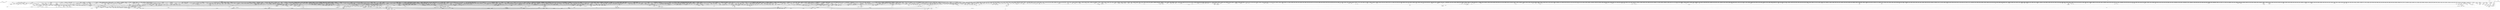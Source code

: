 digraph kerncollapsed {
    "down_read_trylock" [color="black"];
    "is_cpu_allowed" [color="black"];
    "do_raw_spin_lock_66" [color="black"];
    "pgdat_balanced" [color="black"];
    "__raw_spin_unlock_irq_4" [color="black"];
    "kernfs_get" [color="black"];
    "u64_stats_add_1" [color="black"];
    "fpsimd_thread_switch" [color="black"];
    "__raw_spin_unlock_irqrestore_18" [color="black"];
    "d_ancestor" [color="black"];
    "wb_has_dirty_io" [color="black"];
    "flush_signal_handlers" [color="black"];
    "find_next_bit.constprop.0_21" [color="black"];
    "raw_spin_rq_unlock_irqrestore" [color="black"];
    "audit_rate_check.part.0" [color="black"];
    "prepend_name" [color="black"];
    "Indirect call82" [color="black"];
    "eth_type_vlan" [color="black"];
    "__percpu_add_return_case_32_1" [color="black"];
    "rcu_stall_is_suppressed" [color="black"];
    "pcpu_page_idx" [color="black"];
    "Indirect call153" [color="black"];
    "__raw_spin_lock_irqsave.constprop.0_7" [color="black"];
    "try_grab_page" [color="black"];
    "wakeup_kswapd" [color="black"];
    "__fprop_add_percpu_max" [color="black"];
    "qdisc_qstats_cpu_qlen_dec" [color="black"];
    "__raw_spin_lock_irqsave_22" [color="black"];
    "pcpu_chunk_relocate" [color="black"];
    "finish_swait" [color="black"];
    "put_dec_full8" [color="black"];
    "Indirect call166" [color="black"];
    "__cmpxchg_case_acq_32.constprop.0_7" [color="black"];
    "__lock_parent" [color="black"];
    "__hrtimer_get_next_event" [color="black"];
    "process_shares_mm" [color="black"];
    "rcu_segcblist_entrain" [color="black"];
    "mas_new_ma_node" [color="black"];
    "drain_pages_zone" [color="black"];
    "tlb_flush_1" [color="black"];
    "__rb_change_child.constprop.0" [color="black"];
    "Indirect call158" [color="black"];
    "__sw_hweight64" [color="black"];
    "clear_ti_thread_flag_5" [color="black"];
    "pfn_is_map_memory" [color="black"];
    "cpumask_weight" [color="black"];
    "cpumask_any_distribute" [color="black"];
    "mod_zone_page_state" [color="black"];
    "plist_add" [color="black"];
    "d_set_d_op" [color="black"];
    "Indirect call21" [color="black"];
    "Indirect call78" [color="black"];
    "min_deadline_cb_rotate" [color="black"];
    "arch_local_irq_restore_2" [color="black"];
    "this_cpu_has_cap" [color="black"];
    "pm_qos_update_flags" [color="black"];
    "memblock_is_map_memory" [color="black"];
    "__raw_spin_unlock_irqrestore_8" [color="black"];
    "osq_wait_next" [color="black"];
    "ma_data_end" [color="black"];
    "__find_vmap_area.constprop.0" [color="black"];
    "arch_local_irq_restore_1" [color="black"];
    "read_seqbegin_or_lock" [color="black"];
    "percpu_counter_add_batch" [color="black"];
    "next_mnt" [color="black"];
    "__wb_calc_thresh" [color="black"];
    "wp_page_reuse" [color="black"];
    "__raw_spin_lock_irq_6" [color="black"];
    "list_del_init_6" [color="black"];
    "__kern_my_cpu_offset_76" [color="black"];
    "kernfs_name_hash" [color="black"];
    "__skb_set_length" [color="black"];
    "cpu_online_3" [color="black"];
    "Indirect call67" [color="black"];
    "timespec64_equal" [color="black"];
    "Indirect call168" [color="black"];
    "clear_ti_thread_flag_1" [color="black"];
    "check_stable_address_space" [color="black"];
    "d_instantiate" [color="black"];
    "__cmpxchg_case_acq_32.constprop.0_3" [color="black"];
    "task_pid_vnr_1" [color="black"];
    "__cmpxchg_case_acq_32.constprop.0_14" [color="black"];
    "list_del_init_8" [color="black"];
    "__raw_spin_unlock_irqrestore_4" [color="black"];
    "__finalize_skb_around" [color="black"];
    "futex_hb_waiters_dec" [color="black"];
    "hrtimer_active" [color="black"];
    "rcu_inkernel_boot_has_ended" [color="black"];
    "req_set_fail" [color="black"];
    "prb_final_commit" [color="black"];
    "irq_get_irq_data" [color="black"];
    "folio_pfn" [color="black"];
    "cpumask_and.isra.0_1" [color="black"];
    "_copy_to_user_2" [color="black"];
    "freezing_slow_path" [color="black"];
    "do_prlimit" [color="black"];
    "rcu_segcblist_advance" [color="black"];
    "task_pid_vnr" [color="black"];
    "detach_if_pending" [color="black"];
    "inode_lru_list_del" [color="black"];
    "sub_rq_bw.isra.0" [color="black"];
    "timerqueue_iterate_next" [color="black"];
    "lazy_max_pages" [color="black"];
    "__mutex_trylock" [color="black"];
    "__posix_timers_find" [color="black"];
    "workingset_refault" [color="black"];
    "node_dirty_ok" [color="black"];
    "drain_pages" [color="black"];
    "vma_interval_tree_remove" [color="black"];
    "audit_string_contains_control" [color="black"];
    "Indirect call112" [color="black"];
    "invalid_mkclean_vma" [color="black"];
    "propagate_mount_unlock" [color="black"];
    "__raw_spin_unlock_irq_36" [color="black"];
    "__kern_my_cpu_offset_50" [color="black"];
    "Indirect call25" [color="black"];
    "rcu_gp_is_expedited" [color="black"];
    "find_next_bit.constprop.0_6" [color="black"];
    "Indirect call159" [color="black"];
    "ihold" [color="black"];
    "vma_address" [color="black"];
    "vma_needs_dirty_tracking" [color="black"];
    "zone_page_state_snapshot" [color="black"];
    "mask_irq" [color="black"];
    "__dl_update" [color="black"];
    "rcu_accelerate_cbs" [color="black"];
    "__raw_write_lock.constprop.0_1" [color="black"];
    "steal_suitable_fallback" [color="black"];
    "__cmpxchg_case_64" [color="black"];
    "__set_task_special" [color="black"];
    "to_kthread" [color="black"];
    "clear_buddies.isra.0" [color="black"];
    "folio_nr_pages_1" [color="black"];
    "noop_dirty_folio" [color="black"];
    "pm_runtime_autosuspend_expiration" [color="black"];
    "set_pageblock_migratetype" [color="black"];
    "user_disable_single_step" [color="black"];
    "Indirect call45" [color="black"];
    "__pfn_to_section" [color="black"];
    "req_ref_put_and_test" [color="black"];
    "__raw_spin_trylock_3" [color="black"];
    "console_srcu_read_unlock" [color="black"];
    "csum_partial" [color="black"];
    "security_audit_rule_free" [color="black"];
    "file_ns_capable" [color="black"];
    "__raw_spin_lock_28" [color="black"];
    "io_wq_worker_running" [color="black"];
    "mod_node_page_state" [color="black"];
    "flush_tlb_mm" [color="black"];
    "rcu_segcblist_enqueue" [color="black"];
    "folio_mark_dirty" [color="black"];
    "arch_local_irq_save_8" [color="black"];
    "signal_pending" [color="black"];
    "task_sigpending_1" [color="black"];
    "security_task_prlimit" [color="black"];
    "d_shrink_del" [color="black"];
    "Indirect call148" [color="black"];
    "prb_read_valid" [color="black"];
    "percpu_ref_get_many.constprop.0" [color="black"];
    "__lookup_mnt" [color="black"];
    "simple_xattr_space" [color="black"];
    "__dev_fwnode" [color="black"];
    "Indirect call122" [color="black"];
    "set_page_dirty" [color="black"];
    "__cmpxchg_case_acq_32.constprop.0_6" [color="black"];
    "crng_make_state" [color="black"];
    "add_mm_rss_vec" [color="black"];
    "__raw_spin_unlock_irq_17" [color="black"];
    "inc_tlb_flush_pending" [color="black"];
    "d_walk" [color="black"];
    "Indirect call117" [color="black"];
    "irq_enable" [color="black"];
    "prepare_alloc_pages.constprop.0" [color="black"];
    "__wake_up_common_lock" [color="black"];
    "count_vm_event_2" [color="black"];
    "task_will_free_mem" [color="black"];
    "vm_stat_account" [color="black"];
    "_compound_head_1" [color="black"];
    "fprop_reflect_period_percpu.isra.0" [color="black"];
    "get_page" [color="black"];
    "kernfs_release_file.part.0.isra.0" [color="black"];
    "__ksize" [color="black"];
    "__raw_spin_lock_52" [color="black"];
    "pmd_offset.isra.0" [color="black"];
    "__cmpxchg_case_acq_32.constprop.0_15" [color="black"];
    "__raw_write_lock_irq" [color="black"];
    "tick_get_wakeup_device" [color="black"];
    "__bitmap_weight" [color="black"];
    "find_vmap_area" [color="black"];
    "folio_activate_fn" [color="black"];
    "__raw_spin_lock_irqsave_41" [color="black"];
    "do_raw_spin_lock_118" [color="black"];
    "fatal_signal_pending_1" [color="black"];
    "arch_local_irq_save_1" [color="black"];
    "current_is_kswapd" [color="black"];
    "tlb_flush_mmu_tlbonly" [color="black"];
    "__rb_insert_augmented" [color="black"];
    "zone_watermark_ok" [color="black"];
    "put_prev_task" [color="black"];
    "io_put_kbuf_comp.isra.0" [color="black"];
    "xas_update.isra.0" [color="black"];
    "Indirect call120" [color="black"];
    "dget" [color="black"];
    "mas_max_gap" [color="black"];
    "__get_task_comm" [color="black"];
    "cpumask_next.constprop.0" [color="black"];
    "rcu_is_watching" [color="black"];
    "skb_headers_offset_update" [color="black"];
    "rcu_cblist_init" [color="black"];
    "page_mapping" [color="black"];
    "inode_io_list_move_locked" [color="black"];
    "Indirect call3" [color="black"];
    "get_work_pwq" [color="black"];
    "IS_ERR_OR_NULL_3" [color="black"];
    "lru_deactivate_fn" [color="black"];
    "mas_pause" [color="black"];
    "new_context" [color="black"];
    "queued_read_unlock.constprop.0_2" [color="black"];
    "try_to_unmap_flush_dirty" [color="black"];
    "__add_wait_queue" [color="black"];
    "arch_smp_send_reschedule" [color="black"];
    "check_class_changed" [color="black"];
    "spin_lock_irqsave_check_contention" [color="black"];
    "fsnotify_grab_connector" [color="black"];
    "lock_hrtimer_base" [color="black"];
    "Indirect call147" [color="black"];
    "__tlb_reset_range" [color="black"];
    "__raw_spin_lock_18" [color="black"];
    "xa_is_node" [color="black"];
    "__mnt_want_write" [color="black"];
    "folio_nr_pages_3" [color="black"];
    "Indirect call72" [color="black"];
    "sock_rfree" [color="black"];
    "__raw_spin_lock_irq_23" [color="black"];
    "Indirect call113" [color="black"];
    "init_timer_key" [color="black"];
    "select_collect" [color="black"];
    "__raw_spin_lock_irq_31" [color="black"];
    "do_raw_spin_lock_30" [color="black"];
    "prb_next_seq" [color="black"];
    "__cmpxchg_case_acq_32.constprop.0_18" [color="black"];
    "avg_vruntime" [color="black"];
    "int_sqrt" [color="black"];
    "__raw_spin_unlock_irq_21" [color="black"];
    "find_later_rq" [color="black"];
    "call_function_single_prep_ipi" [color="black"];
    "clear_nonspinnable" [color="black"];
    "isolation_suitable.isra.0" [color="black"];
    "__raw_spin_lock_54" [color="black"];
    "__nr_to_section" [color="black"];
    "task_set_jobctl_pending" [color="black"];
    "folio_trylock_1" [color="black"];
    "do_raw_spin_lock_33" [color="black"];
    "post_ttbr_update_workaround" [color="black"];
    "strcpy" [color="black"];
    "_find_next_zero_bit" [color="black"];
    "arm_timer" [color="black"];
    "dec_mm_counter" [color="black"];
    "mas_set_alloc_req" [color="black"];
    "virt_to_head_page.isra.0" [color="black"];
    "find_next_bit_15" [color="black"];
    "data_push_tail" [color="black"];
    "read_sanitised_ftr_reg" [color="black"];
    "radix_tree_next_chunk" [color="black"];
    "Indirect call81" [color="black"];
    "qdisc_run_begin" [color="black"];
    "Indirect call134" [color="black"];
    "Indirect call31" [color="black"];
    "Indirect call116" [color="black"];
    "__isolate_free_page" [color="black"];
    "pcpu_post_unmap_tlb_flush" [color="black"];
    "list_splice" [color="black"];
    "__dput_to_list" [color="black"];
    "__kern_my_cpu_offset_4" [color="black"];
    "do_raw_spin_lock_1" [color="black"];
    "dev_nit_active" [color="black"];
    "Indirect call52" [color="black"];
    "__var_waitqueue" [color="black"];
    "set_next_entity" [color="black"];
    "futex_get_value_locked" [color="black"];
    "timer_delete" [color="black"];
    "try_check_zero" [color="black"];
    "__raw_spin_unlock_irqrestore_37" [color="black"];
    "mas_prev_sibling" [color="black"];
    "mas_wr_new_end" [color="black"];
    "_compound_head_5" [color="black"];
    "csum_partial_ext" [color="black"];
    "do_raw_spin_lock_86" [color="black"];
    "Indirect call201" [color="black"];
    "purge_fragmented_block" [color="black"];
    "__raw_spin_unlock_irqrestore" [color="black"];
    "maybe_mkwrite.isra.0" [color="black"];
    "desc_make_final" [color="black"];
    "__pi_memcmp" [color="black"];
    "pm_runtime_put_noidle_2" [color="black"];
    "strscpy_pad" [color="black"];
    "do_raw_spin_lock_67" [color="black"];
    "io_poll_remove_entries" [color="black"];
    "can_migrate_task" [color="black"];
    "kmem_valid_obj" [color="black"];
    "pageblock_skip_persistent" [color="black"];
    "__kern_my_cpu_offset_61" [color="black"];
    "__update_gt_cputime" [color="black"];
    "Indirect call68" [color="black"];
    "__mnt_drop_write" [color="black"];
    "global_dirtyable_memory" [color="black"];
    "put_filesystem" [color="black"];
    "qdisc_maybe_clear_missed" [color="black"];
    "xa_err" [color="black"];
    "anon_vma_interval_tree_post_update_vma" [color="black"];
    "io_cqring_wake" [color="black"];
    "set_ti_thread_flag_5" [color="black"];
    "page_ref_inc" [color="black"];
    "find_task_by_vpid" [color="black"];
    "__kern_my_cpu_offset_51" [color="black"];
    "Indirect call10" [color="black"];
    "csum_block_add_ext" [color="black"];
    "d_shrink_add" [color="black"];
    "Indirect call177" [color="black"];
    "__percpu_add_case_32_8" [color="black"];
    "__preempt_count_sub" [color="black"];
    "__kern_my_cpu_offset_16" [color="black"];
    "ktime_get" [color="black"];
    "cpumask_any_and_distribute" [color="black"];
    "__cmpxchg_case_mb_32_3" [color="black"];
    "__raw_spin_lock_irqsave" [color="black"];
    "__cmpwait_case_32_2" [color="black"];
    "Indirect call40" [color="black"];
    "Indirect call70" [color="black"];
    "post_alloc_hook" [color="black"];
    "rt_mutex_init_proxy_locked" [color="black"];
    "rcu_segcblist_move_seglen" [color="black"];
    "__raise_softirq_irqoff" [color="black"];
    "rcu_poll_gp_seq_end" [color="black"];
    "__cmpxchg_case_mb_64_1" [color="black"];
    "bsearch" [color="black"];
    "hlist_bl_lock" [color="black"];
    "llist_reverse_order" [color="black"];
    "do_raw_spin_lock_7" [color="black"];
    "__raw_spin_lock_62" [color="black"];
    "__mutex_trylock_common" [color="black"];
    "put_dec" [color="black"];
    "mab_set_b_end" [color="black"];
    "blake2s_update" [color="black"];
    "update_blocked_averages" [color="black"];
    "timer_delete_hook" [color="black"];
    "node_tag_clear" [color="black"];
    "mas_set_parent.constprop.0" [color="black"];
    "__skb_zcopy_downgrade_managed" [color="black"];
    "siginfo_layout" [color="black"];
    "Indirect call43" [color="black"];
    "__raw_spin_unlock_irq_28" [color="black"];
    "rwsem_read_trylock" [color="black"];
    "__accumulate_pelt_segments" [color="black"];
    "__percpu_add_case_32_21" [color="black"];
    "__cmpwait_case_32_3" [color="black"];
    "hrtimer_try_to_cancel" [color="black"];
    "__count_vm_events_1" [color="black"];
    "cpumask_weight.constprop.0_5" [color="black"];
    "__remove_shared_vm_struct.constprop.0" [color="black"];
    "iov_iter_revert" [color="black"];
    "Indirect call50" [color="black"];
    "skb_header_pointer_2" [color="black"];
    "Indirect call59" [color="black"];
    "do_raw_spin_lock_43" [color="black"];
    "anon_vma_interval_tree_pre_update_vma" [color="black"];
    "Indirect call35" [color="black"];
    "kobj_ns_ops" [color="black"];
    "arm64_kernel_unmapped_at_el0_2" [color="black"];
    "mod_zone_state" [color="black"];
    "mas_wr_walk" [color="black"];
    "attach_pid" [color="black"];
    "rcu_segcblist_first_pend_cb" [color="black"];
    "__list_del_entry" [color="black"];
    "__fprop_add_percpu" [color="black"];
    "deny_write_access.isra.0" [color="black"];
    "folio_invalidate" [color="black"];
    "pagefault_enable" [color="black"];
    "get_state_synchronize_rcu" [color="black"];
    "__rb_rotate_set_parents" [color="black"];
    "replace_mark_chunk" [color="black"];
    "__init_rwsem" [color="black"];
    "__raw_spin_lock_irqsave_51" [color="black"];
    "vma_interval_tree_augment_rotate" [color="black"];
    "security_task_setrlimit" [color="black"];
    "__raw_spin_lock_irqsave_18" [color="black"];
    "mapping_allow_writable" [color="black"];
    "lock_mount_hash" [color="black"];
    "__delay" [color="black"];
    "enqueue_task" [color="black"];
    "spin_lock_irqsave_ssp_contention" [color="black"];
    "Indirect call110" [color="black"];
    "io_cancel_req_match" [color="black"];
    "arch_get_random_longs" [color="black"];
    "Indirect call196" [color="black"];
    "arch_stack_walk" [color="black"];
    "is_software_node" [color="black"];
    "tk_clock_read" [color="black"];
    "Indirect call61" [color="black"];
    "ktime_get_with_offset" [color="black"];
    "clear_ti_thread_flag_3" [color="black"];
    "sk_memory_allocated_sub" [color="black"];
    "__kern_my_cpu_offset_60" [color="black"];
    "node_page_state_add" [color="black"];
    "_prb_read_valid" [color="black"];
    "Indirect call192" [color="black"];
    "io_is_timeout_noseq" [color="black"];
    "__cmpxchg_case_acq_32.constprop.0_4" [color="black"];
    "mab_shift_right" [color="black"];
    "kthread_should_stop" [color="black"];
    "__cmpxchg_case_mb_64_2" [color="black"];
    "__percpu_add_case_64" [color="black"];
    "__cmpwait_case_32" [color="black"];
    "req_set_fail_3" [color="black"];
    "__lshrti3" [color="black"];
    "__do_once_start" [color="black"];
    "Indirect call42" [color="black"];
    "set_task_cpu" [color="black"];
    "Indirect call30" [color="black"];
    "do_raw_spin_lock_93" [color="black"];
    "tlb_remove_table_sync_one" [color="black"];
    "do_raw_spin_lock_8" [color="black"];
    "__kern_my_cpu_offset_49" [color="black"];
    "do_raw_spin_lock.constprop.0_3" [color="black"];
    "__raw_spin_lock_6" [color="black"];
    "__raw_spin_unlock_irqrestore_2" [color="black"];
    "ma_dead_node" [color="black"];
    "Indirect call209" [color="black"];
    "page_ref_dec_and_test" [color="black"];
    "inode_io_list_del" [color="black"];
    "Indirect call189" [color="black"];
    "xa_load" [color="black"];
    "irq_disable" [color="black"];
    "Indirect call130" [color="black"];
    "qdisc_qstats_cpu_backlog_dec" [color="black"];
    "__percpu_add_case_32_2" [color="black"];
    "memblock_search" [color="black"];
    "Indirect call84" [color="black"];
    "mas_wr_walk_descend" [color="black"];
    "unreserve_highatomic_pageblock" [color="black"];
    "copy_page" [color="black"];
    "security_release_secctx" [color="black"];
    "path_get" [color="black"];
    "check_and_switch_context" [color="black"];
    "is_bad_inode" [color="black"];
    "set_ptes.constprop.0.isra.0_1" [color="black"];
    "Indirect call141" [color="black"];
    "rcu_exp_jiffies_till_stall_check" [color="black"];
    "list_lru_add" [color="black"];
    "__raw_spin_unlock_irq_43" [color="black"];
    "dl_task_is_earliest_deadline" [color="black"];
    "rcu_advance_cbs" [color="black"];
    "other_cpu_in_panic" [color="black"];
    "disable_irq_nosync" [color="black"];
    "dequeue_load_avg" [color="black"];
    "mte_destroy_descend.constprop.0" [color="black"];
    "retain_dentry" [color="black"];
    "pde_subdir_first" [color="black"];
    "sb_clear_inode_writeback" [color="black"];
    "update_group_capacity" [color="black"];
    "jiffies_to_usecs" [color="black"];
    "lock_parent" [color="black"];
    "ttwu_queue_wakelist" [color="black"];
    "sched_asym_prefer" [color="black"];
    "mte_update_sctlr_user" [color="black"];
    "net_eq_idr" [color="black"];
    "sock_flag.constprop.0" [color="black"];
    "Indirect call99" [color="black"];
    "find_lock_later_rq" [color="black"];
    "__kern_my_cpu_offset_52" [color="black"];
    "do_raw_spin_lock_11" [color="black"];
    "Indirect call139" [color="black"];
    "__cmpxchg_case_acq_32.constprop.0" [color="black"];
    "Indirect call173" [color="black"];
    "exit_task_stack_account" [color="black"];
    "sock_flag_1" [color="black"];
    "check_preempt_curr_dl" [color="black"];
    "wb_dirty_limits" [color="black"];
    "__raw_spin_lock_irqsave_15" [color="black"];
    "__rt_mutex_futex_trylock" [color="black"];
    "get_arm64_ftr_reg" [color="black"];
    "timer_wait_running" [color="black"];
    "io_req_complete_defer" [color="black"];
    "_compound_head_3" [color="black"];
    "kernel_init_pages" [color="black"];
    "update_sctlr_el1" [color="black"];
    "do_raw_spin_lock_13" [color="black"];
    "Indirect call180" [color="black"];
    "__raw_spin_lock_irqsave_29" [color="black"];
    "list_del_1" [color="black"];
    "Indirect call115" [color="black"];
    "find_next_and_bit.constprop.0" [color="black"];
    "__pm_relax" [color="black"];
    "system_supports_mte" [color="black"];
    "__raw_spin_lock_23" [color="black"];
    "do_raw_spin_lock_23" [color="black"];
    "page_ref_dec_and_test_2" [color="black"];
    "strcspn" [color="black"];
    "find_worker_executing_work" [color="black"];
    "panic_smp_self_stop" [color="black"];
    "queued_read_lock_slowpath" [color="black"];
    "Indirect call107" [color="black"];
    "mas_safe_min" [color="black"];
    "mas_update_gap" [color="black"];
    "__cmpxchg_case_acq_32.constprop.0_1" [color="black"];
    "__irq_work_queue_local" [color="black"];
    "do_raw_spin_lock_29" [color="black"];
    "page_move_anon_rmap" [color="black"];
    "__raw_spin_lock_irq_5" [color="black"];
    "prep_compound_page" [color="black"];
    "security_task_kill" [color="black"];
    "__kern_my_cpu_offset_24" [color="black"];
    "vma_interval_tree_insert" [color="black"];
    "klist_node_attached" [color="black"];
    "group_balance_cpu" [color="black"];
    "__raw_spin_lock_34" [color="black"];
    "__raw_spin_unlock_irqrestore_32" [color="black"];
    "prepare_to_swait_event" [color="black"];
    "__prepare_to_swait" [color="black"];
    "find_alive_thread.isra.0" [color="black"];
    "folio_nr_pages_2" [color="black"];
    "pcpu_find_block_fit" [color="black"];
    "Indirect call212" [color="black"];
    "device_match_devt" [color="black"];
    "aio_nr_sub" [color="black"];
    "test_ti_thread_flag_22" [color="black"];
    "list_del_4" [color="black"];
    "xas_set_offset" [color="black"];
    "remove_nodes.constprop.0" [color="black"];
    "fetch_robust_entry" [color="black"];
    "__raw_spin_lock_20" [color="black"];
    "__raw_spin_unlock_irqrestore_21" [color="black"];
    "cpuhp_invoke_callback" [color="black"];
    "__efistub_caches_clean_inval_pou" [color="black"];
    "futex_q_lock" [color="black"];
    "mas_store_prealloc.part.0" [color="black"];
    "bit_waitqueue" [color="black"];
    "rcu_segcblist_ready_cbs" [color="black"];
    "queued_write_lock.constprop.0_1" [color="black"];
    "__kern_my_cpu_offset_74" [color="black"];
    "load_unaligned_zeropad_1" [color="black"];
    "__raw_spin_unlock_irq_18" [color="black"];
    "Indirect call6" [color="black"];
    "do_raw_spin_lock_61" [color="black"];
    "set_tsk_need_resched" [color="black"];
    "Indirect call137" [color="black"];
    "sk_leave_memory_pressure" [color="black"];
    "workingset_age_nonresident" [color="black"];
    "fill_contig_page_info" [color="black"];
    "forward_timer_base" [color="black"];
    "___d_drop" [color="black"];
    "prepare_to_wait_exclusive" [color="black"];
    "cpu_util_cfs" [color="black"];
    "io_run_local_work_continue" [color="black"];
    "inode_to_bdi" [color="black"];
    "io_acct_cancel_pending_work" [color="black"];
    "xas_next_offset" [color="black"];
    "Indirect call207" [color="black"];
    "Indirect call216" [color="black"];
    "d_find_any_alias" [color="black"];
    "Indirect call71" [color="black"];
    "__raw_spin_lock_64" [color="black"];
    "Indirect call104" [color="black"];
    "rcu_segcblist_pend_cbs" [color="black"];
    "lockref_get" [color="black"];
    "count_vm_event_1" [color="black"];
    "find_submount" [color="black"];
    "sync_rcu_exp_done_unlocked" [color="black"];
    "__raw_spin_lock_irq_4" [color="black"];
    "workingset_eviction" [color="black"];
    "prb_reserve_in_last" [color="black"];
    "wake_up_bit" [color="black"];
    "__acct_reclaim_writeback" [color="black"];
    "__down_trylock_console_sem.constprop.0" [color="black"];
    "__raw_read_unlock.constprop.0" [color="black"];
    "xas_init_marks" [color="black"];
    "radix_tree_lookup" [color="black"];
    "Indirect call94" [color="black"];
    "folio_account_cleaned" [color="black"];
    "pvm_find_va_enclose_addr" [color="black"];
    "set_ptes.isra.0" [color="black"];
    "kick_process" [color="black"];
    "Indirect call19" [color="black"];
    "__dl_sub" [color="black"];
    "skb_pfmemalloc" [color="black"];
    "__raw_spin_unlock_irq_5" [color="black"];
    "folio_trylock" [color="black"];
    "cpumask_first_and" [color="black"];
    "security_audit_rule_match" [color="black"];
    "mutex_can_spin_on_owner" [color="black"];
    "lockref_put_return" [color="black"];
    "queued_write_lock_slowpath" [color="black"];
    "__raw_spin_lock_irqsave_5" [color="black"];
    "fpsimd_flush_task_state" [color="black"];
    "__update_load_avg_se" [color="black"];
    "Indirect call149" [color="black"];
    "sock_inuse_add" [color="black"];
    "_find_next_or_bit" [color="black"];
    "__kern_my_cpu_offset_42" [color="black"];
    "copy_fd_bitmaps" [color="black"];
    "__sk_mem_reclaim" [color="black"];
    "__raw_spin_lock_41" [color="black"];
    "srcu_read_unlock.constprop.0" [color="black"];
    "no_page_table" [color="black"];
    "mnt_get_writers" [color="black"];
    "mnt_add_count" [color="black"];
    "move_linked_works" [color="black"];
    "Indirect call210" [color="black"];
    "__to_kthread" [color="black"];
    "do_raw_spin_lock_65" [color="black"];
    "update_curr" [color="black"];
    "__raw_spin_unlock_irq_29" [color="black"];
    "__mnt_drop_write_file" [color="black"];
    "find_mergeable_anon_vma" [color="black"];
    "__ipi_send_mask" [color="black"];
    "rwsem_set_nonspinnable" [color="black"];
    "notifier_call_chain" [color="black"];
    "find_first_bit_3" [color="black"];
    "se_weight.isra.0" [color="black"];
    "security_capable" [color="black"];
    "Indirect call97" [color="black"];
    "__bitmap_and" [color="black"];
    "cpu_clock_sample_group" [color="black"];
    "is_rlimit_overlimit" [color="black"];
    "netdev_name" [color="black"];
    "__cmpxchg_case_acq_32.constprop.0_13" [color="black"];
    "pcpu_chunk_slot" [color="black"];
    "do_raw_spin_lock.constprop.0_6" [color="black"];
    "find_next_bit.constprop.0_8" [color="black"];
    "_find_next_and_bit" [color="black"];
    "__wb_update_bandwidth.constprop.0" [color="black"];
    "access_ok_2" [color="black"];
    "chacha_permute" [color="black"];
    "set_tlb_ubc_flush_pending" [color="black"];
    "get_next_ino" [color="black"];
    "Indirect call66" [color="black"];
    "mte_clear_page_tags" [color="black"];
    "fasync_insert_entry" [color="black"];
    "mas_set_split_parent.isra.0" [color="black"];
    "Indirect call92" [color="black"];
    "skb_zcopy_clear" [color="black"];
    "_compound_head" [color="black"];
    "mas_find_setup.constprop.0" [color="black"];
    "__dl_add" [color="black"];
    "__irq_get_desc_lock" [color="black"];
    "__cmpxchg_case_acq_32.constprop.0_19" [color="black"];
    "__raw_spin_unlock_irqrestore_33" [color="black"];
    "find_busiest_group" [color="black"];
    "radix_tree_tag_get" [color="black"];
    "test_ti_thread_flag_6" [color="black"];
    "recalc_sigpending" [color="black"];
    "list_del_init_5" [color="black"];
    "attach_entity_load_avg" [color="black"];
    "tty_ldisc_open" [color="black"];
    "Indirect call74" [color="black"];
    "fast_dput" [color="black"];
    "do_raw_spin_lock.constprop.0_14" [color="black"];
    "active_load_balance_cpu_stop" [color="black"];
    "__bitmap_intersects" [color="black"];
    "do_raw_spin_lock_88" [color="black"];
    "__reset_isolation_pfn" [color="black"];
    "io_poll_can_finish_inline.isra.0" [color="black"];
    "ktime_get_mono_fast_ns" [color="black"];
    "Indirect call191" [color="black"];
    "dl_rq_of_se" [color="black"];
    "folio_wake_bit" [color="black"];
    "__raw_spin_lock.constprop.0" [color="black"];
    "do_raw_spin_lock_72" [color="black"];
    "llist_del_first" [color="black"];
    "unmask_irq" [color="black"];
    "pid_task" [color="black"];
    "__init_swait_queue_head" [color="black"];
    "mab_mas_cp" [color="black"];
    "dequeue_task" [color="black"];
    "free_vmap_area_rb_augment_cb_propagate" [color="black"];
    "__raw_spin_unlock_irqrestore_12" [color="black"];
    "do_raw_spin_lock_85" [color="black"];
    "__percpu_add_case_32_15" [color="black"];
    "Indirect call56" [color="black"];
    "find_next_bit_18" [color="black"];
    "vma_interval_tree_augment_propagate" [color="black"];
    "__const_udelay" [color="black"];
    "arm64_kernel_unmapped_at_el0_3" [color="black"];
    "Indirect call129" [color="black"];
    "__raw_spin_unlock_irq_45" [color="black"];
    "find_suitable_fallback" [color="black"];
    "Indirect call197" [color="black"];
    "__kern_my_cpu_offset_15" [color="black"];
    "copy_highpage" [color="black"];
    "__raw_spin_lock_irqsave_17" [color="black"];
    "__msecs_to_jiffies" [color="black"];
    "synchronize_rcu.part.0" [color="black"];
    "system_supports_generic_auth" [color="black"];
    "copy_to_user_page" [color="black"];
    "skb_flow_get_icmp_tci" [color="black"];
    "virt_to_slab" [color="black"];
    "__raw_spin_lock_irq_11" [color="black"];
    "sched_cgroup_fork" [color="black"];
    "sve_save_state" [color="black"];
    "page_ref_dec_and_test_1" [color="black"];
    "__raw_spin_lock_14" [color="black"];
    "irq_to_desc" [color="black"];
    "cd_forget" [color="black"];
    "mm_trace_rss_stat" [color="black"];
    "page_ref_add" [color="black"];
    "Indirect call11" [color="black"];
    "vmalloc_to_page" [color="black"];
    "arch_local_irq_save_7" [color="black"];
    "gfp_pfmemalloc_allowed" [color="black"];
    "add_nr_running" [color="black"];
    "kernfs_next_descendant_post" [color="black"];
    "pfn_valid_1" [color="black"];
    "__inode_add_lru" [color="black"];
    "__raw_spin_unlock_irqrestore_10" [color="black"];
    "printk_parse_prefix" [color="black"];
    "__disable_irq" [color="black"];
    "__raw_spin_lock_irq_21" [color="black"];
    "Indirect call143" [color="black"];
    "Indirect call12" [color="black"];
    "get_file" [color="black"];
    "Indirect call23" [color="black"];
    "__percpu_counter_sum" [color="black"];
    "list_del_3" [color="black"];
    "arch_local_irq_restore_3" [color="black"];
    "__raw_spin_trylock_4" [color="black"];
    "__kern_my_cpu_offset_17" [color="black"];
    "pte_mkdirty" [color="black"];
    "anon_vma_interval_tree_remove" [color="black"];
    "__task_will_free_mem" [color="black"];
    "__wake_q_add" [color="black"];
    "errseq_sample" [color="black"];
    "eventfd_signal_mask" [color="black"];
    "wake_all_kswapds" [color="black"];
    "Indirect call83" [color="black"];
    "io_timeout_extract" [color="black"];
    "tlb_flush" [color="black"];
    "Indirect call0" [color="black"];
    "tag_set" [color="black"];
    "rcu_poll_gp_seq_end_unlocked" [color="black"];
    "__xa_clear_mark" [color="black"];
    "folio_anon_vma" [color="black"];
    "pud_clear_huge" [color="black"];
    "data_check_size" [color="black"];
    "folio_trylock_4" [color="black"];
    "update_rq_clock" [color="black"];
    "__raw_spin_unlock_bh.constprop.0" [color="black"];
    "__kern_my_cpu_offset_67" [color="black"];
    "prepare_to_wait_event" [color="black"];
    "mm_counter" [color="black"];
    "get_data" [color="black"];
    "__cmpxchg_case_mb_32_2" [color="black"];
    "Indirect call88" [color="black"];
    "cpudl_heapify" [color="black"];
    "rwsem_set_reader_owned" [color="black"];
    "double_unlock_balance" [color="black"];
    "xas_set_mark" [color="black"];
    "Indirect call69" [color="black"];
    "will_become_orphaned_pgrp" [color="black"];
    "__raw_spin_trylock_5" [color="black"];
    "vma_interval_tree_insert_after" [color="black"];
    "hrtimer_start_range_ns" [color="black"];
    "dl_bw_of" [color="black"];
    "vm_commit_limit" [color="black"];
    "dl_set_overload.part.0" [color="black"];
    "get_pwq" [color="black"];
    "task_active_pid_ns" [color="black"];
    "gup_signal_pending" [color="black"];
    "__kern_my_cpu_offset_91" [color="black"];
    "__kern_my_cpu_offset_22" [color="black"];
    "copy_from_kernel_nofault" [color="black"];
    "wakeup_source_deactivate" [color="black"];
    "reusable_anon_vma" [color="black"];
    "mte_dead_leaves.constprop.0" [color="black"];
    "task_call_func" [color="black"];
    "kmap_atomic_1" [color="black"];
    "sk_mem_reclaim" [color="black"];
    "__raw_spin_unlock_irqrestore_6" [color="black"];
    "io_should_retry_thread" [color="black"];
    "__raw_spin_lock_irqsave.constprop.0_2" [color="black"];
    "put_ldops.constprop.0" [color="black"];
    "propagation_next" [color="black"];
    "Indirect call174" [color="black"];
    "strchr" [color="black"];
    "__raw_spin_unlock_irq_19" [color="black"];
    "d_path" [color="black"];
    "dcache_clean_pou" [color="black"];
    "put_cpu_fpsimd_context" [color="black"];
    "__dl_clear_params" [color="black"];
    "Indirect call150" [color="black"];
    "__bitmap_clear" [color="black"];
    "sched_clock_cpu" [color="black"];
    "memset" [color="black"];
    "Indirect call89" [color="black"];
    "slab_want_init_on_free" [color="black"];
    "skb_tailroom_1" [color="black"];
    "ptrauth_keys_install_user" [color="black"];
    "mab_calc_split" [color="black"];
    "_get_random_bytes" [color="black"];
    "first_zones_zonelist" [color="black"];
    "__printk_safe_enter" [color="black"];
    "pm_ops_is_empty" [color="black"];
    "do_raw_spin_lock_46" [color="black"];
    "__kern_my_cpu_offset_133" [color="black"];
    "do_raw_spin_lock_38" [color="black"];
    "xas_result" [color="black"];
    "__cmpxchg_case_acq_32_2" [color="black"];
    "tlb_gather_mmu" [color="black"];
    "__dev_put.part.0" [color="black"];
    "osq_unlock" [color="black"];
    "__raw_spin_unlock_irq_11" [color="black"];
    "security_secid_to_secctx" [color="black"];
    "account_pipe_buffers" [color="black"];
    "Indirect call98" [color="black"];
    "fpsimd_save" [color="black"];
    "do_raw_spin_lock.constprop.0_10" [color="black"];
    "Indirect call80" [color="black"];
    "check_vma_flags" [color="black"];
    "xas_reload" [color="black"];
    "copy_from_kernel_nofault_allowed" [color="black"];
    "Indirect call215" [color="black"];
    "Indirect call46" [color="black"];
    "sync_exp_work_done" [color="black"];
    "cpu_timer_task_rcu" [color="black"];
    "__cmpxchg_case_acq_32.constprop.0_10" [color="black"];
    "llist_add_batch" [color="black"];
    "io_acct_run_queue" [color="black"];
    "num_other_online_cpus" [color="black"];
    "cpupri_set" [color="black"];
    "__percpu_add_case_64.constprop.0_3" [color="black"];
    "cpumask_and" [color="black"];
    "folio_evictable_1" [color="black"];
    "sve_state_size" [color="black"];
    "mas_split_final_node.isra.0" [color="black"];
    "dev_pm_disable_wake_irq_check" [color="black"];
    "filemap_check_errors" [color="black"];
    "tag_clear" [color="black"];
    "__raw_spin_unlock_irqrestore_5" [color="black"];
    "__raw_spin_lock" [color="black"];
    "Indirect call162" [color="black"];
    "dl_bw_cpus" [color="black"];
    "resched_curr" [color="black"];
    "security_d_instantiate" [color="black"];
    "__irq_put_desc_unlock" [color="black"];
    "do_raw_spin_lock_60" [color="black"];
    "split_page" [color="black"];
    "defer_console_output" [color="black"];
    "finish_wait" [color="black"];
    "Indirect call65" [color="black"];
    "add_wait_queue" [color="black"];
    "copy_user_highpage" [color="black"];
    "do_raw_spin_lock_48" [color="black"];
    "netlink_lock_table" [color="black"];
    "get_file.isra.0" [color="black"];
    "no_blink" [color="black"];
    "get_file_2" [color="black"];
    "cpumask_next_and" [color="black"];
    "__flush_tlb_page_nosync" [color="black"];
    "pfn_valid_2" [color="black"];
    "pcpu_block_update" [color="black"];
    "Indirect call164" [color="black"];
    "PageMovable" [color="black"];
    "skip_atoi" [color="black"];
    "percpu_ref_get_many" [color="black"];
    "extfrag_for_order" [color="black"];
    "move_freelist_tail" [color="black"];
    "pcpu_size_to_slot" [color="black"];
    "__raw_spin_unlock_irq_37" [color="black"];
    "__raw_spin_lock_irqsave_50" [color="black"];
    "mapping_shrinkable" [color="black"];
    "__clear_close_on_exec.isra.0" [color="black"];
    "__raw_spin_unlock_irq.constprop.0_2" [color="black"];
    "__cmpxchg_case_acq_32.constprop.0_21" [color="black"];
    "__irq_disable" [color="black"];
    "__irq_can_set_affinity" [color="black"];
    "hrtimer_reprogram.constprop.0" [color="black"];
    "next_signal" [color="black"];
    "mas_prev_slot" [color="black"];
    "tty_update_time" [color="black"];
    "__do_set_cpus_allowed" [color="black"];
    "rcu_start_this_gp" [color="black"];
    "srcu_funnel_exp_start" [color="black"];
    "__raw_spin_lock_irqsave_12" [color="black"];
    "clear_ti_thread_flag_8" [color="black"];
    "tty_ldisc_close" [color="black"];
    "Indirect call77" [color="black"];
    "__update_min_deadline" [color="black"];
    "xas_pause" [color="black"];
    "do_raw_spin_lock_87" [color="black"];
    "sched_clock" [color="black"];
    "Indirect call135" [color="black"];
    "__sw_hweight32" [color="black"];
    "update_dl_rq_load_avg" [color="black"];
    "__irq_startup" [color="black"];
    "ttwu_do_activate.constprop.0" [color="black"];
    "posix_cpu_timers_exit" [color="black"];
    "hrtimer_cancel" [color="black"];
    "__raw_write_unlock_irq_5" [color="black"];
    "arch_local_irq_restore" [color="black"];
    "Indirect call114" [color="black"];
    "_find_first_zero_bit" [color="black"];
    "lowest_in_progress" [color="black"];
    "__d_find_any_alias" [color="black"];
    "mas_wr_store_setup" [color="black"];
    "io_wq_get_acct" [color="black"];
    "xas_clear_mark" [color="black"];
    "mapping_shrinkable_2" [color="black"];
    "access_ok_14" [color="black"];
    "override_creds" [color="black"];
    "pagefault_disable" [color="black"];
    "__kern_my_cpu_offset_62" [color="black"];
    "futex_hash" [color="black"];
    "calc_wheel_index" [color="black"];
    "select_collect2" [color="black"];
    "filemap_release_folio" [color="black"];
    "__mnt_want_write_file" [color="black"];
    "move_queued_task.constprop.0" [color="black"];
    "clear_bit_unlock.constprop.0" [color="black"];
    "__raw_spin_lock_irq_1" [color="black"];
    "compound_order_1" [color="black"];
    "Indirect call106" [color="black"];
    "fsnotify_free_mark" [color="black"];
    "rcu_exp_need_qs" [color="black"];
    "signal_pending_state_2" [color="black"];
    "space_used" [color="black"];
    "_copy_from_iter" [color="black"];
    "__cmpxchg_case_acq_32.constprop.0_9" [color="black"];
    "tty_audit_fork" [color="black"];
    "Indirect call121" [color="black"];
    "__page_cache_release" [color="black"];
    "inode_maybe_inc_iversion" [color="black"];
    "Indirect call8" [color="black"];
    "smp_call_function" [color="black"];
    "__raw_spin_unlock_irqrestore_17" [color="black"];
    "proto_memory_pcpu_drain" [color="black"];
    "fsnotify_data_inode" [color="black"];
    "__kern_my_cpu_offset_55" [color="black"];
    "test_ti_thread_flag_10" [color="black"];
    "__kern_my_cpu_offset_26" [color="black"];
    "__raw_spin_unlock_irqrestore_9" [color="black"];
    "u64_stats_add_2" [color="black"];
    "is_zero_page" [color="black"];
    "__printk_cpu_sync_try_get" [color="black"];
    "update_cached_migrate" [color="black"];
    "__kern_my_cpu_offset_28" [color="black"];
    "blake2s_final" [color="black"];
    "mas_parent_type" [color="black"];
    "do_raw_spin_lock_57" [color="black"];
    "Indirect call188" [color="black"];
    "zone_page_state_snapshot.constprop.0" [color="black"];
    "workingset_activation" [color="black"];
    "do_raw_spin_lock_116" [color="black"];
    "kill_device" [color="black"];
    "invalid_folio_referenced_vma" [color="black"];
    "__xas_next" [color="black"];
    "test_taint" [color="black"];
    "do_raw_spin_lock_73" [color="black"];
    "__preempt_count_add.constprop.0_1" [color="black"];
    "__kern_my_cpu_offset_6" [color="black"];
    "set_ptes.constprop.0.isra.0" [color="black"];
    "pm_runtime_deactivate_timer" [color="black"];
    "access_ok_12" [color="black"];
    "attach_task" [color="black"];
    "arch_local_irq_save" [color="black"];
    "prep_new_page" [color="black"];
    "rb_insert_color_cached" [color="black"];
    "__kern_my_cpu_offset_21" [color="black"];
    "__raw_spin_lock_irqsave_7" [color="black"];
    "do_raw_spin_lock_97" [color="black"];
    "tls_preserve_current_state" [color="black"];
    "__raw_spin_lock.constprop.0_2" [color="black"];
    "raw_spin_rq_trylock" [color="black"];
    "do_raw_spin_lock_32" [color="black"];
    "lock_mnt_tree" [color="black"];
    "sibling_imbalance.isra.0" [color="black"];
    "task_rq_unlock" [color="black"];
    "do_raw_spin_lock_15" [color="black"];
    "mas_next_setup.constprop.0" [color="black"];
    "__xchg_case_mb_64.constprop.0_3" [color="black"];
    "__raw_read_lock.constprop.0_5" [color="black"];
    "flush_tlb_kernel_range" [color="black"];
    "folio_add_new_anon_rmap" [color="black"];
    "call_on_irq_stack" [color="black"];
    "__set_task_comm" [color="black"];
    "rcu_is_cpu_rrupt_from_idle" [color="black"];
    "io_poll_remove_entry" [color="black"];
    "Indirect call125" [color="black"];
    "d_flags_for_inode" [color="black"];
    "__hlist_del" [color="black"];
    "__raw_spin_lock_3" [color="black"];
    "d_find_alias" [color="black"];
    "init_entity_runnable_average" [color="black"];
    "compact_lock_irqsave" [color="black"];
    "Indirect call86" [color="black"];
    "dl_clear_overload.part.0" [color="black"];
    "Indirect call91" [color="black"];
    "read_seqbegin.constprop.0" [color="black"];
    "prb_commit" [color="black"];
    "__raw_spin_lock_irq" [color="black"];
    "do_raw_spin_lock_47" [color="black"];
    "mas_push_data" [color="black"];
    "__remove_inode_hash" [color="black"];
    "__cmpxchg_case_8" [color="black"];
    "__bitmap_set" [color="black"];
    "__task_pid_nr_ns" [color="black"];
    "hlist_del_init" [color="black"];
    "Indirect call163" [color="black"];
    "hlist_del_init_4" [color="black"];
    "____do_softirq" [color="black"];
    "tty_termios_input_baud_rate" [color="black"];
    "mtree_load" [color="black"];
    "set_kpti_asid_bits" [color="black"];
    "__mod_timer" [color="black"];
    "Indirect call205" [color="black"];
    "desc_make_reusable" [color="black"];
    "double_rq_lock" [color="black"];
    "Indirect call63" [color="black"];
    "__udelay" [color="black"];
    "__raw_spin_lock_12" [color="black"];
    "list_del_init_3" [color="black"];
    "__raw_spin_lock_31" [color="black"];
    "mapping_shrinkable_1" [color="black"];
    "lockref_get_not_zero" [color="black"];
    "tk_xtime.constprop.0" [color="black"];
    "find_first_bit_4" [color="black"];
    "folio_unlock" [color="black"];
    "membarrier_update_current_mm" [color="black"];
    "find_next_bit_11" [color="black"];
    "Indirect call176" [color="black"];
    "get_mm_exe_file" [color="black"];
    "__flush_tlb_kernel_pgtable" [color="black"];
    "pud_set_huge" [color="black"];
    "__raw_spin_lock_irq_41" [color="black"];
    "memchr" [color="black"];
    "mas_push_node" [color="black"];
    "__clear_open_fd" [color="black"];
    "mntget" [color="black"];
    "xas_next_entry" [color="black"];
    "deactivate_task" [color="black"];
    "mtree_range_walk" [color="black"];
    "do_raw_spin_lock_3" [color="black"];
    "__percpu_add_case_32_20" [color="black"];
    "__wb_writeout_add" [color="black"];
    "enqueue_hrtimer.constprop.0" [color="black"];
    "tlb_flush_mmu_tlbonly_1" [color="black"];
    "folio_size_2" [color="black"];
    "netdev_start_xmit" [color="black"];
    "io_req_defer_failed" [color="black"];
    "__percpu_add_case_64_1" [color="black"];
    "ksize" [color="black"];
    "arch_timer_evtstrm_available" [color="black"];
    "do_raw_spin_lock_44" [color="black"];
    "do_softirq" [color="black"];
    "__xchg_case_mb_64.constprop.0_2" [color="black"];
    "nsec_to_clock_t" [color="black"];
    "try_to_unmap_flush" [color="black"];
    "hrtimer_forward" [color="black"];
    "folio_order" [color="black"];
    "__bitmap_equal" [color="black"];
    "__raw_spin_lock_24" [color="black"];
    "Indirect call32" [color="black"];
    "do_csum" [color="black"];
    "percpu_ref_put_many" [color="black"];
    "tag_get" [color="black"];
    "__raw_spin_lock_irqsave_21" [color="black"];
    "__raw_spin_lock_irq_35" [color="black"];
    "Indirect call138" [color="black"];
    "__raw_spin_unlock_irqrestore_31" [color="black"];
    "__printk_safe_exit" [color="black"];
    "flush_dcache_folio" [color="black"];
    "Indirect call202" [color="black"];
    "Indirect call93" [color="black"];
    "__raw_spin_trylock" [color="black"];
    "xas_set_order.part.0" [color="black"];
    "__rt_mutex_slowtrylock" [color="black"];
    "xas_not_node" [color="black"];
    "is_valid_gup_args" [color="black"];
    "rcu_gpnum_ovf" [color="black"];
    "super_wake" [color="black"];
    "__raw_read_unlock.constprop.0_2" [color="black"];
    "Indirect call28" [color="black"];
    "xas_start" [color="black"];
    "lookup_mountpoint" [color="black"];
    "mas_ascend" [color="black"];
    "do_raw_spin_lock_24" [color="black"];
    "inactive_is_low.constprop.0" [color="black"];
    "xas_next_entry.constprop.0" [color="black"];
    "Indirect call118" [color="black"];
    "mutex_trylock" [color="black"];
    "audit_gid_comparator" [color="black"];
    "Indirect call126" [color="black"];
    "find_first_bit_6" [color="black"];
    "page_ref_add_1" [color="black"];
    "Indirect call5" [color="black"];
    "find_vm_area" [color="black"];
    "count_vm_events_2" [color="black"];
    "Indirect call128" [color="black"];
    "vma_interval_tree_iter_next" [color="black"];
    "stackinfo_on_stack" [color="black"];
    "__cmpxchg_case_mb_64_6" [color="black"];
    "Indirect call73" [color="black"];
    "__wake_up_pollfree" [color="black"];
    "mte_update_gcr_excl.isra.0" [color="black"];
    "prepend_char" [color="black"];
    "folio_mapped_2" [color="black"];
    "__raw_spin_lock_42" [color="black"];
    "find_next_bit.constprop.0_5" [color="black"];
    "pte_to_swp_entry" [color="black"];
    "fsnotify_detach_connector_from_object" [color="black"];
    "irqd_irq_disabled.isra.0" [color="black"];
    "__percpu_add_case_32" [color="black"];
    "__raw_spin_unlock_irq_6" [color="black"];
    "fragmentation_index" [color="black"];
    "Indirect call195" [color="black"];
    "__arch_copy_from_user" [color="black"];
    "list_del_2" [color="black"];
    "do_raw_spin_lock_16" [color="black"];
    "netlink_unlock_table" [color="black"];
    "folio_isolate_lru" [color="black"];
    "__raw_spin_lock_irqsave_23" [color="black"];
    "__wait_for_common" [color="black"];
    "ktime_add_safe" [color="black"];
    "search_cmp_ftr_reg" [color="black"];
    "security_sock_rcv_skb" [color="black"];
    "__cmpxchg_case_acq_64_1" [color="black"];
    "__raw_spin_lock_16" [color="black"];
    "fpsimd_preserve_current_state" [color="black"];
    "tsk_fork_get_node" [color="black"];
    "hlist_del_init_2" [color="black"];
    "unlock_page" [color="black"];
    "__futex_queue" [color="black"];
    "test_and_set_bit_lock.constprop.0" [color="black"];
    "Indirect call193" [color="black"];
    "__raw_spin_lock_irq_19" [color="black"];
    "pcpu_chunk_refresh_hint" [color="black"];
    "count_vm_event" [color="black"];
    "memzero_explicit" [color="black"];
    "Indirect call41" [color="black"];
    "data_alloc" [color="black"];
    "atomic_notifier_call_chain" [color="black"];
    "irq_set_thread_affinity" [color="black"];
    "lockref_mark_dead" [color="black"];
    "copyin" [color="black"];
    "__percpu_add_case_64_2" [color="black"];
    "io_wq_work_match_all" [color="black"];
    "migrate_disable" [color="black"];
    "mas_wr_walk_index.isra.0" [color="black"];
    "test_tsk_need_resched" [color="black"];
    "get_file_1" [color="black"];
    "futex_q_unlock" [color="black"];
    "Indirect call179" [color="black"];
    "memmove" [color="black"];
    "list_del_init" [color="black"];
    "__raw_spin_lock_2" [color="black"];
    "kmalloc_slab" [color="black"];
    "posix_cpu_timer_rearm" [color="black"];
    "task_ppid_nr" [color="black"];
    "do_raw_spin_lock.constprop.0_7" [color="black"];
    "__xchg_case_64.constprop.0" [color="black"];
    "task_join_group_stop" [color="black"];
    "local_cpu_stop" [color="black"];
    "find_next_zero_bit_1" [color="black"];
    "anon_vma_interval_tree_iter_next" [color="black"];
    "__raw_spin_lock_43" [color="black"];
    "__raw_write_lock_irq_1" [color="black"];
    "__rpm_get_callback" [color="black"];
    "mas_allocated.isra.0" [color="black"];
    "io_wq_exit_start" [color="black"];
    "get_ucounts_or_wrap" [color="black"];
    "__wake_up_parent" [color="black"];
    "domain_dirty_limits" [color="black"];
    "__cmpxchg_case_acq_32.constprop.0_5" [color="black"];
    "first_zones_zonelist_1" [color="black"];
    "__remove_hrtimer" [color="black"];
    "__skb_dequeue_3" [color="black"];
    "fatal_signal_pending_5" [color="black"];
    "Indirect call160" [color="black"];
    "idr_find" [color="black"];
    "find_task_by_pid_ns" [color="black"];
    "set_swapper_pgd" [color="black"];
    "__raw_read_lock_irqsave.constprop.0_1" [color="black"];
    "tty_port_kopened" [color="black"];
    "Indirect call75" [color="black"];
    "io_fill_cqe_aux" [color="black"];
    "is_migration_entry" [color="black"];
    "Indirect call17" [color="black"];
    "audit_comparator" [color="black"];
    "pmd_set_huge" [color="black"];
    "lock_timer_base" [color="black"];
    "update_load_avg" [color="black"];
    "extract_entropy.constprop.0" [color="black"];
    "__cmpxchg_case_mb_32_6" [color="black"];
    "should_failslab" [color="black"];
    "__hrtimer_next_event_base.constprop.0" [color="black"];
    "pcpu_chunk_populated" [color="black"];
    "current_wq_worker" [color="black"];
    "__raw_spin_lock_irq_20" [color="black"];
    "folio_nr_pages" [color="black"];
    "__raw_spin_unlock_irq_35" [color="black"];
    "__raw_spin_lock_irqsave_6" [color="black"];
    "Indirect call90" [color="black"];
    "__bpf_free_used_maps" [color="black"];
    "skb_tailroom_2" [color="black"];
    "wake_up_klogd" [color="black"];
    "io_poll_add_hash" [color="black"];
    "allow_direct_reclaim" [color="black"];
    "anon_vma_interval_tree_insert" [color="black"];
    "memcg_charge_kernel_stack.part.0" [color="black"];
    "__raw_spin_unlock_irq_25" [color="black"];
    "workingset_update_node" [color="black"];
    "vma_fs_can_writeback" [color="black"];
    "ptep_set_access_flags" [color="black"];
    "compaction_defer_reset" [color="black"];
    "io_cancel_ctx_cb" [color="black"];
    "io_file_get_flags" [color="black"];
    "update_cfs_rq_load_avg.isra.0" [color="black"];
    "Indirect call76" [color="black"];
    "mas_mab_cp" [color="black"];
    "dput_to_list" [color="black"];
    "__wake_up_locked_key" [color="black"];
    "rb_erase_cached.isra.0" [color="black"];
    "do_raw_spin_lock_52" [color="black"];
    "group_open_release" [color="black"];
    "__peernet2id" [color="black"];
    "Indirect call29" [color="black"];
    "__kern_my_cpu_offset_70" [color="black"];
    "Indirect call47" [color="black"];
    "__put_unused_fd" [color="black"];
    "__page_dup_rmap.constprop.0" [color="black"];
    "Indirect call58" [color="black"];
    "add_timer" [color="black"];
    "console_srcu_read_lock" [color="black"];
    "mte_sync_tags" [color="black"];
    "srcu_gp_start" [color="black"];
    "vma_iter_config" [color="black"];
    "cpu_online_1" [color="black"];
    "this_cpu_has_cap.part.0" [color="black"];
    "tlb_gather_mmu_fullmm" [color="black"];
    "list_del_init_2" [color="black"];
    "vma_last_pgoff" [color="black"];
    "mod_timer" [color="black"];
    "Indirect call155" [color="black"];
    "task_clear_jobctl_pending" [color="black"];
    "__raw_spin_unlock_irq_20" [color="black"];
    "fsnotify_compare_groups" [color="black"];
    "skb_cloned" [color="black"];
    "check_preempt_curr" [color="black"];
    "io_poll_get_ownership" [color="black"];
    "cleanup_timerqueue" [color="black"];
    "arch_local_irq_save_2" [color="black"];
    "pwq_activate_inactive_work" [color="black"];
    "lru_add_fn" [color="black"];
    "lru_lazyfree_fn" [color="black"];
    "internal_add_timer" [color="black"];
    "__cmpxchg_case_mb_32_10" [color="black"];
    "__kern_my_cpu_offset_38" [color="black"];
    "test_and_set_ti_thread_flag_1" [color="black"];
    "__timer_delete_sync" [color="black"];
    "get_group_info.isra.0" [color="black"];
    "__raw_spin_lock_irq.constprop.0_2" [color="black"];
    "__pageblock_pfn_to_page" [color="black"];
    "arch_get_random_seed_longs" [color="black"];
    "rcu_seq_start_1" [color="black"];
    "skb_zcopy_downgrade_managed" [color="black"];
    "set_task_reclaim_state" [color="black"];
    "__raw_spin_lock_irqsave_11" [color="black"];
    "security_task_getsecid_obj" [color="black"];
    "Indirect call140" [color="black"];
    "__balance_callbacks" [color="black"];
    "decay_load" [color="black"];
    "skb_copy_bits" [color="black"];
    "timekeeping_get_ns" [color="black"];
    "folio_not_mapped" [color="black"];
    "chacha_block_generic" [color="black"];
    "do_softirq_own_stack" [color="black"];
    "get_cpu_fpsimd_context" [color="black"];
    "do_raw_spin_lock_80" [color="black"];
    "get_new_cred" [color="black"];
    "__raw_spin_unlock_irqrestore_14" [color="black"];
    "mast_split_data" [color="black"];
    "arch_local_irq_save_5" [color="black"];
    "arch_local_irq_save_4" [color="black"];
    "percpu_counter_dec" [color="black"];
    "cpumask_first" [color="black"];
    "Indirect call146" [color="black"];
    "mas_find_child" [color="black"];
    "Indirect call190" [color="black"];
    "__dev_pm_qos_resume_latency" [color="black"];
    "find_next_bit.constprop.0_1" [color="black"];
    "strncmp" [color="black"];
    "__kern_my_cpu_offset_71" [color="black"];
    "fsnotify_handle_inode_event.isra.0" [color="black"];
    "__raw_spin_unlock_irq_3" [color="black"];
    "xas_error.isra.0" [color="black"];
    "cpu_clock_sample" [color="black"];
    "__set_close_on_exec.isra.0" [color="black"];
    "cpu_timer_dequeue" [color="black"];
    "remove_wait_queue" [color="black"];
    "sk_error_report" [color="black"];
    "arch_irq_work_raise" [color="black"];
    "find_next_bit.constprop.0_11" [color="black"];
    "__percpu_down_write_trylock" [color="black"];
    "mte_zero_clear_page_tags" [color="black"];
    "_compound_head_13" [color="black"];
    "Indirect call108" [color="black"];
    "mas_next" [color="black"];
    "io_cqe_cache_refill" [color="black"];
    "set_secondary_fwnode" [color="black"];
    "dev_bus_name" [color="black"];
    "wq_worker_running" [color="black"];
    "pcpu_init_md_blocks" [color="black"];
    "__percpu_add_case_64_7" [color="black"];
    "__percpu_add_case_64_4" [color="black"];
    "post_init_entity_util_avg" [color="black"];
    "srcu_get_delay.isra.0" [color="black"];
    "get_arm64_ftr_reg_nowarn" [color="black"];
    "io_poll_find.constprop.0" [color="black"];
    "__pi_strlen" [color="black"];
    "__count_vm_events_3" [color="black"];
    "rcu_dynticks_snap" [color="black"];
    "audit_mark_compare" [color="black"];
    "redirty_tail_locked" [color="black"];
    "pmd_install" [color="black"];
    "skb_orphan_1" [color="black"];
    "Indirect call136" [color="black"];
    "auditsc_get_stamp" [color="black"];
    "number" [color="black"];
    "update_misfit_status" [color="black"];
    "__raw_spin_lock_22" [color="black"];
    "__raw_write_unlock_irq_4" [color="black"];
    "mte_dead_walk" [color="black"];
    "__kern_my_cpu_offset_80" [color="black"];
    "raw_spin_rq_lock_nested" [color="black"];
    "folio_trylock_2" [color="black"];
    "__kern_my_cpu_offset_35" [color="black"];
    "show_mem_node_skip" [color="black"];
    "pick_next_task_idle" [color="black"];
    "__irq_domain_deactivate_irq" [color="black"];
    "find_next_bit_6" [color="black"];
    "zone_page_state_add" [color="black"];
    "compaction_zonelist_suitable" [color="black"];
    "check_cb_ovld_locked" [color="black"];
    "audit_serial" [color="black"];
    "task_sched_runtime" [color="black"];
    "set_cpu_online" [color="black"];
    "page_ref_inc_4" [color="black"];
    "idr_for_each" [color="black"];
    "io_prep_async_work" [color="black"];
    "rcu_segcblist_init" [color="black"];
    "do_raw_spin_lock_6" [color="black"];
    "rcu_segcblist_extract_done_cbs" [color="black"];
    "pcpu_next_md_free_region" [color="black"];
    "__cmpxchg_case_mb_64_7" [color="black"];
    "sig_handler_ignored" [color="black"];
    "next_online_pgdat" [color="black"];
    "pm_qos_read_value" [color="black"];
    "mnt_set_mountpoint" [color="black"];
    "____core____" [color="kernel"];
    "do_raw_spin_lock_25" [color="black"];
    "__raw_spin_lock_irqsave_4" [color="black"];
    "find_vma_prev" [color="black"];
    "pcpu_update_empty_pages" [color="black"];
    "Indirect call37" [color="black"];
    "__finish_swait" [color="black"];
    "__anon_vma_interval_tree_augment_propagate" [color="black"];
    "prb_first_valid_seq" [color="black"];
    "find_next_bit.constprop.0_14" [color="black"];
    "task_get_vl" [color="black"];
    "posixtimer_rearm" [color="black"];
    "freezing" [color="black"];
    "__raw_spin_unlock_irqrestore_24" [color="black"];
    "_task_util_est" [color="black"];
    "__kern_my_cpu_offset_44" [color="black"];
    "__raw_spin_lock_32" [color="black"];
    "plist_del" [color="black"];
    "__raw_spin_unlock_irqrestore_3" [color="black"];
    "kernfs_should_drain_open_files" [color="black"];
    "__raw_spin_lock_irqsave_25" [color="black"];
    "arm64_kernel_unmapped_at_el0_4" [color="black"];
    "__io_put_kbuf" [color="black"];
    "Indirect call79" [color="black"];
    "mas_find" [color="black"];
    "hrtimer_start_expires" [color="black"];
    "Indirect call1" [color="black"];
    "list_move_tail" [color="black"];
    "__rb_erase_color" [color="black"];
    "__kern_my_cpu_offset_11" [color="black"];
    "rb_first" [color="black"];
    "mte_set_pivot" [color="black"];
    "Indirect call167" [color="black"];
    "folio_test_uptodate" [color="black"];
    "__cmpxchg_case_rel_32" [color="black"];
    "do_init_timer.constprop.0" [color="black"];
    "__raw_spin_lock_49" [color="black"];
    "find_next_zero_bit" [color="black"];
    "security_inode_init_security_anon" [color="black"];
    "__raw_spin_lock_26" [color="black"];
    "tty_name" [color="black"];
    "__cmpxchg_case_acq_32.constprop.0_8" [color="black"];
    "gup_folio_next" [color="black"];
    "Indirect call14" [color="black"];
    "__kern_my_cpu_offset_36" [color="black"];
    "test_ti_thread_flag_7" [color="black"];
    "cpu_mitigations_off" [color="black"];
    "local_bh_enable" [color="black"];
    "dec_rlimit_ucounts" [color="black"];
    "__cmpxchg_case_64.isra.0" [color="black"];
    "wb_stat_mod" [color="black"];
    "Indirect call156" [color="black"];
    "init_completion" [color="black"];
    "__cmpxchg_case_acq_64" [color="black"];
    "__count_vm_events" [color="black"];
    "xa_mk_value" [color="black"];
    "Indirect call206" [color="black"];
    "tick_get_device" [color="black"];
    "auditd_test_task" [color="black"];
    "Indirect call175" [color="black"];
    "folio_try_get_rcu" [color="black"];
    "mas_wr_node_walk" [color="black"];
    "skb_may_tx_timestamp.part.0" [color="black"];
    "__mutex_remove_waiter" [color="black"];
    "device_links_read_unlock" [color="black"];
    "drain_local_pages" [color="black"];
    "gup_must_unshare" [color="black"];
    "kthread_insert_work_sanity_check" [color="black"];
    "set_process_cpu_timer" [color="black"];
    "Indirect call157" [color="black"];
    "Indirect call54" [color="black"];
    "io_cancel_cb" [color="black"];
    "do_raw_spin_lock_27" [color="black"];
    "lru_note_cost_refault" [color="black"];
    "group_close_release" [color="black"];
    "online_section_nr" [color="black"];
    "slab_want_init_on_alloc" [color="black"];
    "folio_mapped_3" [color="black"];
    "__enqueue_entity" [color="black"];
    "cpus_share_cache" [color="black"];
    "Indirect call34" [color="black"];
    "__raw_spin_lock_irqsave.constprop.0_8" [color="black"];
    "__io_prep_linked_timeout" [color="black"];
    "__local_bh_enable_ip" [color="black"];
    "exit_oom_victim" [color="black"];
    "find_next_bit_3" [color="black"];
    "__raw_spin_unlock_irq_7" [color="black"];
    "irq_work_queue" [color="black"];
    "__task_rq_lock" [color="black"];
    "find_next_bit_8" [color="black"];
    "__cmpxchg_case_rel_64" [color="black"];
    "osq_lock" [color="black"];
    "do_raw_spin_lock_2" [color="black"];
    "Indirect call171" [color="black"];
    "get_state_synchronize_rcu_full" [color="black"];
    "find_unlink_vmap_area" [color="black"];
    "__raw_spin_lock_5" [color="black"];
    "sched_post_fork" [color="black"];
    "__free_one_page" [color="black"];
    "Indirect call182" [color="black"];
    "do_raw_spin_lock_28" [color="black"];
    "__list_del_entry_1" [color="black"];
    "tty_driver_flush_buffer" [color="black"];
    "efi_reboot" [color="black"];
    "__skb_header_pointer" [color="black"];
    "do_raw_spin_lock_35" [color="black"];
    "xas_retry" [color="black"];
    "clear_ti_thread_flag_6" [color="black"];
    "Indirect call53" [color="black"];
    "fatal_signal_pending_3" [color="black"];
    "__ptrace_link" [color="black"];
    "tlb_remove_table_smp_sync" [color="black"];
    "cpu_util.constprop.0" [color="black"];
    "__wake_up_locked_key_bookmark" [color="black"];
    "wb_io_lists_populated" [color="black"];
    "xas_load" [color="black"];
    "rcu_seq_end_1" [color="black"];
    "flush_tlb_mm_1" [color="black"];
    "debug_locks_off" [color="black"];
    "arch_local_irq_enable_2" [color="black"];
    "Indirect call87" [color="black"];
    "rcu_seq_start" [color="black"];
    "queued_read_lock.constprop.0" [color="black"];
    "tcp_get_info_chrono_stats" [color="black"];
    "Indirect call154" [color="black"];
    "cpumask_and.isra.0_3" [color="black"];
    "del_page_from_free_list" [color="black"];
    "find_next_bit_10" [color="black"];
    "__percpu_add_case_32_3" [color="black"];
    "Indirect call24" [color="black"];
    "set_ti_thread_flag_4" [color="black"];
    "irq_chip_retrigger_hierarchy" [color="black"];
    "unlock_task_sighand.isra.0_1" [color="black"];
    "__xchg_case_mb_32.constprop.0" [color="black"];
    "Indirect call194" [color="black"];
    "__try_to_del_timer_sync" [color="black"];
    "io_poll_mark_cancelled" [color="black"];
    "unhash_mnt" [color="black"];
    "oom_unkillable_task.isra.0" [color="black"];
    "Indirect call103" [color="black"];
    "__d_drop" [color="black"];
    "first_online_pgdat" [color="black"];
    "__percpu_add_case_64.constprop.0_1" [color="black"];
    "__kmem_obj_info" [color="black"];
    "fatal_signal_pending_4" [color="black"];
    "timerqueue_del" [color="black"];
    "system_supports_mte_1" [color="black"];
    "do_raw_spin_lock_50" [color="black"];
    "tag_clear_highpage" [color="black"];
    "workingset_test_recent" [color="black"];
    "__srcu_read_unlock" [color="black"];
    "__cmpxchg_case_mb_64_4" [color="black"];
    "u64_stats_inc" [color="black"];
    "cpu_switch_to" [color="black"];
    "rt_mutex_proxy_unlock" [color="black"];
    "sched_clock_noinstr" [color="black"];
    "rcu_gp_is_normal" [color="black"];
    "mte_thread_switch" [color="black"];
    "do_raw_spin_lock_37" [color="black"];
    "security_current_getsecid_subj" [color="black"];
    "pmd_offset.isra.0_1" [color="black"];
    "kmap_local_page" [color="black"];
    "Indirect call119" [color="black"];
    "Indirect call178" [color="black"];
    "io_wq_work_match_item" [color="black"];
    "__audit_uring_entry" [color="black"];
    "__raw_spin_lock.constprop.0_1" [color="black"];
    "mas_wr_end_piv" [color="black"];
    "skb_header_cloned" [color="black"];
    "pfn_swap_entry_to_page" [color="black"];
    "__cmpxchg_case_mb_32_13" [color="black"];
    "smp_call_function_many_cond" [color="black"];
    "mmgrab_1" [color="black"];
    "cpu_do_switch_mm" [color="black"];
    "__fswab32_10" [color="black"];
    "Indirect call165" [color="black"];
    "task_sigpending_2" [color="black"];
    "set_ti_thread_flag" [color="black"];
    "__raw_spin_lock_irq_34" [color="black"];
    "io_run_cancel" [color="black"];
    "__skb_fill_page_desc" [color="black"];
    "task_fits_cpu" [color="black"];
    "folio_nr_pages_4" [color="black"];
    "folio_size" [color="black"];
    "folio_total_mapcount" [color="black"];
    "dev_driver_string" [color="black"];
    "io_match_task_safe" [color="black"];
    "shrink_lock_dentry" [color="black"];
    "lockref_put_or_lock" [color="black"];
    "_atomic_dec_and_lock_irqsave" [color="black"];
    "fsnotify_connector_sb" [color="black"];
    "rt_mutex_top_waiter" [color="black"];
    "Indirect call26" [color="black"];
    "posix_cputimers_group_init" [color="black"];
    "__raw_spin_lock_irq_43" [color="black"];
    "skb_zcopy" [color="black"];
    "pte_to_swp_entry_2" [color="black"];
    "radix_tree_load_root" [color="black"];
    "update_dl_migration" [color="black"];
    "fpsimd_save_state" [color="black"];
    "fatal_signal_pending" [color="black"];
    "__raw_spin_lock_irq_12" [color="black"];
    "test_ti_thread_flag_1" [color="black"];
    "__cmpxchg_case_mb_32_4" [color="black"];
    "__wake_up_bit" [color="black"];
    "xa_find_after" [color="black"];
    "__kern_my_cpu_offset_27" [color="black"];
    "__cmpxchg_case_acq_32" [color="black"];
    "rb_prev" [color="black"];
    "Indirect call184" [color="black"];
    "vm_unacct_memory_1" [color="black"];
    "wb_update_bandwidth" [color="black"];
    "__raw_spin_lock_irq_3" [color="black"];
    "Indirect call133" [color="black"];
    "__smp_call_single_queue" [color="black"];
    "__list_del_entry_2" [color="black"];
    "ktime_get_real_seconds" [color="black"];
    "rwsem_spin_on_owner" [color="black"];
    "__reuseport_detach_closed_sock" [color="black"];
    "Indirect call85" [color="black"];
    "get_work_pool" [color="black"];
    "do_raw_spin_lock_56" [color="black"];
    "get_task_mm" [color="black"];
    "__pi_strcmp" [color="black"];
    "clear_siginfo" [color="black"];
    "bstats_update" [color="black"];
    "cpumask_copy_1" [color="black"];
    "xas_find" [color="black"];
    "Indirect call187" [color="black"];
    "system_supports_tlb_range_1" [color="black"];
    "anon_vma_interval_tree_iter_first" [color="black"];
    "mte_copy_page_tags" [color="black"];
    "fsnotify_group_assert_locked" [color="black"];
    "__kern_my_cpu_offset_19" [color="black"];
    "Indirect call27" [color="black"];
    "get_pfnblock_flags_mask" [color="black"];
    "do_raw_spin_lock_14" [color="black"];
    "arch_tlbbatch_should_defer.constprop.0" [color="black"];
    "mnt_dec_writers" [color="black"];
    "find_buddy_page_pfn" [color="black"];
    "__page_set_anon_rmap" [color="black"];
    "Indirect call131" [color="black"];
    "Indirect call214" [color="black"];
    "get_task_exe_file" [color="black"];
    "add_timer_on" [color="black"];
    "flush_dcache_page" [color="black"];
    "Indirect call100" [color="black"];
    "Indirect call183" [color="black"];
    "__lock_timer" [color="black"];
    "access_ok_7" [color="black"];
    "find_next_bit_17" [color="black"];
    "__attach_mnt" [color="black"];
    "test_ti_thread_flag_11" [color="black"];
    "recalc_sigpending_tsk" [color="black"];
    "posix_cpu_timers_exit_group" [color="black"];
    "is_current_pgrp_orphaned" [color="black"];
    "min_deadline_cb_propagate" [color="black"];
    "prepend_path" [color="black"];
    "release_thread" [color="black"];
    "rseq_migrate" [color="black"];
    "should_zap_page" [color="black"];
    "Indirect call105" [color="black"];
    "calc_delta_fair" [color="black"];
    "radix_tree_iter_tag_clear" [color="black"];
    "__flow_hash_from_keys" [color="black"];
    "__raw_spin_lock_46" [color="black"];
    "do_raw_spin_lock_18" [color="black"];
    "test_ti_thread_flag_4" [color="black"];
    "__fsnotify_update_child_dentry_flags" [color="black"];
    "ma_slots" [color="black"];
    "need_mlock_drain" [color="black"];
    "io_schedule_prepare" [color="black"];
    "mas_safe_pivot" [color="black"];
    "set_next_task" [color="black"];
    "__raw_spin_lock_irq_32" [color="black"];
    "mt_find" [color="black"];
    "folio_mapping" [color="black"];
    "update_sd_lb_stats" [color="black"];
    "do_raw_spin_lock_26" [color="black"];
    "do_raw_spin_lock_41" [color="black"];
    "count_vm_events" [color="black"];
    "Indirect call60" [color="black"];
    "__kern_my_cpu_offset_2" [color="black"];
    "__raw_write_lock_irq.constprop.0" [color="black"];
    "Indirect call9" [color="black"];
    "test_ti_thread_flag_21" [color="black"];
    "cpu_util_cfs_boost" [color="black"];
    "mm_counter_file" [color="black"];
    "signal_pending_state_1" [color="black"];
    "__timer_delete" [color="black"];
    "__raw_spin_lock_irq_17" [color="black"];
    "console_trylock" [color="black"];
    "__io_disarm_linked_timeout" [color="black"];
    "__io_put_kbuf_list" [color="black"];
    "tick_get_broadcast_device" [color="black"];
    "generic_exec_single" [color="black"];
    "inc_rlimit_ucounts" [color="black"];
    "mas_descend" [color="black"];
    "arch_local_irq_disable_2" [color="black"];
    "__put_cpu_fpsimd_context" [color="black"];
    "print_tainted" [color="black"];
    "mod_node_state" [color="black"];
    "Indirect call152" [color="black"];
    "rb_erase" [color="black"];
    "__mod_node_page_state" [color="black"];
    "rt_mutex_slowtrylock" [color="black"];
    "Indirect call64" [color="black"];
    "pcpu_next_fit_region.constprop.0" [color="black"];
    "expand" [color="black"];
    "ktime_get_real_ts64" [color="black"];
    "mapping_unmap_writable" [color="black"];
    "add_device_randomness" [color="black"];
    "Indirect call203" [color="black"];
    "Indirect call124" [color="black"];
    "kthread_is_per_cpu" [color="black"];
    "Indirect call151" [color="black"];
    "xas_find_conflict" [color="black"];
    "irq_work_claim" [color="black"];
    "cpumask_subset" [color="black"];
    "compaction_suitable" [color="black"];
    "compound_order" [color="black"];
    "__radix_tree_lookup" [color="black"];
    "blake2s.constprop.0" [color="black"];
    "Indirect call38" [color="black"];
    "task_participate_group_stop" [color="black"];
    "fatal_signal_pending_6" [color="black"];
    "do_raw_spin_lock_36" [color="black"];
    "Indirect call102" [color="black"];
    "req_set_fail_4" [color="black"];
    "__srcu_read_lock" [color="black"];
    "mast_fill_bnode" [color="black"];
    "rcu_segcblist_accelerate" [color="black"];
    "update_pm_runtime_accounting" [color="black"];
    "__raw_spin_lock_irqsave.constprop.0_3" [color="black"];
    "split_map_pages" [color="black"];
    "__raw_spin_unlock_irqrestore.constprop.0_2" [color="black"];
    "Indirect call49" [color="black"];
    "mutex_spin_on_owner" [color="black"];
    "fprop_fraction_percpu" [color="black"];
    "__raw_spin_unlock_irqrestore.constprop.0_1" [color="black"];
    "__note_gp_changes" [color="black"];
    "timer_base.isra.0" [color="black"];
    "Indirect call204" [color="black"];
    "__cmpxchg_case_mb_32.constprop.0" [color="black"];
    "set_pfnblock_flags_mask" [color="black"];
    "mutex_is_locked" [color="black"];
    "put_unused_fd" [color="black"];
    "__kern_my_cpu_offset_29" [color="black"];
    "__raw_spin_lock_irq_25" [color="black"];
    "clear_inode" [color="black"];
    "irq_work_single" [color="black"];
    "hrtimer_sleeper_start_expires" [color="black"];
    "Indirect call44" [color="black"];
    "Indirect call96" [color="black"];
    "update_rt_rq_load_avg" [color="black"];
    "mast_ascend" [color="black"];
    "_find_next_bit" [color="black"];
    "Indirect call16" [color="black"];
    "signalfd_cleanup" [color="black"];
    "Indirect call13" [color="black"];
    "io_prep_async_link" [color="black"];
    "prb_reserve" [color="black"];
    "__raw_spin_lock_irq_26" [color="black"];
    "find_first_bit_1" [color="black"];
    "_find_last_bit" [color="black"];
    "slab_is_available" [color="black"];
    "xas_find_marked" [color="black"];
    "cpudl_set" [color="black"];
    "allow_write_access" [color="black"];
    "sync_icache_aliases" [color="black"];
    "pcpu_free_area.isra.0" [color="black"];
    "__lock_task_sighand" [color="black"];
    "__next_zones_zonelist" [color="black"];
    "Indirect call95" [color="black"];
    "cpu_active" [color="black"];
    "Indirect call213" [color="black"];
    "access_ok_16" [color="black"];
    "__cmpxchg_case_acq_32_1" [color="black"];
    "addr_to_vb_xa" [color="black"];
    "crng_fast_key_erasure" [color="black"];
    "percpu_ref_put_many.constprop.0_1" [color="black"];
    "pgattr_change_is_safe" [color="black"];
    "__raw_spin_lock_irqsave_52" [color="black"];
    "timer_reduce" [color="black"];
    "hlist_bl_unlock" [color="black"];
    "rb_insert_color" [color="black"];
    "has_managed_dma" [color="black"];
    "do_raw_spin_lock_42" [color="black"];
    "__sk_mem_reduce_allocated" [color="black"];
    "rcu_seq_snap" [color="black"];
    "futex_top_waiter" [color="black"];
    "next_zone" [color="black"];
    "__raw_spin_lock_irqsave_34" [color="black"];
    "mab_no_null_split" [color="black"];
    "smp_call_function_single" [color="black"];
    "system_supports_address_auth_1" [color="black"];
    "task_rq_lock" [color="black"];
    "flush_tlb_batched_pending" [color="black"];
    "do_raw_spin_lock_17" [color="black"];
    "smp_call_function_many" [color="black"];
    "detach_entity_load_avg" [color="black"];
    "virt_to_folio" [color="black"];
    "console_is_usable" [color="black"];
    "__raw_spin_lock_15" [color="black"];
    "peernet2id" [color="black"];
    "do_raw_spin_lock_34" [color="black"];
    "__kern_my_cpu_offset_18" [color="black"];
    "__raw_spin_lock_irqsave_42" [color="black"];
    "Indirect call33" [color="black"];
    "__percpu_add_case_64_3" [color="black"];
    "free_vmap_area_rb_augment_cb_rotate" [color="black"];
    "mas_walk" [color="black"];
    "io_get_cqe_overflow" [color="black"];
    "__raw_spin_lock_irqsave.constprop.0_1" [color="black"];
    "get_ldops" [color="black"];
    "skb_has_frag_list" [color="black"];
    "arm_smccc_1_1_get_conduit" [color="black"];
    "do_kernel_restart" [color="black"];
    "__mutex_init" [color="black"];
    "netlink_has_listeners" [color="black"];
    "Indirect call48" [color="black"];
    "kmsg_dump" [color="black"];
    "do_raw_spin_lock_5" [color="black"];
    "queued_spin_lock_slowpath" [color="black"];
    "device_pm_check_callbacks" [color="black"];
    "do_raw_spin_lock_45" [color="black"];
    "mas_leaf_max_gap" [color="black"];
    "capacity_of" [color="black"];
    "find_next_bit_29" [color="black"];
    "list_move_1" [color="black"];
    "rcu_segcblist_add_len" [color="black"];
    "__raw_spin_unlock_irqrestore_15" [color="black"];
    "__sync_icache_dcache" [color="black"];
    "_raw_spin_rq_lock_irqsave" [color="black"];
    "thread_group_cputime" [color="black"];
    "io_wq_cancel_pending_work" [color="black"];
    "__raw_spin_lock_irq.constprop.0_1" [color="black"];
    "set_pud" [color="black"];
    "kernfs_root" [color="black"];
    "__wait_on_bit" [color="black"];
    "page_try_share_anon_rmap" [color="black"];
    "Indirect call51" [color="black"];
    "__gfp_pfmemalloc_flags" [color="black"];
    "strreplace" [color="black"];
    "__cmpxchg_case_acq_32.constprop.0_17" [color="black"];
    "bump_cpu_timer" [color="black"];
    "page_vma_mapped_walk_done_1" [color="black"];
    "__kern_my_cpu_offset_79" [color="black"];
    "mas_set_height" [color="black"];
    "__io_acct_run_queue" [color="black"];
    "Indirect call181" [color="black"];
    "mas_bulk_rebalance" [color="black"];
    "pde_subdir_find" [color="black"];
    "wake_up_var" [color="black"];
    "__raw_spin_lock_21" [color="black"];
    "mas_prev_range" [color="black"];
    "Indirect call57" [color="black"];
    "__irq_domain_activate_irq" [color="black"];
    "tick_get_broadcast_mask" [color="black"];
    "signal_set_stop_flags" [color="black"];
    "irq_domain_activate_irq" [color="black"];
    "do_raw_spin_lock_9" [color="black"];
    "task_clear_jobctl_trapping" [color="black"];
    "_find_first_and_bit" [color="black"];
    "__kern_my_cpu_offset_78" [color="black"];
    "mmgrab_2" [color="black"];
    "rb_next" [color="black"];
    "__raw_spin_unlock_irqrestore_38" [color="black"];
    "__percpu_add_case_64.constprop.0" [color="black"];
    "can_set_direct_map" [color="black"];
    "set_work_data" [color="black"];
    "__kern_my_cpu_offset_53" [color="black"];
    "__set_fixmap" [color="black"];
    "cpu_online" [color="black"];
    "down_trylock" [color="black"];
    "pte_offset_kernel.isra.0" [color="black"];
    "compound_order_2" [color="black"];
    "pm_runtime_get_noresume" [color="black"];
    "qdisc_qstats_cpu_qlen_inc" [color="black"];
    "wb_io_lists_depopulated" [color="black"];
    "get_sd_balance_interval" [color="black"];
    "do_raw_spin_lock" [color="black"];
    "__zone_watermark_ok" [color="black"];
    "netlink_overrun" [color="black"];
    "__get_cpu_fpsimd_context" [color="black"];
    "enqueue_timer" [color="black"];
    "__kern_my_cpu_offset_89" [color="black"];
    "folio_trylock_flag" [color="black"];
    "percpu_ref_noop_confirm_switch" [color="black"];
    "__count_vm_events_2" [color="black"];
    "cpudl_heapify_up" [color="black"];
    "dev_xmit_recursion_dec" [color="black"];
    "__kern_my_cpu_offset_83" [color="black"];
    "Indirect call36" [color="black"];
    "__raw_spin_unlock_irqrestore_11" [color="black"];
    "mas_is_err" [color="black"];
    "update_min_vruntime" [color="black"];
    "fsnotify_first_mark" [color="black"];
    "ktime_get_coarse_real_ts64" [color="black"];
    "d_lru_del" [color="black"];
    "reweight_task" [color="black"];
    "Indirect call22" [color="black"];
    "enqueue_pushable_dl_task" [color="black"];
    "prepend" [color="black"];
    "oom_badness" [color="black"];
    "count_vm_events_1" [color="black"];
    "__raw_spin_lock_27" [color="black"];
    "__raw_spin_lock_irq_18" [color="black"];
    "rcu_seq_set_state" [color="black"];
    "fsnotify_put_sb_connectors" [color="black"];
    "skb_queue_tail" [color="black"];
    "page_ref_inc_1" [color="black"];
    "audit_uid_comparator" [color="black"];
    "kmalloc_size_roundup" [color="black"];
    "mas_store_b_node" [color="black"];
    "__cmpxchg_case_acq_32.constprop.0_2" [color="black"];
    "rt_mutex_setprio" [color="black"];
    "Indirect call186" [color="black"];
    "mas_data_end" [color="black"];
    "find_lock_task_mm" [color="black"];
    "__mod_lruvec_state" [color="black"];
    "Indirect call144" [color="black"];
    "mas_next_sibling" [color="black"];
    "cpu_online_2" [color="black"];
    "blake2s_compress" [color="black"];
    "pcpu_block_refresh_hint" [color="black"];
    "pcpu_block_update_hint_alloc" [color="black"];
    "security_file_set_fowner" [color="black"];
    "fsnotify" [color="black"];
    "__mnt_is_readonly" [color="black"];
    "folio_evictable" [color="black"];
    "mas_next_slot" [color="black"];
    "__futex_unqueue" [color="black"];
    "pcpu_unit_page_offset" [color="black"];
    "ldsem_down_read_trylock" [color="black"];
    "__cmpxchg_case_acq_32_3" [color="black"];
    "mas_rewalk_if_dead" [color="black"];
    "sve_get_vl" [color="black"];
    "__attach_to_pi_owner" [color="black"];
    "_copy_from_user_3" [color="black"];
    "__disable_irq_nosync" [color="black"];
    "add_wait_queue_exclusive" [color="black"];
    "rcu_segcblist_inc_len" [color="black"];
    "skb_checksum" [color="black"];
    "do_raw_spin_lock_58" [color="black"];
    "kobj_child_ns_ops" [color="black"];
    "find_next_bit.constprop.0_7" [color="black"];
    "mas_prev_setup.constprop.0" [color="black"];
    "zone_watermark_ok_safe" [color="black"];
    "xa_find" [color="black"];
    "rcu_jiffies_till_stall_check" [color="black"];
    "__raw_spin_unlock_irq_38" [color="black"];
    "vma_interval_tree_iter_first" [color="black"];
    "update_newidle_cost" [color="black"];
    "__cmpxchg_case_acq_32.constprop.0_20" [color="black"];
    "group_classify" [color="black"];
    "list_splice_tail_init" [color="black"];
    "Indirect call142" [color="black"];
    "wakeup_kcompactd" [color="black"];
    "ma_pivots" [color="black"];
    "__anon_vma_interval_tree_augment_rotate" [color="black"];
    "__raw_spin_trylock_1" [color="black"];
    "Indirect call170" [color="black"];
    "io_wq_hash_work" [color="black"];
    "__cmpwait_case_32_1" [color="black"];
    "mas_put_in_tree" [color="black"];
    "arch_local_irq_save_3" [color="black"];
    "get_cred" [color="black"];
    "Indirect call7" [color="black"];
    "dev_xmit_recursion_inc" [color="black"];
    "__dequeue_entity" [color="black"];
    "__raw_spin_lock_1" [color="black"];
    "__percpu_add_case_64_6" [color="black"];
    "__raw_spin_lock_30" [color="black"];
    "Indirect call161" [color="black"];
    "cfs_rq_of" [color="black"];
    "desc_read" [color="black"];
    "folio_mapped_1" [color="black"];
    "is_vmalloc_addr" [color="black"];
    "pageblock_pfn_to_page" [color="black"];
    "pvm_determine_end_from_reverse" [color="black"];
    "percpu_ref_put_many.constprop.0" [color="black"];
    "Indirect call199" [color="black"];
    "__raw_spin_lock_irq_7" [color="black"];
    "cpumask_intersects.constprop.0_1" [color="black"];
    "_atomic_dec_and_lock" [color="black"];
    "tty_driver_name" [color="black"];
    "futex_cmpxchg_value_locked" [color="black"];
    "clear_ti_thread_flag" [color="black"];
    "mas_start" [color="black"];
    "sock_flag_3" [color="black"];
    "prepare_to_wait" [color="black"];
    "__init_waitqueue_head" [color="black"];
    "__d_instantiate" [color="black"];
    "__raw_spin_lock_4" [color="black"];
    "Indirect call2" [color="black"];
    "skb_frag_ref" [color="black"];
    "zone_reclaimable_pages" [color="black"];
    "__kern_my_cpu_offset_25" [color="black"];
    "folio_lruvec_relock_irq.constprop.0" [color="black"];
    "lru_deactivate_file_fn" [color="black"];
    "do_raw_spin_lock_83" [color="black"];
    "do_raw_spin_lock_10" [color="black"];
    "__kern_my_cpu_offset_14" [color="black"];
    "raw_spin_rq_lock" [color="black"];
    "do_raw_spin_lock_64" [color="black"];
    "unlock_mount_hash" [color="black"];
    "_compound_head_4" [color="black"];
    "__raw_spin_lock_bh.constprop.0_5" [color="black"];
    "signal_pending_state" [color="black"];
    "__arm64_sys_prlimit64" [color="black"];
    "Indirect call109" [color="black"];
    "rpm_check_suspend_allowed" [color="black"];
    "__set_open_fd" [color="black"];
    "__raw_spin_lock_irqsave.constprop.0_9" [color="black"];
    "lru_note_cost" [color="black"];
    "access_ok_39" [color="black"];
    "Indirect call111" [color="black"];
    "find_next_bit_7" [color="black"];
    "desc_read_finalized_seq" [color="black"];
    "mas_alloc_req.isra.0" [color="black"];
    "__wake_up" [color="black"];
    "lru_move_tail_fn" [color="black"];
    "__raw_spin_unlock_irq_12" [color="black"];
    "__iget" [color="black"];
    "inode_cgwb_move_to_attached" [color="black"];
    "do_raw_spin_lock_63" [color="black"];
    "Indirect call18" [color="black"];
    "signal_pending_11" [color="black"];
    "__skb_set_length_1" [color="black"];
    "timer_delete_sync" [color="black"];
    "__raw_spin_lock_irqsave_1" [color="black"];
    "__cmpxchg_case_mb_32_5" [color="black"];
    "mnt_get_count" [color="black"];
    "need_active_balance" [color="black"];
    "get_cred_1" [color="black"];
    "__integrity_iint_find" [color="black"];
    "security_sk_free" [color="black"];
    "set_area_direct_map" [color="black"];
    "Indirect call127" [color="black"];
    "mast_spanning_rebalance.isra.0" [color="black"];
    "free_unref_page_commit" [color="black"];
    "tty_termios_baud_rate" [color="black"];
    "rcu_cblist_dequeue" [color="black"];
    "__folio_cancel_dirty" [color="black"];
    "do_raw_spin_lock_51" [color="black"];
    "page_ref_inc_3" [color="black"];
    "__kern_my_cpu_offset_47" [color="black"];
    "pagefault_enable_2" [color="black"];
    "do_raw_spin_lock_99" [color="black"];
    "pick_next_pushable_dl_task" [color="black"];
    "cpudl_find" [color="black"];
    "igrab" [color="black"];
    "wants_signal" [color="black"];
    "page_vma_mapped_walk_done" [color="black"];
    "__pick_first_entity" [color="black"];
    "skb_tailroom" [color="black"];
    "mas_leaf_set_meta" [color="black"];
    "idle_cpu" [color="black"];
    "compaction_free" [color="black"];
    "move_freepages_block" [color="black"];
    "__percpu_add_case_32_1" [color="black"];
    "class_raw_spinlock_irqsave_destructor" [color="black"];
    "__raw_spin_lock_irqsave_39" [color="black"];
    "do_raw_spin_lock_31" [color="black"];
    "pcpu_alloc_area" [color="black"];
    "timerqueue_add" [color="black"];
    "Indirect call169" [color="black"];
    "percpu_counter_set" [color="black"];
    "__kern_my_cpu_offset_54" [color="black"];
    "arch_send_call_function_ipi_mask" [color="black"];
    "kernfs_leftmost_descendant" [color="black"];
    "find_vma" [color="black"];
    "_prb_commit" [color="black"];
    "sched_ttwu_pending" [color="black"];
    "mas_prev" [color="black"];
    "is_subdir" [color="black"];
    "__raw_spin_unlock_irq" [color="black"];
    "put_dec_trunc8" [color="black"];
    "strscpy" [color="black"];
    "pmd_clear_huge" [color="black"];
    "kill_super_notify" [color="black"];
    "to_desc" [color="black"];
    "activate_task" [color="black"];
    "task_work_cancel_match" [color="black"];
    "change_page_range" [color="black"];
    "Indirect call211" [color="black"];
    "_double_lock_balance" [color="black"];
    "rcu_poll_gp_seq_start" [color="black"];
    "rcu_seq_end" [color="black"];
    "free_pcppages_bulk" [color="black"];
    "rcu_poll_gp_seq_start_unlocked" [color="black"];
    "__anon_vma_interval_tree_subtree_search" [color="black"];
    "_find_first_bit" [color="black"];
    "device_links_read_lock" [color="black"];
    "Indirect call123" [color="black"];
    "cpumask_empty_3" [color="black"];
    "init_multi_vma_prep" [color="black"];
    "find_next_zero_bit_2" [color="black"];
    "zone_watermark_fast.constprop.0" [color="black"];
    "Indirect call4" [color="black"];
    "local_bh_disable" [color="black"];
    "vmf_pte_changed" [color="black"];
    "pi_state_update_owner" [color="black"];
    "Indirect call200" [color="black"];
    "should_fail_alloc_page" [color="black"];
    "invalid_migration_vma" [color="black"];
    "page_ref_inc_6" [color="black"];
    "__kern_my_cpu_offset_37" [color="black"];
    "fd_install" [color="black"];
    "arch_asym_cpu_priority" [color="black"];
    "Indirect call101" [color="black"];
    "copy_thread" [color="black"];
    "mmget" [color="black"];
    "raw_spin_rq_lock_1" [color="black"];
    "clear_ti_thread_flag_4" [color="black"];
    "need_seqretry" [color="black"];
    "pagetable_pte_dtor" [color="black"];
    "__raw_read_unlock.constprop.0_6" [color="black"];
    "jiffies_to_msecs" [color="black"];
    "system_supports_tlb_range" [color="black"];
    "exit_rcu" [color="black"];
    "percpu_counter_add" [color="black"];
    "mas_next_range" [color="black"];
    "clear_page" [color="black"];
    "__raw_read_lock.constprop.0_1" [color="black"];
    "__mutex_add_waiter" [color="black"];
    "_mix_pool_bytes" [color="black"];
    "mte_parent_slot" [color="black"];
    "xas_error.isra.0_1" [color="black"];
    "strnlen" [color="black"];
    "__mod_zone_page_state" [color="black"];
    "__raw_spin_lock_irqsave_19" [color="black"];
    "__bitmap_subset" [color="black"];
    "__reuseport_detach_sock.isra.0" [color="black"];
    "sub_running_bw.isra.0" [color="black"];
    "convert_prio" [color="black"];
    "__skb_checksum" [color="black"];
    "__cmpxchg_case_mb_64" [color="black"];
    "__kern_my_cpu_offset_134" [color="black"];
    "wb_stat_error" [color="black"];
    "sane_fdtable_size" [color="black"];
    "Indirect call198" [color="black"];
    "d_hash" [color="black"];
    "vma_interval_tree_subtree_search" [color="black"];
    "Indirect call132" [color="black"];
    "Indirect call172" [color="black"];
    "arch_teardown_dma_ops" [color="black"];
    "pagefault_enable_1" [color="black"];
    "find_next_bit_13" [color="black"];
    "Indirect call185" [color="black"];
    "__cmpxchg_case_acq_32.constprop.0_16" [color="black"];
    "get_random_bytes" [color="black"];
    "find_last_bit" [color="black"];
    "mm_set_has_pinned_flag" [color="black"];
    "hrtimer_force_reprogram.constprop.0" [color="black"];
    "__raw_spin_unlock_irq.constprop.0_1" [color="black"];
    "do_raw_spin_lock.constprop.0_13" [color="black"];
    "__raw_spin_lock_irqsave_44" [color="black"];
    "mas_state_walk" [color="black"];
    "sme_save_state" [color="black"];
    "try_to_take_rt_mutex" [color="black"];
    "__raw_spin_unlock_irqrestore_29" [color="black"];
    "kthread_data" [color="black"];
    "test_ti_thread_flag_19" [color="black"];
    "list_del_init_7" [color="black"];
    "Indirect call62" [color="black"];
    "__kern_my_cpu_offset_56" [color="black"];
    "arch_send_call_function_single_ipi" [color="black"];
    "_compound_head_7" [color="black"];
    "__printk_cpu_sync_wait" [color="black"];
    "folio_mapped" [color="black"];
    "collect_posix_cputimers" [color="black"];
    "do_raw_spin_lock_69" [color="black"];
    "Indirect call20" [color="black"];
    "__raw_spin_unlock_irq_23" [color="black"];
    "take_dentry_name_snapshot" [color="black"];
    "__printk_cpu_sync_put" [color="black"];
    "__percpu_add_case_32_13" [color="black"];
    "find_next_and_bit" [color="black"];
    "Indirect call39" [color="black"];
    "__fsnotify_recalc_mask" [color="black"];
    "__skb_flow_get_ports" [color="black"];
    "vma_is_secretmem" [color="black"];
    "rt_mutex_futex_trylock" [color="black"];
    "__cmpxchg_case_mb_32_8" [color="black"];
    "io_put_kbuf" [color="black"];
    "_compound_head_2" [color="black"];
    "inode_add_lru" [color="black"];
    "Indirect call145" [color="black"];
    "mas_adopt_children.isra.0" [color="black"];
    "Indirect call15" [color="black"];
    "console_verbose" [color="black"];
    "__kern_my_cpu_offset_23" [color="black"];
    "io_cancel_task_cb" [color="black"];
    "__kern_my_cpu_offset_77" [color="black"];
    "mas_pop_node" [color="black"];
    "__raw_spin_unlock_irqrestore_1" [color="black"];
    "fsnotify_update_flags" [color="black"];
    "__raw_spin_lock_irqsave_3" [color="black"];
    "update_rlimit_cpu" [color="black"];
    "list_lru_del" [color="black"];
    "__cmpxchg_case_acq_32.constprop.0_12" [color="black"];
    "sock_rmem_free" [color="black"];
    "pid_nr_ns" [color="black"];
    "__siphash_unaligned" [color="black"];
    "ptep_clear_flush" [color="black"];
    "page_ref_inc_2" [color="black"];
    "raw_spin_rq_unlock" [color="black"];
    "do_raw_spin_lock_117" [color="black"];
    "__wake_up_klogd.part.0" [color="black"];
    "__wake_up_common" [color="black"];
    "__raw_spin_unlock_irq_1" [color="black"];
    "set_load_weight" [color="black"];
    "Indirect call208" [color="black"];
    "dev_to_swnode" [color="black"];
    "__wake_up_sync_key" [color="black"];
    "__arch_copy_to_user" [color="black"];
    "Indirect call55" [color="black"];
    "task_curr" [color="black"];
    "__xchg_case_acq_64.isra.0" [color="black"];
    "try_release_thread_stack_to_cache" [color="black"];
    "do_raw_spin_lock_12" [color="black"];
    "__raw_spin_lock_63" [color="black"];
    "irqd_set.isra.0_1" [color="black"];
    "entity_eligible" [color="black"];
    "kthread_probe_data" [color="black"];
    "__raw_spin_lock_irqsave_32" [color="black"];
    "__update_load_avg_cfs_rq" [color="black"];
    "__down_trylock_console_sem.constprop.0" -> "arch_local_irq_save_3" [color="black"];
    "__down_trylock_console_sem.constprop.0" -> "arch_local_irq_restore_1" [color="black"];
    "__down_trylock_console_sem.constprop.0" -> "__printk_safe_enter" [color="black"];
    "__down_trylock_console_sem.constprop.0" -> "__printk_safe_exit" [color="black"];
    "__down_trylock_console_sem.constprop.0" -> "down_trylock" [color="black"];
    "do_raw_spin_lock_63" -> "queued_spin_lock_slowpath" [color="black"];
    "pm_runtime_put_noidle_2" -> "__cmpxchg_case_mb_32_10" [color="black"];
    "new_context" -> "set_kpti_asid_bits" [color="black"];
    "new_context" -> "find_next_zero_bit" [color="black"];
    "new_context" -> "arm64_kernel_unmapped_at_el0_2" [color="black"];
    "new_context" -> "find_next_bit.constprop.0_1" [color="black"];
    "new_context" -> "__bitmap_clear" [color="black"];
    "new_context" -> "memmove" [color="black"];
    "new_context" -> "memset" [color="black"];
    "clear_inode" -> "do_raw_spin_lock_50" [color="black"];
    "__get_task_comm" -> "__raw_spin_lock_18" [color="black"];
    "__get_task_comm" -> "strscpy_pad" [color="black"];
    "io_poll_add_hash" -> "do_raw_spin_lock_63" [color="black"];
    "__raw_spin_lock_irqsave_25" -> "do_raw_spin_lock_47" [color="black"];
    "prb_reserve" -> "to_desc" [color="black"];
    "prb_reserve" -> "desc_make_final" [color="black"];
    "prb_reserve" -> "prb_commit" [color="black"];
    "prb_reserve" -> "space_used" [color="black"];
    "prb_reserve" -> "data_alloc" [color="black"];
    "prb_reserve" -> "memset" [color="black"];
    "prb_reserve" -> "data_check_size" [color="black"];
    "prb_reserve" -> "desc_make_reusable" [color="black"];
    "prb_reserve" -> "data_push_tail" [color="black"];
    "prb_reserve" -> "__cmpxchg_case_mb_64_1" [color="black"];
    "prb_reserve" -> "desc_read" [color="black"];
    "sock_inuse_add" -> "__kern_my_cpu_offset_77" [color="black"];
    "sock_inuse_add" -> "__percpu_add_case_32_13" [color="black"];
    "get_state_synchronize_rcu" -> "rcu_seq_snap" [color="black"];
    "flush_tlb_batched_pending" -> "__cmpxchg_case_mb_32_3" [color="black"];
    "_atomic_dec_and_lock" -> "__cmpxchg_case_mb_32_13" [color="black"];
    "_atomic_dec_and_lock" -> "do_raw_spin_lock_116" [color="black"];
    "lock_mnt_tree" -> "next_mnt" [color="black"];
    "init_timer_key" -> "do_init_timer.constprop.0" [color="black"];
    "simple_xattr_space" -> "__pi_strlen" [color="black"];
    "do_raw_spin_lock_16" -> "queued_spin_lock_slowpath" [color="black"];
    "do_raw_spin_lock_16" -> "__cmpxchg_case_acq_32_2" [color="black"];
    "__raw_spin_lock_18" -> "do_raw_spin_lock_48" [color="black"];
    "radix_tree_next_chunk" -> "radix_tree_load_root" [color="black"];
    "radix_tree_next_chunk" -> "tag_get" [color="black"];
    "cpumask_weight.constprop.0_5" -> "__bitmap_weight" [color="black"];
    "free_vmap_area_rb_augment_cb_propagate" -> "free_vmap_area_rb_augment_cb_propagate" [color="black"];
    "membarrier_update_current_mm" -> "__kern_my_cpu_offset_24" [color="black"];
    "qdisc_run_begin" -> "__raw_spin_trylock_5" [color="black"];
    "__dput_to_list" -> "d_shrink_add" [color="black"];
    "__dput_to_list" -> "d_lru_del" [color="black"];
    "pfn_valid_1" -> "__nr_to_section" [color="black"];
    "mas_ascend" -> "mte_parent_slot" [color="black"];
    "mas_ascend" -> "mas_parent_type" [color="black"];
    "mas_ascend" -> "ma_dead_node" [color="black"];
    "mas_ascend" -> "ma_pivots" [color="black"];
    "d_instantiate" -> "__raw_spin_lock_21" [color="black"];
    "d_instantiate" -> "__d_instantiate" [color="black"];
    "d_instantiate" -> "security_d_instantiate" [color="black"];
    "io_req_defer_failed" -> "Indirect call186" [color="black"];
    "io_req_defer_failed" -> "req_set_fail" [color="black"];
    "io_req_defer_failed" -> "io_req_complete_defer" [color="black"];
    "io_req_defer_failed" -> "__io_put_kbuf" [color="black"];
    "do_raw_spin_lock.constprop.0_3" -> "queued_spin_lock_slowpath" [color="black"];
    "recalc_sigpending" -> "recalc_sigpending_tsk" [color="black"];
    "recalc_sigpending" -> "freezing_slow_path" [color="black"];
    "recalc_sigpending" -> "clear_ti_thread_flag_5" [color="black"];
    "__raw_spin_lock_bh.constprop.0_5" -> "queued_spin_lock_slowpath" [color="black"];
    "console_srcu_read_lock" -> "__srcu_read_lock" [color="black"];
    "folio_unlock" -> "folio_wake_bit" [color="black"];
    "__printk_safe_exit" -> "__kern_my_cpu_offset_29" [color="black"];
    "__printk_safe_exit" -> "__percpu_add_case_32_2" [color="black"];
    "raw_spin_rq_trylock" -> "__cmpxchg_case_acq_32" [color="black"];
    "io_fill_cqe_aux" -> "io_get_cqe_overflow" [color="black"];
    "do_raw_spin_lock_35" -> "queued_spin_lock_slowpath" [color="black"];
    "hlist_bl_lock" -> "hlist_bl_lock" [color="black"];
    "update_blocked_averages" -> "update_rq_clock" [color="black"];
    "update_blocked_averages" -> "arch_local_irq_save_2" [color="black"];
    "update_blocked_averages" -> "raw_spin_rq_lock_1" [color="black"];
    "update_blocked_averages" -> "update_cfs_rq_load_avg.isra.0" [color="black"];
    "update_blocked_averages" -> "update_rt_rq_load_avg" [color="black"];
    "update_blocked_averages" -> "update_dl_rq_load_avg" [color="black"];
    "update_blocked_averages" -> "raw_spin_rq_unlock" [color="black"];
    "rcu_segcblist_inc_len" -> "rcu_segcblist_add_len" [color="black"];
    "mtree_range_walk" -> "ma_pivots" [color="black"];
    "mtree_range_walk" -> "ma_slots" [color="black"];
    "mtree_range_walk" -> "ma_data_end" [color="black"];
    "mtree_range_walk" -> "ma_dead_node" [color="black"];
    "tlb_flush" -> "flush_tlb_mm" [color="black"];
    "tlb_flush" -> "system_supports_tlb_range" [color="black"];
    "tlb_flush" -> "arm64_kernel_unmapped_at_el0_3" [color="black"];
    "deactivate_task" -> "dequeue_task" [color="black"];
    "vma_interval_tree_augment_propagate" -> "vma_last_pgoff" [color="black"];
    "do_raw_spin_lock_12" -> "queued_spin_lock_slowpath" [color="black"];
    "__raw_spin_lock_irq_1" -> "do_raw_spin_lock_1" [color="black"];
    "find_next_zero_bit" -> "_find_next_zero_bit" [color="black"];
    "__raw_spin_lock_15" -> "__cmpxchg_case_acq_32.constprop.0_12" [color="black"];
    "__raw_spin_lock_15" -> "queued_spin_lock_slowpath" [color="black"];
    "gfp_pfmemalloc_allowed" -> "__gfp_pfmemalloc_flags" [color="black"];
    "del_page_from_free_list" -> "list_del_3" [color="black"];
    "prepare_to_swait_event" -> "__prepare_to_swait" [color="black"];
    "prepare_to_swait_event" -> "list_del_init_2" [color="black"];
    "prepare_to_swait_event" -> "__raw_spin_unlock_irqrestore_4" [color="black"];
    "prepare_to_swait_event" -> "signal_pending_state" [color="black"];
    "prepare_to_swait_event" -> "__raw_spin_lock_irqsave_5" [color="black"];
    "__raw_spin_lock_28" -> "queued_spin_lock_slowpath" [color="black"];
    "get_state_synchronize_rcu_full" -> "rcu_seq_snap" [color="black"];
    "shrink_lock_dentry" -> "__raw_spin_trylock_4" [color="black"];
    "shrink_lock_dentry" -> "__raw_spin_lock_21" [color="black"];
    "read_sanitised_ftr_reg" -> "get_arm64_ftr_reg" [color="black"];
    "do_raw_spin_lock_117" -> "queued_spin_lock_slowpath" [color="black"];
    "timer_delete_hook" -> "Indirect call183" [color="black"];
    "__mnt_drop_write_file" -> "__mnt_drop_write" [color="black"];
    "task_will_free_mem" -> "process_shares_mm" [color="black"];
    "task_will_free_mem" -> "__task_will_free_mem" [color="black"];
    "pcpu_find_block_fit" -> "pcpu_next_fit_region.constprop.0" [color="black"];
    "pcpu_find_block_fit" -> "find_next_bit_17" [color="black"];
    "pcpu_find_block_fit" -> "find_next_zero_bit_1" [color="black"];
    "task_sigpending_2" -> "test_ti_thread_flag_6" [color="black"];
    "__local_bh_enable_ip" -> "__kern_my_cpu_offset_2" [color="black"];
    "__local_bh_enable_ip" -> "do_softirq" [color="black"];
    "__local_bh_enable_ip" -> "__preempt_count_sub" [color="black"];
    "skb_copy_bits" -> "kmap_atomic_1" [color="black"];
    "skb_copy_bits" -> "skb_copy_bits" [color="black"];
    "skb_copy_bits" -> "memmove" [color="black"];
    "skb_copy_bits" -> "pagefault_enable_2" [color="black"];
    "__percpu_add_case_64_1" -> "__percpu_add_case_64_1" [color="black"];
    "do_raw_spin_lock_99" -> "queued_spin_lock_slowpath" [color="black"];
    "mas_update_gap" -> "mte_parent_slot" [color="black"];
    "mas_update_gap" -> "mas_max_gap" [color="black"];
    "mas_update_gap" -> "mas_parent_type" [color="black"];
    "__raw_spin_lock_irqsave_3" -> "do_raw_spin_lock_9" [color="black"];
    "__raw_spin_lock_irqsave_3" -> "arch_local_irq_save_1" [color="black"];
    "hlist_del_init_2" -> "__hlist_del" [color="black"];
    "__skb_checksum" -> "Indirect call96" [color="black"];
    "__skb_checksum" -> "pagefault_enable_2" [color="black"];
    "__skb_checksum" -> "kmap_atomic_1" [color="black"];
    "__skb_checksum" -> "__skb_checksum" [color="black"];
    "__raw_spin_lock_irqsave_52" -> "queued_spin_lock_slowpath" [color="black"];
    "mas_walk" -> "mas_state_walk" [color="black"];
    "__raw_spin_lock_irq_7" -> "do_raw_spin_lock_15" [color="black"];
    "fsnotify_detach_connector_from_object" -> "fsnotify_put_sb_connectors" [color="black"];
    "do_raw_spin_lock_14" -> "queued_spin_lock_slowpath" [color="black"];
    "percpu_counter_add" -> "percpu_counter_add_batch" [color="black"];
    "mab_set_b_end" -> "mas_max_gap" [color="black"];
    "pcpu_chunk_refresh_hint" -> "pcpu_next_md_free_region" [color="black"];
    "pcpu_chunk_refresh_hint" -> "pcpu_block_update" [color="black"];
    "skb_zcopy_clear" -> "Indirect call75" [color="black"];
    "skb_zcopy_clear" -> "skb_zcopy" [color="black"];
    "prb_commit" -> "_prb_commit" [color="black"];
    "prb_commit" -> "desc_make_final" [color="black"];
    "do_raw_spin_lock_83" -> "queued_spin_lock_slowpath" [color="black"];
    "__isolate_free_page" -> "__mod_zone_page_state" [color="black"];
    "__isolate_free_page" -> "del_page_from_free_list" [color="black"];
    "__isolate_free_page" -> "get_pfnblock_flags_mask" [color="black"];
    "__isolate_free_page" -> "set_pageblock_migratetype" [color="black"];
    "__isolate_free_page" -> "zone_watermark_ok" [color="black"];
    "do_raw_spin_lock_7" -> "queued_spin_lock_slowpath" [color="black"];
    "anon_vma_interval_tree_iter_next" -> "vma_last_pgoff" [color="black"];
    "anon_vma_interval_tree_iter_next" -> "__anon_vma_interval_tree_subtree_search" [color="black"];
    "flush_tlb_mm_1" -> "arm64_kernel_unmapped_at_el0_4" [color="black"];
    "find_next_and_bit" -> "_find_next_and_bit" [color="black"];
    "update_misfit_status" -> "task_fits_cpu" [color="black"];
    "desc_read" -> "to_desc" [color="black"];
    "do_raw_spin_lock_48" -> "queued_spin_lock_slowpath" [color="black"];
    "do_raw_spin_lock_48" -> "__cmpxchg_case_acq_32.constprop.0_14" [color="black"];
    "do_raw_spin_lock_33" -> "queued_spin_lock_slowpath" [color="black"];
    "remove_nodes.constprop.0" -> "group_open_release" [color="black"];
    "remove_nodes.constprop.0" -> "group_close_release" [color="black"];
    "__balance_callbacks" -> "Indirect call175" [color="black"];
    "prb_read_valid" -> "_prb_read_valid" [color="black"];
    "file_ns_capable" -> "security_capable" [color="black"];
    "__raw_spin_lock_49" -> "do_raw_spin_lock_86" [color="black"];
    "kobj_child_ns_ops" -> "Indirect call105" [color="black"];
    "irq_domain_activate_irq" -> "__irq_domain_activate_irq" [color="black"];
    "__raw_spin_lock_irqsave_22" -> "__cmpxchg_case_acq_32.constprop.0_10" [color="black"];
    "__raw_spin_lock_irqsave_22" -> "queued_spin_lock_slowpath" [color="black"];
    "device_links_read_unlock" -> "__srcu_read_unlock" [color="black"];
    "__inode_add_lru" -> "__kern_my_cpu_offset_61" [color="black"];
    "__inode_add_lru" -> "__percpu_add_case_64_4" [color="black"];
    "__inode_add_lru" -> "mapping_shrinkable_2" [color="black"];
    "__inode_add_lru" -> "list_lru_add" [color="black"];
    "percpu_counter_dec" -> "percpu_counter_add_batch" [color="black"];
    "get_random_bytes" -> "_get_random_bytes" [color="black"];
    "set_pageblock_migratetype" -> "set_pfnblock_flags_mask" [color="black"];
    "find_lock_task_mm" -> "do_raw_spin_lock_34" [color="black"];
    "d_path" -> "prepend" [color="black"];
    "d_path" -> "prepend_path" [color="black"];
    "d_path" -> "Indirect call150" [color="black"];
    "d_path" -> "prepend_char" [color="black"];
    "fatal_signal_pending" -> "task_sigpending_1" [color="black"];
    "exit_task_stack_account" -> "mod_node_page_state" [color="black"];
    "__raw_spin_lock_irqsave_39" -> "arch_local_irq_save_7" [color="black"];
    "__raw_spin_lock_irqsave_39" -> "do_raw_spin_lock_80" [color="black"];
    "skb_header_pointer_2" -> "skb_copy_bits" [color="black"];
    "zone_watermark_ok_safe" -> "__zone_watermark_ok" [color="black"];
    "zone_watermark_ok_safe" -> "zone_page_state_snapshot.constprop.0" [color="black"];
    "security_sk_free" -> "Indirect call79" [color="black"];
    "desc_make_final" -> "to_desc" [color="black"];
    "desc_make_final" -> "__cmpxchg_case_64.isra.0" [color="black"];
    "prb_next_seq" -> "desc_read" [color="black"];
    "prb_next_seq" -> "_prb_read_valid" [color="black"];
    "rcu_advance_cbs" -> "rcu_accelerate_cbs" [color="black"];
    "rcu_advance_cbs" -> "rcu_segcblist_pend_cbs" [color="black"];
    "rcu_advance_cbs" -> "rcu_segcblist_advance" [color="black"];
    "select_collect" -> "d_shrink_add" [color="black"];
    "select_collect" -> "d_lru_del" [color="black"];
    "idr_for_each" -> "Indirect call83" [color="black"];
    "idr_for_each" -> "radix_tree_next_chunk" [color="black"];
    "rt_mutex_init_proxy_locked" -> "__xchg_case_acq_64.isra.0" [color="black"];
    "timerqueue_add" -> "rb_insert_color" [color="black"];
    "___d_drop" -> "d_hash" [color="black"];
    "___d_drop" -> "hlist_bl_unlock" [color="black"];
    "___d_drop" -> "hlist_bl_lock" [color="black"];
    "__raw_spin_lock_26" -> "do_raw_spin_lock_51" [color="black"];
    "do_raw_spin_lock_73" -> "queued_spin_lock_slowpath" [color="black"];
    "reweight_task" -> "calc_delta_fair" [color="black"];
    "reweight_task" -> "__enqueue_entity" [color="black"];
    "reweight_task" -> "se_weight.isra.0" [color="black"];
    "reweight_task" -> "__dequeue_entity" [color="black"];
    "reweight_task" -> "avg_vruntime" [color="black"];
    "reweight_task" -> "update_curr" [color="black"];
    "reweight_task" -> "cfs_rq_of" [color="black"];
    "reweight_task" -> "update_min_vruntime" [color="black"];
    "reweight_task" -> "dequeue_load_avg" [color="black"];
    "xa_find_after" -> "xas_find_marked" [color="black"];
    "xa_find_after" -> "xas_find" [color="black"];
    "get_cpu_fpsimd_context" -> "__get_cpu_fpsimd_context" [color="black"];
    "__percpu_add_case_32_3" -> "__percpu_add_case_32_3" [color="black"];
    "rcu_is_cpu_rrupt_from_idle" -> "__kern_my_cpu_offset_36" [color="black"];
    "__raw_spin_lock_irqsave_18" -> "queued_spin_lock_slowpath" [color="black"];
    "find_next_zero_bit_1" -> "_find_next_zero_bit" [color="black"];
    "prb_first_valid_seq" -> "_prb_read_valid" [color="black"];
    "security_task_getsecid_obj" -> "Indirect call144" [color="black"];
    "netlink_lock_table" -> "__raw_read_lock_irqsave.constprop.0_1" [color="black"];
    "netlink_lock_table" -> "queued_read_unlock.constprop.0_2" [color="black"];
    "local_cpu_stop" -> "__kern_my_cpu_offset_11" [color="black"];
    "local_cpu_stop" -> "set_cpu_online" [color="black"];
    "add_wait_queue_exclusive" -> "__raw_spin_unlock_irqrestore_4" [color="black"];
    "add_wait_queue_exclusive" -> "__raw_spin_lock_irqsave_5" [color="black"];
    "attach_entity_load_avg" -> "se_weight.isra.0" [color="black"];
    "tlb_flush_mmu_tlbonly" -> "tlb_flush" [color="black"];
    "detach_entity_load_avg" -> "dequeue_load_avg" [color="black"];
    "io_cancel_task_cb" -> "io_match_task_safe" [color="black"];
    "__raw_spin_lock_irq_5" -> "do_raw_spin_lock_12" [color="black"];
    "lowest_in_progress" -> "__raw_spin_lock_irqsave.constprop.0_2" [color="black"];
    "find_next_bit_8" -> "_find_next_bit" [color="black"];
    "mab_mas_cp" -> "mas_leaf_set_meta" [color="black"];
    "mab_mas_cp" -> "memmove" [color="black"];
    "mab_mas_cp" -> "ma_pivots" [color="black"];
    "mab_mas_cp" -> "ma_slots" [color="black"];
    "__mnt_want_write_file" -> "__mnt_is_readonly" [color="black"];
    "__mnt_want_write_file" -> "__mnt_want_write" [color="black"];
    "__percpu_counter_sum" -> "_find_next_or_bit" [color="black"];
    "__percpu_counter_sum" -> "__raw_spin_unlock_irqrestore_21" [color="black"];
    "__percpu_counter_sum" -> "__raw_spin_lock_irqsave_29" [color="black"];
    "inode_maybe_inc_iversion" -> "__cmpxchg_case_mb_64_2" [color="black"];
    "wants_signal" -> "task_sigpending_2" [color="black"];
    "wants_signal" -> "task_curr" [color="black"];
    "xa_load" -> "xas_load" [color="black"];
    "netlink_overrun" -> "sk_error_report" [color="black"];
    "fprop_fraction_percpu" -> "fprop_reflect_period_percpu.isra.0" [color="black"];
    "pagetable_pte_dtor" -> "mod_node_page_state" [color="black"];
    "mas_data_end" -> "ma_dead_node" [color="black"];
    "mas_data_end" -> "ma_pivots" [color="black"];
    "do_raw_spin_lock_2" -> "__cmpxchg_case_acq_32.constprop.0_2" [color="black"];
    "do_raw_spin_lock_2" -> "queued_spin_lock_slowpath" [color="black"];
    "fasync_insert_entry" -> "__raw_write_lock_irq" [color="black"];
    "fasync_insert_entry" -> "__raw_spin_lock_20" [color="black"];
    "fasync_insert_entry" -> "__raw_write_unlock_irq_4" [color="black"];
    "try_to_take_rt_mutex" -> "__raw_spin_lock_5" [color="black"];
    "try_to_take_rt_mutex" -> "rb_erase_cached.isra.0" [color="black"];
    "try_to_take_rt_mutex" -> "__xchg_case_acq_64.isra.0" [color="black"];
    "try_to_take_rt_mutex" -> "rb_insert_color_cached" [color="black"];
    "try_to_take_rt_mutex" -> "rt_mutex_top_waiter" [color="black"];
    "__mutex_trylock_common" -> "__cmpxchg_case_acq_64" [color="black"];
    "do_raw_spin_lock_52" -> "queued_spin_lock_slowpath" [color="black"];
    "__udelay" -> "__const_udelay" [color="black"];
    "wp_page_reuse" -> "ptep_set_access_flags" [color="black"];
    "wp_page_reuse" -> "pte_mkdirty" [color="black"];
    "wp_page_reuse" -> "count_vm_event_1" [color="black"];
    "wp_page_reuse" -> "maybe_mkwrite.isra.0" [color="black"];
    "__mod_lruvec_state" -> "__mod_node_page_state" [color="black"];
    "__raw_spin_lock" -> "do_raw_spin_lock" [color="black"];
    "tlb_gather_mmu" -> "inc_tlb_flush_pending" [color="black"];
    "tlb_gather_mmu" -> "__tlb_reset_range" [color="black"];
    "rcu_poll_gp_seq_end" -> "rcu_seq_end_1" [color="black"];
    "arch_get_random_longs" -> "this_cpu_has_cap" [color="black"];
    "find_first_bit_3" -> "_find_first_bit" [color="black"];
    "__raw_spin_lock_34" -> "queued_spin_lock_slowpath" [color="black"];
    "extract_entropy.constprop.0" -> "__raw_spin_unlock_irqrestore_29" [color="black"];
    "extract_entropy.constprop.0" -> "memzero_explicit" [color="black"];
    "extract_entropy.constprop.0" -> "arch_get_random_longs" [color="black"];
    "extract_entropy.constprop.0" -> "arch_get_random_seed_longs" [color="black"];
    "extract_entropy.constprop.0" -> "__raw_spin_lock_irqsave_39" [color="black"];
    "extract_entropy.constprop.0" -> "blake2s.constprop.0" [color="black"];
    "extract_entropy.constprop.0" -> "Indirect call24" [color="black"];
    "extract_entropy.constprop.0" -> "blake2s_final" [color="black"];
    "extfrag_for_order" -> "fill_contig_page_info" [color="black"];
    "find_next_bit_18" -> "_find_next_bit" [color="black"];
    "__lock_timer" -> "__raw_spin_unlock_irqrestore_14" [color="black"];
    "__lock_timer" -> "__posix_timers_find" [color="black"];
    "__lock_timer" -> "__raw_spin_lock_irqsave_17" [color="black"];
    "unhash_mnt" -> "__hlist_del" [color="black"];
    "unhash_mnt" -> "hlist_del_init_2" [color="black"];
    "unhash_mnt" -> "list_del_init_6" [color="black"];
    "enqueue_hrtimer.constprop.0" -> "timerqueue_add" [color="black"];
    "gup_must_unshare" -> "_compound_head_4" [color="black"];
    "list_lru_del" -> "do_raw_spin_lock_42" [color="black"];
    "sock_rfree" -> "sk_mem_reclaim" [color="black"];
    "xas_result" -> "xas_error.isra.0_1" [color="black"];
    "find_later_rq" -> "cpumask_any_and_distribute" [color="black"];
    "find_later_rq" -> "cpumask_any_distribute" [color="black"];
    "find_later_rq" -> "__kern_my_cpu_offset_23" [color="black"];
    "find_later_rq" -> "cpudl_find" [color="black"];
    "mm_counter_file" -> "_compound_head_5" [color="black"];
    "folio_wake_bit" -> "__wake_up_locked_key_bookmark" [color="black"];
    "folio_wake_bit" -> "__raw_spin_lock_irqsave_19" [color="black"];
    "timer_wait_running" -> "Indirect call184" [color="black"];
    "timer_wait_running" -> "__raw_spin_unlock_irqrestore_14" [color="black"];
    "timer_wait_running" -> "__lock_timer" [color="black"];
    "get_next_ino" -> "__kern_my_cpu_offset_61" [color="black"];
    "check_vma_flags" -> "vma_is_secretmem" [color="black"];
    "check_vma_flags" -> "vma_needs_dirty_tracking" [color="black"];
    "__peernet2id" -> "net_eq_idr" [color="black"];
    "__peernet2id" -> "idr_for_each" [color="black"];
    "find_next_bit.constprop.0_1" -> "_find_next_bit" [color="black"];
    "free_unref_page_commit" -> "free_pcppages_bulk" [color="black"];
    "free_unref_page_commit" -> "__count_vm_events_3" [color="black"];
    "hrtimer_sleeper_start_expires" -> "hrtimer_start_expires" [color="black"];
    "gup_folio_next" -> "_compound_head_4" [color="black"];
    "add_mm_rss_vec" -> "percpu_counter_add" [color="black"];
    "__raw_read_lock.constprop.0_5" -> "queued_read_lock_slowpath" [color="black"];
    "wakeup_kswapd" -> "__wake_up" [color="black"];
    "wakeup_kswapd" -> "pgdat_balanced" [color="black"];
    "wakeup_kswapd" -> "wakeup_kcompactd" [color="black"];
    "dev_to_swnode" -> "__dev_fwnode" [color="black"];
    "dev_to_swnode" -> "is_software_node" [color="black"];
    "__task_rq_lock" -> "raw_spin_rq_lock" [color="black"];
    "__raw_spin_lock_14" -> "queued_spin_lock_slowpath" [color="black"];
    "peernet2id" -> "__peernet2id" [color="black"];
    "kthread_should_stop" -> "to_kthread" [color="black"];
    "lru_move_tail_fn" -> "__count_vm_events" [color="black"];
    "lru_move_tail_fn" -> "__mod_lruvec_state" [color="black"];
    "lru_move_tail_fn" -> "__mod_zone_page_state" [color="black"];
    "lru_move_tail_fn" -> "list_del_1" [color="black"];
    "lru_move_tail_fn" -> "folio_nr_pages_2" [color="black"];
    "futex_q_unlock" -> "futex_hb_waiters_dec" [color="black"];
    "do_raw_spin_lock_43" -> "queued_spin_lock_slowpath" [color="black"];
    "__wait_on_bit" -> "prepare_to_wait" [color="black"];
    "__wait_on_bit" -> "finish_wait" [color="black"];
    "__wait_on_bit" -> "Indirect call50" [color="black"];
    "sched_clock_noinstr" -> "Indirect call0" [color="black"];
    "get_pfnblock_flags_mask" -> "__pfn_to_section" [color="black"];
    "lock_hrtimer_base" -> "__raw_spin_unlock_irqrestore_12" [color="black"];
    "lock_hrtimer_base" -> "__raw_spin_lock_irqsave_15" [color="black"];
    "remove_wait_queue" -> "__raw_spin_unlock_irqrestore_4" [color="black"];
    "remove_wait_queue" -> "__raw_spin_lock_irqsave_5" [color="black"];
    "do_raw_spin_lock.constprop.0_13" -> "queued_spin_lock_slowpath" [color="black"];
    "__srcu_read_lock" -> "__kern_my_cpu_offset_35" [color="black"];
    "__srcu_read_lock" -> "__percpu_add_case_64.constprop.0" [color="black"];
    "rcu_exp_jiffies_till_stall_check" -> "jiffies_to_msecs" [color="black"];
    "rcu_exp_jiffies_till_stall_check" -> "__msecs_to_jiffies" [color="black"];
    "rcu_exp_jiffies_till_stall_check" -> "rcu_jiffies_till_stall_check" [color="black"];
    "wakeup_kcompactd" -> "compaction_suitable" [color="black"];
    "wakeup_kcompactd" -> "zone_watermark_ok" [color="black"];
    "wakeup_kcompactd" -> "__wake_up" [color="black"];
    "__update_load_avg_cfs_rq" -> "decay_load" [color="black"];
    "__update_load_avg_cfs_rq" -> "__accumulate_pelt_segments" [color="black"];
    "__wake_up_bit" -> "__wake_up" [color="black"];
    "__task_pid_nr_ns" -> "pid_nr_ns" [color="black"];
    "__task_pid_nr_ns" -> "task_active_pid_ns" [color="black"];
    "__remove_hrtimer" -> "timerqueue_del" [color="black"];
    "__remove_hrtimer" -> "hrtimer_force_reprogram.constprop.0" [color="black"];
    "__raw_spin_lock_irqsave.constprop.0_9" -> "queued_spin_lock_slowpath" [color="black"];
    "__raw_spin_lock_irq_41" -> "do_raw_spin_lock_86" [color="black"];
    "__raw_spin_lock_1" -> "__cmpxchg_case_acq_32.constprop.0_3" [color="black"];
    "__raw_spin_lock_1" -> "queued_spin_lock_slowpath" [color="black"];
    "__irq_put_desc_unlock" -> "Indirect call113" [color="black"];
    "pm_runtime_autosuspend_expiration" -> "ktime_get_mono_fast_ns" [color="black"];
    "number" -> "put_dec" [color="black"];
    "oom_badness" -> "find_lock_task_mm" [color="black"];
    "oom_badness" -> "oom_unkillable_task.isra.0" [color="black"];
    "qdisc_qstats_cpu_qlen_inc" -> "__kern_my_cpu_offset_89" [color="black"];
    "qdisc_qstats_cpu_qlen_inc" -> "__percpu_add_case_32_20" [color="black"];
    "kthread_probe_data" -> "copy_from_kernel_nofault" [color="black"];
    "kthread_probe_data" -> "__to_kthread" [color="black"];
    "qdisc_qstats_cpu_backlog_dec" -> "__kern_my_cpu_offset_89" [color="black"];
    "qdisc_qstats_cpu_backlog_dec" -> "__percpu_add_case_32_20" [color="black"];
    "kick_process" -> "arch_smp_send_reschedule" [color="black"];
    "kick_process" -> "__kern_my_cpu_offset_21" [color="black"];
    "kick_process" -> "task_curr" [color="black"];
    "srcu_funnel_exp_start" -> "__raw_spin_lock_irqsave_11" [color="black"];
    "srcu_funnel_exp_start" -> "spin_lock_irqsave_ssp_contention" [color="black"];
    "srcu_funnel_exp_start" -> "__raw_spin_unlock_irqrestore_8" [color="black"];
    "pmd_install" -> "__raw_spin_lock_12" [color="black"];
    "blake2s_final" -> "blake2s_compress" [color="black"];
    "blake2s_final" -> "memmove" [color="black"];
    "blake2s_final" -> "memset" [color="black"];
    "__dl_add" -> "__dl_update" [color="black"];
    "cpudl_find" -> "find_first_bit_3" [color="black"];
    "cpudl_find" -> "__bitmap_and" [color="black"];
    "cpudl_find" -> "find_next_bit_8" [color="black"];
    "__raw_spin_lock_irq_3" -> "do_raw_spin_lock_3" [color="black"];
    "dget" -> "lockref_get" [color="black"];
    "this_cpu_has_cap" -> "this_cpu_has_cap.part.0" [color="black"];
    "raw_spin_rq_lock" -> "raw_spin_rq_lock_nested" [color="black"];
    "fsnotify_grab_connector" -> "srcu_read_unlock.constprop.0" [color="black"];
    "fsnotify_grab_connector" -> "__raw_spin_lock_30" [color="black"];
    "fsnotify_grab_connector" -> "__srcu_read_lock" [color="black"];
    "has_managed_dma" -> "first_online_pgdat" [color="black"];
    "has_managed_dma" -> "next_online_pgdat" [color="black"];
    "d_lru_del" -> "__kern_my_cpu_offset_60" [color="black"];
    "d_lru_del" -> "__percpu_add_case_64_3" [color="black"];
    "d_lru_del" -> "list_lru_del" [color="black"];
    "put_prev_task" -> "Indirect call9" [color="black"];
    "cpu_timer_task_rcu" -> "pid_task" [color="black"];
    "mas_find" -> "mas_find_setup.constprop.0" [color="black"];
    "mas_find" -> "mas_next_slot" [color="black"];
    "__percpu_add_case_64_2" -> "__percpu_add_case_64_2" [color="black"];
    "lock_mount_hash" -> "__raw_spin_lock_24" [color="black"];
    "copy_user_highpage" -> "copy_highpage" [color="black"];
    "copy_user_highpage" -> "flush_dcache_page" [color="black"];
    "rcu_stall_is_suppressed" -> "rcu_inkernel_boot_has_ended" [color="black"];
    "efi_reboot" -> "Indirect call17" [color="black"];
    "steal_suitable_fallback" -> "get_pfnblock_flags_mask" [color="black"];
    "steal_suitable_fallback" -> "set_pageblock_migratetype" [color="black"];
    "steal_suitable_fallback" -> "move_freepages_block" [color="black"];
    "smp_call_function" -> "smp_call_function_many" [color="black"];
    "inactive_is_low.constprop.0" -> "int_sqrt" [color="black"];
    "dequeue_task" -> "update_rq_clock" [color="black"];
    "dequeue_task" -> "Indirect call10" [color="black"];
    "list_lru_add" -> "do_raw_spin_lock_42" [color="black"];
    "io_acct_cancel_pending_work" -> "Indirect call167" [color="black"];
    "io_acct_cancel_pending_work" -> "io_run_cancel" [color="black"];
    "io_acct_cancel_pending_work" -> "__raw_spin_lock_42" [color="black"];
    "set_pfnblock_flags_mask" -> "__pfn_to_section" [color="black"];
    "__mod_node_page_state" -> "__kern_my_cpu_offset_52" [color="black"];
    "__mod_node_page_state" -> "node_page_state_add" [color="black"];
    "security_task_prlimit" -> "Indirect call216" [color="black"];
    "__percpu_add_case_64" -> "__percpu_add_case_64" [color="black"];
    "rt_mutex_futex_trylock" -> "rt_mutex_slowtrylock" [color="black"];
    "__raw_spin_lock_16" -> "queued_spin_lock_slowpath" [color="black"];
    "smp_call_function_single" -> "cpu_online_3" [color="black"];
    "smp_call_function_single" -> "generic_exec_single" [color="black"];
    "smp_call_function_single" -> "__cmpwait_case_32_3" [color="black"];
    "smp_call_function_single" -> "__kern_my_cpu_offset_42" [color="black"];
    "__raw_spin_lock_irq_35" -> "do_raw_spin_lock_73" [color="black"];
    "do_raw_spin_lock_10" -> "__cmpxchg_case_acq_32.constprop.0_4" [color="black"];
    "do_raw_spin_lock_10" -> "queued_spin_lock_slowpath" [color="black"];
    "__do_set_cpus_allowed" -> "dequeue_task" [color="black"];
    "__do_set_cpus_allowed" -> "Indirect call7" [color="black"];
    "__do_set_cpus_allowed" -> "set_next_task" [color="black"];
    "__do_set_cpus_allowed" -> "put_prev_task" [color="black"];
    "__do_set_cpus_allowed" -> "enqueue_task" [color="black"];
    "folio_mark_dirty" -> "Indirect call42" [color="black"];
    "folio_mark_dirty" -> "noop_dirty_folio" [color="black"];
    "folio_mark_dirty" -> "folio_mapping" [color="black"];
    "rcu_accelerate_cbs" -> "rcu_segcblist_pend_cbs" [color="black"];
    "rcu_accelerate_cbs" -> "rcu_segcblist_accelerate" [color="black"];
    "rcu_accelerate_cbs" -> "rcu_seq_snap" [color="black"];
    "rcu_accelerate_cbs" -> "rcu_start_this_gp" [color="black"];
    "__raw_spin_lock_30" -> "queued_spin_lock_slowpath" [color="black"];
    "percpu_ref_get_many.constprop.0" -> "__kern_my_cpu_offset_70" [color="black"];
    "percpu_ref_get_many.constprop.0" -> "__percpu_add_case_64_7" [color="black"];
    "rcu_segcblist_accelerate" -> "rcu_segcblist_move_seglen" [color="black"];
    "vma_interval_tree_iter_first" -> "vma_interval_tree_subtree_search" [color="black"];
    "irq_chip_retrigger_hierarchy" -> "Indirect call116" [color="black"];
    "irq_chip_retrigger_hierarchy" -> "irq_chip_retrigger_hierarchy" [color="black"];
    "irq_work_queue" -> "irq_work_claim" [color="black"];
    "irq_work_queue" -> "__irq_work_queue_local" [color="black"];
    "__xa_clear_mark" -> "xas_load" [color="black"];
    "__xa_clear_mark" -> "xas_clear_mark" [color="black"];
    "wake_up_bit" -> "bit_waitqueue" [color="black"];
    "wake_up_bit" -> "__wake_up_bit" [color="black"];
    "blake2s.constprop.0" -> "blake2s_final" [color="black"];
    "blake2s.constprop.0" -> "blake2s_update" [color="black"];
    "d_find_alias" -> "__raw_spin_lock_21" [color="black"];
    "d_find_alias" -> "__d_find_any_alias" [color="black"];
    "update_dl_rq_load_avg" -> "__accumulate_pelt_segments" [color="black"];
    "update_dl_rq_load_avg" -> "decay_load" [color="black"];
    "smp_call_function_many" -> "smp_call_function_many_cond" [color="black"];
    "gup_signal_pending" -> "fatal_signal_pending_5" [color="black"];
    "gup_signal_pending" -> "test_ti_thread_flag_11" [color="black"];
    "anon_vma_interval_tree_post_update_vma" -> "anon_vma_interval_tree_insert" [color="black"];
    "xas_init_marks" -> "xas_set_mark" [color="black"];
    "xas_init_marks" -> "xas_clear_mark" [color="black"];
    "hrtimer_force_reprogram.constprop.0" -> "__hrtimer_get_next_event" [color="black"];
    "inode_add_lru" -> "__inode_add_lru" [color="black"];
    "__raw_spin_lock_irq_34" -> "do_raw_spin_lock_72" [color="black"];
    "__sync_icache_dcache" -> "sync_icache_aliases" [color="black"];
    "take_dentry_name_snapshot" -> "__raw_spin_lock_21" [color="black"];
    "take_dentry_name_snapshot" -> "memmove" [color="black"];
    "access_ok_16" -> "test_ti_thread_flag_11" [color="black"];
    "__raw_spin_trylock_3" -> "__cmpxchg_case_acq_32.constprop.0_13" [color="black"];
    "__hrtimer_next_event_base.constprop.0" -> "timerqueue_iterate_next" [color="black"];
    "prepare_alloc_pages.constprop.0" -> "should_fail_alloc_page" [color="black"];
    "prepare_alloc_pages.constprop.0" -> "first_zones_zonelist_1" [color="black"];
    "xas_find_conflict" -> "xa_is_node" [color="black"];
    "xas_find_conflict" -> "xas_error.isra.0_1" [color="black"];
    "xas_find_conflict" -> "xas_start" [color="black"];
    "__raw_spin_lock_irqsave.constprop.0_3" -> "queued_spin_lock_slowpath" [color="black"];
    "mas_wr_node_walk" -> "ma_pivots" [color="black"];
    "mas_wr_node_walk" -> "mas_safe_min" [color="black"];
    "mas_wr_node_walk" -> "ma_data_end" [color="black"];
    "_copy_to_user_2" -> "access_ok_7" [color="black"];
    "_copy_to_user_2" -> "__arch_copy_to_user" [color="black"];
    "mte_dead_walk" -> "ma_slots" [color="black"];
    "flush_tlb_mm" -> "arm64_kernel_unmapped_at_el0_3" [color="black"];
    "mas_prev" -> "mas_prev_setup.constprop.0" [color="black"];
    "mas_prev" -> "mas_prev_slot" [color="black"];
    "count_vm_events_1" -> "__kern_my_cpu_offset_53" [color="black"];
    "count_vm_events_1" -> "__percpu_add_case_64_2" [color="black"];
    "mod_zone_state" -> "__kern_my_cpu_offset_52" [color="black"];
    "mod_zone_state" -> "zone_page_state_add" [color="black"];
    "mod_zone_state" -> "__cmpxchg_case_8" [color="black"];
    "mast_ascend" -> "mas_wr_node_walk" [color="black"];
    "mast_ascend" -> "mas_ascend" [color="black"];
    "mast_ascend" -> "memset" [color="black"];
    "__irq_disable" -> "irqd_irq_disabled.isra.0" [color="black"];
    "__irq_disable" -> "mask_irq" [color="black"];
    "__irq_disable" -> "Indirect call122" [color="black"];
    "__irq_disable" -> "irqd_set.isra.0_1" [color="black"];
    "mutex_trylock" -> "__mutex_trylock" [color="black"];
    "__raw_write_lock_irq.constprop.0" -> "__cmpxchg_case_acq_32.constprop.0_1" [color="black"];
    "__raw_write_lock_irq.constprop.0" -> "queued_write_lock_slowpath" [color="black"];
    "zone_reclaimable_pages" -> "zone_page_state_snapshot" [color="black"];
    "desc_read_finalized_seq" -> "desc_read" [color="black"];
    "ksize" -> "__ksize" [color="black"];
    "__percpu_add_case_32_8" -> "__percpu_add_case_32_8" [color="black"];
    "crng_fast_key_erasure" -> "chacha_block_generic" [color="black"];
    "crng_fast_key_erasure" -> "memzero_explicit" [color="black"];
    "crng_fast_key_erasure" -> "memmove" [color="black"];
    "crng_fast_key_erasure" -> "memset" [color="black"];
    "kmem_valid_obj" -> "pfn_is_map_memory" [color="black"];
    "kmem_valid_obj" -> "virt_to_folio" [color="black"];
    "__raw_spin_lock_41" -> "do_raw_spin_lock_60" [color="black"];
    "unlock_page" -> "folio_unlock" [color="black"];
    "unlock_page" -> "_compound_head_1" [color="black"];
    "wakeup_source_deactivate" -> "__wake_up" [color="black"];
    "wakeup_source_deactivate" -> "timer_delete" [color="black"];
    "wakeup_source_deactivate" -> "ktime_get" [color="black"];
    "__pageblock_pfn_to_page" -> "pfn_valid_2" [color="black"];
    "do_raw_spin_lock_11" -> "__cmpxchg_case_acq_32.constprop.0_5" [color="black"];
    "do_raw_spin_lock_11" -> "queued_spin_lock_slowpath" [color="black"];
    "vma_needs_dirty_tracking" -> "vma_fs_can_writeback" [color="black"];
    "radix_tree_lookup" -> "__radix_tree_lookup" [color="black"];
    "__wake_up_klogd.part.0" -> "irq_work_queue" [color="black"];
    "__wake_up_klogd.part.0" -> "__kern_my_cpu_offset_28" [color="black"];
    "recalc_sigpending_tsk" -> "set_ti_thread_flag_4" [color="black"];
    "__io_disarm_linked_timeout" -> "hrtimer_try_to_cancel" [color="black"];
    "__raw_spin_lock_irqsave_19" -> "do_raw_spin_lock_33" [color="black"];
    "anon_vma_interval_tree_iter_first" -> "__anon_vma_interval_tree_subtree_search" [color="black"];
    "set_pud" -> "set_swapper_pgd" [color="black"];
    "calc_delta_fair" -> "__lshrti3" [color="black"];
    "task_rq_unlock" -> "__raw_spin_unlock_irqrestore_2" [color="black"];
    "security_task_setrlimit" -> "Indirect call215" [color="black"];
    "pcpu_free_area.isra.0" -> "find_last_bit" [color="black"];
    "pcpu_free_area.isra.0" -> "pcpu_chunk_slot" [color="black"];
    "pcpu_free_area.isra.0" -> "pcpu_block_update" [color="black"];
    "pcpu_free_area.isra.0" -> "__bitmap_clear" [color="black"];
    "pcpu_free_area.isra.0" -> "_find_next_bit" [color="black"];
    "pcpu_free_area.isra.0" -> "find_next_bit_17" [color="black"];
    "pcpu_free_area.isra.0" -> "pcpu_update_empty_pages" [color="black"];
    "pcpu_free_area.isra.0" -> "pcpu_chunk_refresh_hint" [color="black"];
    "pcpu_free_area.isra.0" -> "pcpu_chunk_relocate" [color="black"];
    "__raw_spin_lock_irq_4" -> "do_raw_spin_lock_5" [color="black"];
    "security_audit_rule_match" -> "Indirect call149" [color="black"];
    "io_prep_async_link" -> "do_raw_spin_lock_60" [color="black"];
    "io_prep_async_link" -> "io_prep_async_work" [color="black"];
    "__fsnotify_update_child_dentry_flags" -> "__raw_spin_lock_28" [color="black"];
    "desc_make_reusable" -> "to_desc" [color="black"];
    "desc_make_reusable" -> "__cmpxchg_case_64.isra.0" [color="black"];
    "first_zones_zonelist_1" -> "__next_zones_zonelist" [color="black"];
    "workingset_eviction" -> "workingset_age_nonresident" [color="black"];
    "set_ptes.constprop.0.isra.0_1" -> "__sync_icache_dcache" [color="black"];
    "set_ptes.constprop.0.isra.0_1" -> "mte_sync_tags" [color="black"];
    "xas_start" -> "xa_is_node" [color="black"];
    "xas_start" -> "xas_error.isra.0_1" [color="black"];
    "find_vma_prev" -> "mas_walk" [color="black"];
    "find_vma_prev" -> "mas_next" [color="black"];
    "find_vma_prev" -> "mas_prev" [color="black"];
    "__raw_spin_lock_52" -> "do_raw_spin_lock_97" [color="black"];
    "purge_fragmented_block" -> "__raw_spin_lock_15" [color="black"];
    "mas_leaf_max_gap" -> "ma_pivots" [color="black"];
    "mas_leaf_max_gap" -> "ma_slots" [color="black"];
    "mas_leaf_max_gap" -> "ma_data_end" [color="black"];
    "__raw_spin_lock_irq" -> "do_raw_spin_lock" [color="black"];
    "__raw_spin_lock_irq_6" -> "do_raw_spin_lock_14" [color="black"];
    "do_raw_spin_lock_36" -> "queued_spin_lock_slowpath" [color="black"];
    "do_raw_spin_lock_69" -> "queued_spin_lock_slowpath" [color="black"];
    "lru_lazyfree_fn" -> "__mod_lruvec_state" [color="black"];
    "lru_lazyfree_fn" -> "__mod_zone_page_state" [color="black"];
    "lru_lazyfree_fn" -> "list_del_1" [color="black"];
    "lru_lazyfree_fn" -> "folio_nr_pages_2" [color="black"];
    "lru_lazyfree_fn" -> "__count_vm_events" [color="black"];
    "cpu_timer_dequeue" -> "timerqueue_del" [color="black"];
    "xas_load" -> "xas_start" [color="black"];
    "xas_load" -> "xa_is_node" [color="black"];
    "unmask_irq" -> "Indirect call118" [color="black"];
    "pm_runtime_deactivate_timer" -> "hrtimer_try_to_cancel" [color="black"];
    "check_class_changed" -> "Indirect call174" [color="black"];
    "__hrtimer_get_next_event" -> "__hrtimer_next_event_base.constprop.0" [color="black"];
    "is_cpu_allowed" -> "cpu_online_1" [color="black"];
    "is_cpu_allowed" -> "kthread_is_per_cpu" [color="black"];
    "__raw_spin_lock_27" -> "queued_spin_lock_slowpath" [color="black"];
    "lockref_put_or_lock" -> "__cmpxchg_case_64" [color="black"];
    "lockref_put_or_lock" -> "__raw_spin_lock_43" [color="black"];
    "find_next_bit_15" -> "_find_next_bit" [color="black"];
    "init_completion" -> "__init_swait_queue_head" [color="black"];
    "mast_spanning_rebalance.isra.0" -> "mab_shift_right" [color="black"];
    "mast_spanning_rebalance.isra.0" -> "mas_ascend" [color="black"];
    "mast_spanning_rebalance.isra.0" -> "memmove" [color="black"];
    "mast_spanning_rebalance.isra.0" -> "mas_descend" [color="black"];
    "mast_spanning_rebalance.isra.0" -> "mas_data_end" [color="black"];
    "mast_spanning_rebalance.isra.0" -> "mas_mab_cp" [color="black"];
    "rcu_exp_need_qs" -> "__kern_my_cpu_offset_36" [color="black"];
    "rcu_exp_need_qs" -> "set_tsk_need_resched" [color="black"];
    "__sk_mem_reduce_allocated" -> "sk_leave_memory_pressure" [color="black"];
    "__sk_mem_reduce_allocated" -> "sk_memory_allocated_sub" [color="black"];
    "__raw_spin_lock_irq_19" -> "do_raw_spin_lock_33" [color="black"];
    "set_next_task" -> "Indirect call8" [color="black"];
    "anon_vma_interval_tree_remove" -> "__anon_vma_interval_tree_augment_rotate" [color="black"];
    "anon_vma_interval_tree_remove" -> "__rb_erase_color" [color="black"];
    "anon_vma_interval_tree_remove" -> "rb_next" [color="black"];
    "anon_vma_interval_tree_remove" -> "__anon_vma_interval_tree_augment_propagate" [color="black"];
    "__raw_spin_lock_5" -> "do_raw_spin_lock_15" [color="black"];
    "set_swapper_pgd" -> "__set_fixmap" [color="black"];
    "set_swapper_pgd" -> "queued_spin_lock_slowpath" [color="black"];
    "__raw_spin_trylock_4" -> "__cmpxchg_case_acq_32.constprop.0_16" [color="black"];
    "percpu_counter_set" -> "__raw_spin_lock_irqsave_29" [color="black"];
    "percpu_counter_set" -> "_find_next_bit" [color="black"];
    "percpu_counter_set" -> "__raw_spin_unlock_irqrestore_21" [color="black"];
    "tty_termios_input_baud_rate" -> "tty_termios_baud_rate" [color="black"];
    "__dl_sub" -> "__dl_update" [color="black"];
    "d_walk" -> "Indirect call176" [color="black"];
    "d_walk" -> "read_seqbegin.constprop.0" [color="black"];
    "d_walk" -> "__raw_spin_lock_21" [color="black"];
    "futex_cmpxchg_value_locked" -> "access_ok_12" [color="black"];
    "futex_cmpxchg_value_locked" -> "pagefault_enable" [color="black"];
    "__raw_spin_lock_irq_32" -> "do_raw_spin_lock_65" [color="black"];
    "mas_wr_walk_index.isra.0" -> "mas_wr_walk_descend" [color="black"];
    "__percpu_add_case_32_20" -> "__percpu_add_case_32_20" [color="black"];
    "inode_io_list_del" -> "inode_to_bdi" [color="black"];
    "inode_io_list_del" -> "wb_io_lists_depopulated" [color="black"];
    "inode_io_list_del" -> "__raw_spin_lock_26" [color="black"];
    "inode_io_list_del" -> "list_del_init_7" [color="black"];
    "__raw_spin_lock_54" -> "do_raw_spin_lock_99" [color="black"];
    "security_task_kill" -> "Indirect call146" [color="black"];
    "__wait_for_common" -> "__raw_spin_lock_irq_5" [color="black"];
    "__wait_for_common" -> "__prepare_to_swait" [color="black"];
    "__wait_for_common" -> "__finish_swait" [color="black"];
    "__wait_for_common" -> "Indirect call12" [color="black"];
    "__wait_for_common" -> "signal_pending_state" [color="black"];
    "__wait_for_common" -> "__raw_spin_unlock_irq_5" [color="black"];
    "set_process_cpu_timer" -> "cpu_clock_sample_group" [color="black"];
    "do_raw_spin_lock_29" -> "queued_spin_lock_slowpath" [color="black"];
    "mast_fill_bnode" -> "mte_parent_slot" [color="black"];
    "mast_fill_bnode" -> "mas_mab_cp" [color="black"];
    "mast_fill_bnode" -> "mab_set_b_end" [color="black"];
    "mast_fill_bnode" -> "mas_ascend" [color="black"];
    "mast_fill_bnode" -> "memset" [color="black"];
    "skb_checksum" -> "csum_partial_ext" [color="black"];
    "skb_checksum" -> "__skb_checksum" [color="black"];
    "skb_checksum" -> "csum_block_add_ext" [color="black"];
    "security_d_instantiate" -> "Indirect call64" [color="black"];
    "fast_dput" -> "__raw_spin_lock_21" [color="black"];
    "fast_dput" -> "lockref_put_return" [color="black"];
    "fast_dput" -> "lockref_put_or_lock" [color="black"];
    "do_raw_spin_lock_31" -> "queued_spin_lock_slowpath" [color="black"];
    "__raw_spin_lock_20" -> "__cmpxchg_case_acq_32.constprop.0_15" [color="black"];
    "__raw_spin_lock_20" -> "queued_spin_lock_slowpath" [color="black"];
    "raw_spin_rq_lock_nested" -> "do_raw_spin_lock_9" [color="black"];
    "init_entity_runnable_average" -> "memset" [color="black"];
    "mas_wr_walk" -> "mas_wr_walk_descend" [color="black"];
    "timer_delete" -> "__timer_delete" [color="black"];
    "find_next_bit.constprop.0_7" -> "_find_next_bit" [color="black"];
    "find_next_bit_17" -> "_find_next_bit" [color="black"];
    "do_raw_spin_lock_5" -> "queued_spin_lock_slowpath" [color="black"];
    "sk_memory_allocated_sub" -> "__kern_my_cpu_offset_77" [color="black"];
    "sk_memory_allocated_sub" -> "__percpu_add_return_case_32_1" [color="black"];
    "sk_memory_allocated_sub" -> "proto_memory_pcpu_drain" [color="black"];
    "prep_new_page" -> "prep_compound_page" [color="black"];
    "prep_new_page" -> "post_alloc_hook" [color="black"];
    "console_srcu_read_unlock" -> "__srcu_read_unlock" [color="black"];
    "dev_driver_string" -> "dev_bus_name" [color="black"];
    "split_map_pages" -> "post_alloc_hook" [color="black"];
    "split_map_pages" -> "split_page" [color="black"];
    "do_raw_spin_lock.constprop.0_14" -> "queued_spin_lock_slowpath" [color="black"];
    "vma_address" -> "_compound_head_7" [color="black"];
    "find_next_bit.constprop.0_21" -> "_find_next_bit" [color="black"];
    "do_raw_spin_lock_32" -> "queued_spin_lock_slowpath" [color="black"];
    "_raw_spin_rq_lock_irqsave" -> "arch_local_irq_save_1" [color="black"];
    "_raw_spin_rq_lock_irqsave" -> "raw_spin_rq_lock" [color="black"];
    "__count_vm_events_3" -> "__kern_my_cpu_offset_56" [color="black"];
    "copy_from_kernel_nofault" -> "pagefault_disable" [color="black"];
    "copy_from_kernel_nofault" -> "pagefault_enable_1" [color="black"];
    "copy_from_kernel_nofault" -> "copy_from_kernel_nofault_allowed" [color="black"];
    "finish_swait" -> "__raw_spin_lock_irqsave_5" [color="black"];
    "finish_swait" -> "list_del_init_2" [color="black"];
    "finish_swait" -> "__raw_spin_unlock_irqrestore_4" [color="black"];
    "find_next_zero_bit_2" -> "_find_next_zero_bit" [color="black"];
    "rcu_segcblist_enqueue" -> "rcu_segcblist_inc_len" [color="black"];
    "__raw_spin_lock_63" -> "queued_spin_lock_slowpath" [color="black"];
    "dl_bw_cpus" -> "find_next_and_bit.constprop.0" [color="black"];
    "dl_bw_cpus" -> "__bitmap_subset" [color="black"];
    "dl_bw_cpus" -> "cpumask_weight" [color="black"];
    "do_raw_spin_lock_118" -> "queued_spin_lock_slowpath" [color="black"];
    "io_match_task_safe" -> "do_raw_spin_lock_60" [color="black"];
    "osq_wait_next" -> "__xchg_case_mb_64.constprop.0_2" [color="black"];
    "osq_wait_next" -> "__kern_my_cpu_offset_26" [color="black"];
    "fetch_robust_entry" -> "access_ok_12" [color="black"];
    "pageblock_skip_persistent" -> "compound_order_1" [color="black"];
    "pageblock_skip_persistent" -> "_compound_head_2" [color="black"];
    "io_wq_cancel_pending_work" -> "io_acct_cancel_pending_work" [color="black"];
    "blake2s_compress" -> "memmove" [color="black"];
    "blake2s_compress" -> "memset" [color="black"];
    "__raw_spin_lock_irqsave.constprop.0_8" -> "do_raw_spin_lock.constprop.0_14" [color="black"];
    "put_unused_fd" -> "__raw_spin_lock_23" [color="black"];
    "put_unused_fd" -> "__put_unused_fd" [color="black"];
    "__raw_spin_lock_irqsave_42" -> "do_raw_spin_lock_86" [color="black"];
    "idr_find" -> "radix_tree_lookup" [color="black"];
    "set_page_dirty" -> "folio_mark_dirty" [color="black"];
    "set_page_dirty" -> "_compound_head_1" [color="black"];
    "kernfs_release_file.part.0.isra.0" -> "Indirect call71" [color="black"];
    "do_raw_spin_lock_23" -> "queued_spin_lock_slowpath" [color="black"];
    "pm_qos_update_flags" -> "__raw_spin_lock_irqsave.constprop.0_3" [color="black"];
    "zone_watermark_fast.constprop.0" -> "__zone_watermark_ok" [color="black"];
    "__percpu_add_case_64_6" -> "__percpu_add_case_64_6" [color="black"];
    "down_trylock" -> "__raw_spin_unlock_irqrestore_5" [color="black"];
    "down_trylock" -> "__raw_spin_lock_irqsave_6" [color="black"];
    "get_task_mm" -> "__raw_spin_lock" [color="black"];
    "get_task_mm" -> "mmget" [color="black"];
    "__raw_read_lock.constprop.0_1" -> "queued_read_lock_slowpath" [color="black"];
    "find_busiest_group" -> "sibling_imbalance.isra.0" [color="black"];
    "find_busiest_group" -> "update_sd_lb_stats" [color="black"];
    "find_busiest_group" -> "memset" [color="black"];
    "do_kernel_restart" -> "atomic_notifier_call_chain" [color="black"];
    "__raw_spin_lock_irq_43" -> "do_raw_spin_lock_88" [color="black"];
    "put_ldops.constprop.0" -> "__raw_spin_lock_irqsave.constprop.0_9" [color="black"];
    "tty_ldisc_close" -> "Indirect call202" [color="black"];
    "update_curr" -> "resched_curr" [color="black"];
    "update_curr" -> "calc_delta_fair" [color="black"];
    "update_curr" -> "clear_buddies.isra.0" [color="black"];
    "update_curr" -> "update_min_vruntime" [color="black"];
    "data_alloc" -> "__cmpxchg_case_mb_64_1" [color="black"];
    "data_alloc" -> "data_push_tail" [color="black"];
    "mas_rewalk_if_dead" -> "ma_dead_node" [color="black"];
    "mas_rewalk_if_dead" -> "mas_state_walk" [color="black"];
    "rt_mutex_setprio" -> "check_class_changed" [color="black"];
    "rt_mutex_setprio" -> "__balance_callbacks" [color="black"];
    "rt_mutex_setprio" -> "__task_rq_lock" [color="black"];
    "rt_mutex_setprio" -> "update_rq_clock" [color="black"];
    "rt_mutex_setprio" -> "enqueue_task" [color="black"];
    "rt_mutex_setprio" -> "dequeue_task" [color="black"];
    "rt_mutex_setprio" -> "set_next_task" [color="black"];
    "rt_mutex_setprio" -> "put_prev_task" [color="black"];
    "__wake_up_common_lock" -> "__raw_spin_unlock_irqrestore_4" [color="black"];
    "__wake_up_common_lock" -> "__raw_spin_lock_irqsave_5" [color="black"];
    "__wake_up_common_lock" -> "__wake_up_common" [color="black"];
    "lru_add_fn" -> "folio_nr_pages_2" [color="black"];
    "lru_add_fn" -> "__count_vm_events" [color="black"];
    "lru_add_fn" -> "__mod_lruvec_state" [color="black"];
    "lru_add_fn" -> "folio_mapping" [color="black"];
    "lru_add_fn" -> "__mod_zone_page_state" [color="black"];
    "prepend" -> "copy_from_kernel_nofault" [color="black"];
    "prepend" -> "memset" [color="black"];
    "xas_update.isra.0" -> "Indirect call27" [color="black"];
    "prepend_path" -> "need_seqretry" [color="black"];
    "prepend_path" -> "read_seqbegin_or_lock" [color="black"];
    "prepend_path" -> "prepend_name" [color="black"];
    "prepend_path" -> "prepend_char" [color="black"];
    "cpuhp_invoke_callback" -> "Indirect call196" [color="black"];
    "task_join_group_stop" -> "task_set_jobctl_pending" [color="black"];
    "print_tainted" -> "strcpy" [color="black"];
    "do_raw_spin_lock_15" -> "__cmpxchg_case_acq_32.constprop.0_7" [color="black"];
    "do_raw_spin_lock_15" -> "queued_spin_lock_slowpath" [color="black"];
    "task_pid_vnr" -> "__task_pid_nr_ns" [color="black"];
    "io_acct_run_queue" -> "__io_acct_run_queue" [color="black"];
    "io_acct_run_queue" -> "__raw_spin_lock_42" [color="black"];
    "skb_frag_ref" -> "get_page" [color="black"];
    "__percpu_add_case_32" -> "__percpu_add_case_32" [color="black"];
    "skb_zcopy_downgrade_managed" -> "__skb_zcopy_downgrade_managed" [color="black"];
    "mte_sync_tags" -> "mte_clear_page_tags" [color="black"];
    "__skb_header_pointer" -> "skb_copy_bits" [color="black"];
    "__raw_spin_lock_23" -> "queued_spin_lock_slowpath" [color="black"];
    "internal_add_timer" -> "enqueue_timer" [color="black"];
    "internal_add_timer" -> "calc_wheel_index" [color="black"];
    "fsnotify_free_mark" -> "Indirect call48" [color="black"];
    "fsnotify_free_mark" -> "__raw_spin_lock_30" [color="black"];
    "__raw_spin_lock_22" -> "do_raw_spin_lock_50" [color="black"];
    "find_vma" -> "mt_find" [color="black"];
    "find_next_and_bit.constprop.0" -> "_find_next_and_bit" [color="black"];
    "dev_pm_disable_wake_irq_check" -> "disable_irq_nosync" [color="black"];
    "do_raw_spin_lock_93" -> "queued_spin_lock_slowpath" [color="black"];
    "dev_xmit_recursion_inc" -> "__kern_my_cpu_offset_79" [color="black"];
    "get_ldops" -> "__raw_spin_lock_irqsave.constprop.0_9" [color="black"];
    "active_load_balance_cpu_stop" -> "raw_spin_rq_lock_1" [color="black"];
    "active_load_balance_cpu_stop" -> "memset" [color="black"];
    "active_load_balance_cpu_stop" -> "__kern_my_cpu_offset_22" [color="black"];
    "active_load_balance_cpu_stop" -> "cpu_active" [color="black"];
    "active_load_balance_cpu_stop" -> "attach_task" [color="black"];
    "active_load_balance_cpu_stop" -> "deactivate_task" [color="black"];
    "active_load_balance_cpu_stop" -> "set_task_cpu" [color="black"];
    "active_load_balance_cpu_stop" -> "can_migrate_task" [color="black"];
    "active_load_balance_cpu_stop" -> "raw_spin_rq_unlock" [color="black"];
    "active_load_balance_cpu_stop" -> "update_rq_clock" [color="black"];
    "read_seqbegin_or_lock" -> "queued_spin_lock_slowpath" [color="black"];
    "cpumask_any_distribute" -> "_find_first_bit" [color="black"];
    "cpumask_any_distribute" -> "__kern_my_cpu_offset_133" [color="black"];
    "cpumask_any_distribute" -> "find_next_bit_29" [color="black"];
    "find_mergeable_anon_vma" -> "reusable_anon_vma" [color="black"];
    "find_mergeable_anon_vma" -> "mas_walk" [color="black"];
    "find_mergeable_anon_vma" -> "mas_prev" [color="black"];
    "put_dec" -> "put_dec_trunc8" [color="black"];
    "put_dec" -> "put_dec_full8" [color="black"];
    "wake_up_var" -> "__var_waitqueue" [color="black"];
    "wake_up_var" -> "__wake_up_bit" [color="black"];
    "__futex_unqueue" -> "futex_hb_waiters_dec" [color="black"];
    "__futex_unqueue" -> "plist_del" [color="black"];
    "__raw_spin_lock_irq_18" -> "do_raw_spin_lock_31" [color="black"];
    "fprop_reflect_period_percpu.isra.0" -> "__percpu_counter_sum" [color="black"];
    "fprop_reflect_period_percpu.isra.0" -> "__raw_spin_lock_irqsave_51" [color="black"];
    "fprop_reflect_period_percpu.isra.0" -> "percpu_counter_add_batch" [color="black"];
    "fprop_reflect_period_percpu.isra.0" -> "percpu_counter_set" [color="black"];
    "collect_posix_cputimers" -> "cpu_timer_dequeue" [color="black"];
    "__io_put_kbuf" -> "__io_put_kbuf_list" [color="black"];
    "__io_put_kbuf" -> "do_raw_spin_lock_64" [color="black"];
    "ktime_get_with_offset" -> "timekeeping_get_ns" [color="black"];
    "__percpu_add_case_32_13" -> "__percpu_add_case_32_13" [color="black"];
    "find_first_bit_1" -> "_find_first_bit" [color="black"];
    "mas_prev_setup.constprop.0" -> "mas_walk" [color="black"];
    "free_pcppages_bulk" -> "__raw_spin_unlock_irqrestore_18" [color="black"];
    "free_pcppages_bulk" -> "__raw_spin_lock_irqsave_23" [color="black"];
    "free_pcppages_bulk" -> "list_del_3" [color="black"];
    "free_pcppages_bulk" -> "__free_one_page" [color="black"];
    "put_cpu_fpsimd_context" -> "put_cpu_fpsimd_context" [color="black"];
    "put_cpu_fpsimd_context" -> "__local_bh_enable_ip" [color="black"];
    "put_cpu_fpsimd_context" -> "__put_cpu_fpsimd_context" [color="black"];
    "__raw_spin_lock_irqsave_5" -> "do_raw_spin_lock_12" [color="black"];
    "__anon_vma_interval_tree_augment_rotate" -> "vma_last_pgoff" [color="black"];
    "io_put_kbuf" -> "__io_put_kbuf" [color="black"];
    "security_current_getsecid_subj" -> "Indirect call145" [color="black"];
    "lru_note_cost_refault" -> "folio_nr_pages_2" [color="black"];
    "lru_note_cost_refault" -> "lru_note_cost" [color="black"];
    "hrtimer_try_to_cancel" -> "__raw_spin_unlock_irqrestore_12" [color="black"];
    "hrtimer_try_to_cancel" -> "hrtimer_active" [color="black"];
    "hrtimer_try_to_cancel" -> "__remove_hrtimer" [color="black"];
    "hrtimer_try_to_cancel" -> "lock_hrtimer_base" [color="black"];
    "hrtimer_try_to_cancel" -> "__kern_my_cpu_offset_38" [color="black"];
    "mas_wr_walk_descend" -> "ma_slots" [color="black"];
    "mas_wr_walk_descend" -> "mas_wr_node_walk" [color="black"];
    "folio_invalidate" -> "Indirect call41" [color="black"];
    "__raw_spin_lock_24" -> "queued_spin_lock_slowpath" [color="black"];
    "__raw_spin_lock_irqsave_21" -> "do_raw_spin_lock_35" [color="black"];
    "__raw_spin_lock_irq_17" -> "do_raw_spin_lock_30" [color="black"];
    "__irq_get_desc_lock" -> "irq_to_desc" [color="black"];
    "__irq_get_desc_lock" -> "Indirect call112" [color="black"];
    "__irq_get_desc_lock" -> "do_raw_spin_lock_17" [color="black"];
    "pud_clear_huge" -> "set_pud" [color="black"];
    "wake_up_klogd" -> "__wake_up_klogd.part.0" [color="black"];
    "pmd_set_huge" -> "pgattr_change_is_safe" [color="black"];
    "update_pm_runtime_accounting" -> "ktime_get_mono_fast_ns" [color="black"];
    "folio_evictable_1" -> "folio_mapping" [color="black"];
    "find_next_bit.constprop.0_14" -> "_find_next_bit" [color="black"];
    "mas_next_slot" -> "ma_data_end" [color="black"];
    "mas_next_slot" -> "mas_state_walk" [color="black"];
    "mas_next_slot" -> "mas_rewalk_if_dead" [color="black"];
    "mas_next_slot" -> "mas_ascend" [color="black"];
    "mas_next_slot" -> "ma_dead_node" [color="black"];
    "mas_next_slot" -> "ma_pivots" [color="black"];
    "mas_next_slot" -> "mas_safe_pivot" [color="black"];
    "mas_next_slot" -> "ma_slots" [color="black"];
    "tlb_gather_mmu_fullmm" -> "__tlb_reset_range" [color="black"];
    "tlb_gather_mmu_fullmm" -> "inc_tlb_flush_pending" [color="black"];
    "queued_write_lock_slowpath" -> "__cmpxchg_case_acq_32_1" [color="black"];
    "queued_write_lock_slowpath" -> "__cmpwait_case_32_2" [color="black"];
    "queued_write_lock_slowpath" -> "queued_spin_lock_slowpath" [color="black"];
    "sync_rcu_exp_done_unlocked" -> "__raw_spin_unlock_irqrestore_9" [color="black"];
    "sync_rcu_exp_done_unlocked" -> "__raw_spin_lock_irqsave_12" [color="black"];
    "csum_partial" -> "do_csum" [color="black"];
    "do_raw_spin_lock_26" -> "queued_spin_lock_slowpath" [color="black"];
    "xas_next_entry.constprop.0" -> "xas_find" [color="black"];
    "find_next_bit.constprop.0_8" -> "_find_next_bit" [color="black"];
    "set_area_direct_map" -> "Indirect call213" [color="black"];
    "signal_pending_11" -> "test_ti_thread_flag_22" [color="black"];
    "__raw_spin_trylock_1" -> "__cmpxchg_case_acq_32.constprop.0_9" [color="black"];
    "override_creds" -> "get_new_cred" [color="black"];
    "device_links_read_lock" -> "__srcu_read_lock" [color="black"];
    "kernel_init_pages" -> "clear_page" [color="black"];
    "skb_flow_get_icmp_tci" -> "__skb_header_pointer" [color="black"];
    "task_set_jobctl_pending" -> "fatal_signal_pending_1" [color="black"];
    "wb_io_lists_depopulated" -> "wb_has_dirty_io" [color="black"];
    "vma_interval_tree_subtree_search" -> "vma_last_pgoff" [color="black"];
    "pcpu_chunk_relocate" -> "list_move_1" [color="black"];
    "pcpu_chunk_relocate" -> "pcpu_chunk_slot" [color="black"];
    "__percpu_add_case_64_3" -> "__percpu_add_case_64_3" [color="black"];
    "redirty_tail_locked" -> "wb_io_lists_depopulated" [color="black"];
    "redirty_tail_locked" -> "list_del_init_7" [color="black"];
    "redirty_tail_locked" -> "inode_io_list_move_locked" [color="black"];
    "__count_vm_events" -> "__kern_my_cpu_offset_50" [color="black"];
    "try_to_unmap_flush_dirty" -> "try_to_unmap_flush" [color="black"];
    "arch_irq_work_raise" -> "__kern_my_cpu_offset_11" [color="black"];
    "arch_irq_work_raise" -> "__ipi_send_mask" [color="black"];
    "zone_page_state_snapshot.constprop.0" -> "find_next_bit_18" [color="black"];
    "flush_dcache_page" -> "flush_dcache_folio" [color="black"];
    "workingset_refault" -> "lru_note_cost_refault" [color="black"];
    "workingset_refault" -> "mod_node_page_state" [color="black"];
    "workingset_refault" -> "workingset_age_nonresident" [color="black"];
    "workingset_refault" -> "workingset_test_recent" [color="black"];
    "retain_dentry" -> "Indirect call34" [color="black"];
    "retain_dentry" -> "list_lru_add" [color="black"];
    "retain_dentry" -> "__kern_my_cpu_offset_60" [color="black"];
    "retain_dentry" -> "__percpu_add_case_64_3" [color="black"];
    "sk_mem_reclaim" -> "__sk_mem_reclaim" [color="black"];
    "is_subdir" -> "d_ancestor" [color="black"];
    "is_subdir" -> "read_seqbegin.constprop.0" [color="black"];
    "vma_interval_tree_iter_next" -> "vma_last_pgoff" [color="black"];
    "vma_interval_tree_iter_next" -> "vma_interval_tree_subtree_search" [color="black"];
    "mod_zone_page_state" -> "mod_zone_state" [color="black"];
    "task_work_cancel_match" -> "__cmpxchg_case_mb_64" [color="black"];
    "task_work_cancel_match" -> "do_raw_spin_lock_6" [color="black"];
    "task_work_cancel_match" -> "Indirect call21" [color="black"];
    "kthread_is_per_cpu" -> "__to_kthread" [color="black"];
    "__dl_update" -> "find_next_and_bit.constprop.0" [color="black"];
    "__fprop_add_percpu_max" -> "__fprop_add_percpu" [color="black"];
    "__fprop_add_percpu_max" -> "fprop_fraction_percpu" [color="black"];
    "__raw_read_lock_irqsave.constprop.0_1" -> "queued_read_lock_slowpath" [color="black"];
    "timerqueue_iterate_next" -> "rb_next" [color="black"];
    "__rt_mutex_futex_trylock" -> "__rt_mutex_slowtrylock" [color="black"];
    "__raw_spin_lock_irqsave_7" -> "do_raw_spin_lock_15" [color="black"];
    "get_sd_balance_interval" -> "__msecs_to_jiffies" [color="black"];
    "do_raw_spin_lock_46" -> "__cmpxchg_case_acq_32.constprop.0_13" [color="black"];
    "do_raw_spin_lock_46" -> "queued_spin_lock_slowpath" [color="black"];
    "mas_set_split_parent.isra.0" -> "mas_set_parent.constprop.0" [color="black"];
    "xa_find" -> "xas_find_marked" [color="black"];
    "xa_find" -> "xas_find" [color="black"];
    "memzero_explicit" -> "memset" [color="black"];
    "security_sock_rcv_skb" -> "Indirect call89" [color="black"];
    "tlb_flush_mmu_tlbonly_1" -> "__tlb_reset_range" [color="black"];
    "tlb_flush_mmu_tlbonly_1" -> "tlb_flush_1" [color="black"];
    "cpumask_any_and_distribute" -> "_find_first_and_bit" [color="black"];
    "cpumask_any_and_distribute" -> "_find_next_and_bit" [color="black"];
    "cpumask_any_and_distribute" -> "__kern_my_cpu_offset_133" [color="black"];
    "signal_pending_state" -> "signal_pending" [color="black"];
    "find_next_bit.constprop.0_6" -> "_find_next_bit" [color="black"];
    "__folio_cancel_dirty" -> "folio_mapping" [color="black"];
    "__folio_cancel_dirty" -> "inode_to_bdi" [color="black"];
    "__folio_cancel_dirty" -> "folio_account_cleaned" [color="black"];
    "mab_shift_right" -> "memmove" [color="black"];
    "__raw_spin_lock_irqsave_15" -> "do_raw_spin_lock_27" [color="black"];
    "posix_cpu_timers_exit_group" -> "cleanup_timerqueue" [color="black"];
    "update_group_capacity" -> "capacity_of" [color="black"];
    "update_group_capacity" -> "find_next_bit_7" [color="black"];
    "update_group_capacity" -> "__msecs_to_jiffies" [color="black"];
    "__raw_spin_lock_3" -> "do_raw_spin_lock_11" [color="black"];
    "__raw_spin_unlock_bh.constprop.0" -> "__local_bh_enable_ip" [color="black"];
    "compact_lock_irqsave" -> "__cmpxchg_case_acq_32.constprop.0_10" [color="black"];
    "compact_lock_irqsave" -> "__raw_spin_lock_irqsave_22" [color="black"];
    "pwq_activate_inactive_work" -> "get_work_pwq" [color="black"];
    "pwq_activate_inactive_work" -> "move_linked_works" [color="black"];
    "migrate_disable" -> "__kern_my_cpu_offset_21" [color="black"];
    "mas_prev_sibling" -> "mas_descend" [color="black"];
    "mas_prev_sibling" -> "mte_parent_slot" [color="black"];
    "mas_prev_sibling" -> "mas_ascend" [color="black"];
    "__skb_fill_page_desc" -> "_compound_head_13" [color="black"];
    "group_balance_cpu" -> "cpumask_first" [color="black"];
    "copy_fd_bitmaps" -> "memmove" [color="black"];
    "copy_fd_bitmaps" -> "memset" [color="black"];
    "double_unlock_balance" -> "raw_spin_rq_unlock" [color="black"];
    "mas_adopt_children.isra.0" -> "ma_pivots" [color="black"];
    "mas_adopt_children.isra.0" -> "ma_slots" [color="black"];
    "mas_adopt_children.isra.0" -> "ma_data_end" [color="black"];
    "mas_adopt_children.isra.0" -> "mas_set_parent.constprop.0" [color="black"];
    "_prb_read_valid" -> "get_data" [color="black"];
    "_prb_read_valid" -> "memchr" [color="black"];
    "_prb_read_valid" -> "memmove" [color="black"];
    "_prb_read_valid" -> "to_desc" [color="black"];
    "_prb_read_valid" -> "desc_read" [color="black"];
    "_prb_read_valid" -> "desc_read_finalized_seq" [color="black"];
    "pde_subdir_find" -> "__pi_memcmp" [color="black"];
    "do_raw_spin_lock_61" -> "queued_spin_lock_slowpath" [color="black"];
    "mas_next_sibling" -> "mas_data_end" [color="black"];
    "mas_next_sibling" -> "mas_ascend" [color="black"];
    "mas_next_sibling" -> "memmove" [color="black"];
    "mas_next_sibling" -> "mas_descend" [color="black"];
    "mas_next_sibling" -> "mte_parent_slot" [color="black"];
    "__siphash_unaligned" -> "load_unaligned_zeropad_1" [color="black"];
    "__raw_spin_lock_irqsave_29" -> "do_raw_spin_lock_67" [color="black"];
    "anon_vma_interval_tree_pre_update_vma" -> "anon_vma_interval_tree_remove" [color="black"];
    "blake2s_update" -> "blake2s_compress" [color="black"];
    "blake2s_update" -> "memmove" [color="black"];
    "count_vm_event_2" -> "__kern_my_cpu_offset_56" [color="black"];
    "prepend_name" -> "prepend_char" [color="black"];
    "prepend_name" -> "prepend" [color="black"];
    "update_load_avg" -> "attach_entity_load_avg" [color="black"];
    "update_load_avg" -> "__update_load_avg_se" [color="black"];
    "update_load_avg" -> "update_cfs_rq_load_avg.isra.0" [color="black"];
    "update_load_avg" -> "detach_entity_load_avg" [color="black"];
    "qdisc_qstats_cpu_qlen_dec" -> "__kern_my_cpu_offset_89" [color="black"];
    "qdisc_qstats_cpu_qlen_dec" -> "__percpu_add_case_32_20" [color="black"];
    "pcpu_block_refresh_hint" -> "pcpu_block_update" [color="black"];
    "pcpu_block_refresh_hint" -> "_find_next_bit" [color="black"];
    "pcpu_block_refresh_hint" -> "_find_next_zero_bit" [color="black"];
    "thread_group_cputime" -> "__raw_spin_unlock_irqrestore_3" [color="black"];
    "thread_group_cputime" -> "__raw_spin_lock_irqsave_4" [color="black"];
    "thread_group_cputime" -> "task_sched_runtime" [color="black"];
    "mt_find" -> "mas_next_slot" [color="black"];
    "mt_find" -> "mas_state_walk" [color="black"];
    "mas_prev_range" -> "mas_prev_slot" [color="black"];
    "mas_prev_range" -> "mas_prev_setup.constprop.0" [color="black"];
    "cleanup_timerqueue" -> "timerqueue_del" [color="black"];
    "__flow_hash_from_keys" -> "__pi_memcmp" [color="black"];
    "__flow_hash_from_keys" -> "__siphash_unaligned" [color="black"];
    "do_softirq" -> "do_softirq_own_stack" [color="black"];
    "do_softirq" -> "__kern_my_cpu_offset_2" [color="black"];
    "__percpu_add_case_32_15" -> "__percpu_add_case_32_15" [color="black"];
    "mod_timer" -> "__mod_timer" [color="black"];
    "mas_wr_end_piv" -> "mas_safe_min" [color="black"];
    "tk_clock_read" -> "Indirect call20" [color="black"];
    "do_raw_spin_lock.constprop.0_10" -> "queued_spin_lock_slowpath" [color="black"];
    "vma_fs_can_writeback" -> "inode_to_bdi" [color="black"];
    "post_alloc_hook" -> "kernel_init_pages" [color="black"];
    "post_alloc_hook" -> "tag_clear_highpage" [color="black"];
    "notifier_call_chain" -> "Indirect call16" [color="black"];
    "do_raw_spin_lock.constprop.0_6" -> "queued_spin_lock_slowpath" [color="black"];
    "__lock_parent" -> "__raw_spin_lock_21" [color="black"];
    "vmalloc_to_page" -> "pmd_offset.isra.0_1" [color="black"];
    "vmalloc_to_page" -> "pte_offset_kernel.isra.0" [color="black"];
    "update_cfs_rq_load_avg.isra.0" -> "do_raw_spin_lock_10" [color="black"];
    "update_cfs_rq_load_avg.isra.0" -> "__update_load_avg_cfs_rq" [color="black"];
    "radix_tree_tag_get" -> "radix_tree_load_root" [color="black"];
    "radix_tree_tag_get" -> "tag_get" [color="black"];
    "irq_enable" -> "unmask_irq" [color="black"];
    "irq_enable" -> "Indirect call117" [color="black"];
    "irq_enable" -> "irqd_irq_disabled.isra.0" [color="black"];
    "other_cpu_in_panic" -> "__kern_my_cpu_offset_28" [color="black"];
    "folio_evictable" -> "folio_mapping" [color="black"];
    "__raw_spin_lock_irq.constprop.0_2" -> "queued_spin_lock_slowpath" [color="black"];
    "workingset_activation" -> "workingset_age_nonresident" [color="black"];
    "should_zap_page" -> "_compound_head_5" [color="black"];
    "security_release_secctx" -> "Indirect call148" [color="black"];
    "__raw_spin_lock_64" -> "queued_spin_lock_slowpath" [color="black"];
    "prb_final_commit" -> "_prb_commit" [color="black"];
    "min_deadline_cb_rotate" -> "__update_min_deadline" [color="black"];
    "__remove_inode_hash" -> "__raw_spin_lock_22" [color="black"];
    "vma_interval_tree_insert" -> "vma_last_pgoff" [color="black"];
    "vma_interval_tree_insert" -> "vma_interval_tree_augment_rotate" [color="black"];
    "vma_interval_tree_insert" -> "__rb_insert_augmented" [color="black"];
    "vma_interval_tree_insert_after" -> "vma_last_pgoff" [color="black"];
    "vma_interval_tree_insert_after" -> "vma_interval_tree_augment_rotate" [color="black"];
    "vma_interval_tree_insert_after" -> "__rb_insert_augmented" [color="black"];
    "pfn_swap_entry_to_page" -> "is_migration_entry" [color="black"];
    "pfn_swap_entry_to_page" -> "_compound_head_5" [color="black"];
    "__put_unused_fd" -> "__clear_open_fd" [color="black"];
    "mas_find_setup.constprop.0" -> "mas_walk" [color="black"];
    "rcu_start_this_gp" -> "__raw_spin_lock_6" [color="black"];
    "do_raw_spin_lock_60" -> "queued_spin_lock_slowpath" [color="black"];
    "freezing" -> "freezing_slow_path" [color="black"];
    "__raw_spin_lock_irq_11" -> "do_raw_spin_lock_23" [color="black"];
    "drain_local_pages" -> "__kern_my_cpu_offset_56" [color="black"];
    "drain_local_pages" -> "drain_pages_zone" [color="black"];
    "drain_local_pages" -> "drain_pages" [color="black"];
    "allow_direct_reclaim" -> "zone_page_state_snapshot" [color="black"];
    "allow_direct_reclaim" -> "zone_reclaimable_pages" [color="black"];
    "allow_direct_reclaim" -> "__wake_up" [color="black"];
    "find_last_bit" -> "_find_last_bit" [color="black"];
    "futex_get_value_locked" -> "pagefault_enable" [color="black"];
    "futex_get_value_locked" -> "access_ok_12" [color="black"];
    "cpumask_empty_3" -> "find_first_bit_6" [color="black"];
    "update_dl_migration" -> "dl_set_overload.part.0" [color="black"];
    "update_dl_migration" -> "dl_clear_overload.part.0" [color="black"];
    "mte_thread_switch" -> "system_supports_mte" [color="black"];
    "mte_thread_switch" -> "mte_update_gcr_excl.isra.0" [color="black"];
    "mte_thread_switch" -> "mte_update_sctlr_user" [color="black"];
    "srcu_read_unlock.constprop.0" -> "__srcu_read_unlock" [color="black"];
    "__raw_spin_lock_6" -> "do_raw_spin_lock_25" [color="black"];
    "find_next_bit_10" -> "_find_next_bit" [color="black"];
    "__wb_calc_thresh" -> "fprop_fraction_percpu" [color="black"];
    "synchronize_rcu.part.0" -> "rcu_poll_gp_seq_end_unlocked" [color="black"];
    "synchronize_rcu.part.0" -> "arch_local_irq_save_4" [color="black"];
    "synchronize_rcu.part.0" -> "arch_local_irq_restore_2" [color="black"];
    "synchronize_rcu.part.0" -> "__kern_my_cpu_offset_36" [color="black"];
    "synchronize_rcu.part.0" -> "rcu_poll_gp_seq_start_unlocked" [color="black"];
    "xas_find_marked" -> "xas_error.isra.0_1" [color="black"];
    "xas_find_marked" -> "xa_is_node" [color="black"];
    "xas_find_marked" -> "xas_set_offset" [color="black"];
    "rwsem_read_trylock" -> "rwsem_set_reader_owned" [color="black"];
    "fd_install" -> "__raw_spin_lock_23" [color="black"];
    "__xas_next" -> "xas_load" [color="black"];
    "__xas_next" -> "xa_is_node" [color="black"];
    "__xas_next" -> "xas_not_node" [color="black"];
    "__xas_next" -> "xas_set_offset" [color="black"];
    "do_raw_spin_lock_30" -> "queued_spin_lock_slowpath" [color="black"];
    "folio_lruvec_relock_irq.constprop.0" -> "do_raw_spin_lock_43" [color="black"];
    "__skb_flow_get_ports" -> "__skb_header_pointer" [color="black"];
    "wb_update_bandwidth" -> "__wb_update_bandwidth.constprop.0" [color="black"];
    "wb_update_bandwidth" -> "memset" [color="black"];
    "__raw_spin_lock_irqsave_32" -> "do_raw_spin_lock_69" [color="black"];
    "arm_timer" -> "timer_base.isra.0" [color="black"];
    "arm_timer" -> "timerqueue_add" [color="black"];
    "set_task_cpu" -> "Indirect call86" [color="black"];
    "set_task_cpu" -> "rseq_migrate" [color="black"];
    "__d_instantiate" -> "fsnotify_update_flags" [color="black"];
    "__d_instantiate" -> "__kern_my_cpu_offset_60" [color="black"];
    "__d_instantiate" -> "__percpu_add_case_64_3" [color="black"];
    "__d_instantiate" -> "d_flags_for_inode" [color="black"];
    "__d_instantiate" -> "__raw_spin_lock_21" [color="black"];
    "vma_interval_tree_remove" -> "vma_interval_tree_augment_propagate" [color="black"];
    "vma_interval_tree_remove" -> "vma_interval_tree_augment_rotate" [color="black"];
    "vma_interval_tree_remove" -> "__rb_erase_color" [color="black"];
    "vma_interval_tree_remove" -> "rb_next" [color="black"];
    "do_raw_spin_lock_28" -> "queued_spin_lock_slowpath" [color="black"];
    "task_clear_jobctl_trapping" -> "wake_up_bit" [color="black"];
    "__percpu_add_case_32_21" -> "__percpu_add_case_32_21" [color="black"];
    "page_mapping" -> "folio_mapping" [color="black"];
    "page_mapping" -> "_compound_head_1" [color="black"];
    "data_push_tail" -> "__cmpxchg_case_mb_64_1" [color="black"];
    "data_push_tail" -> "desc_read" [color="black"];
    "data_push_tail" -> "desc_make_reusable" [color="black"];
    "pfn_is_map_memory" -> "memblock_is_map_memory" [color="black"];
    "sched_ttwu_pending" -> "__kern_my_cpu_offset_21" [color="black"];
    "sched_ttwu_pending" -> "raw_spin_rq_unlock_irqrestore" [color="black"];
    "sched_ttwu_pending" -> "_raw_spin_rq_lock_irqsave" [color="black"];
    "sched_ttwu_pending" -> "update_rq_clock" [color="black"];
    "sched_ttwu_pending" -> "ttwu_do_activate.constprop.0" [color="black"];
    "io_poll_can_finish_inline.isra.0" -> "io_poll_get_ownership" [color="black"];
    "tty_ldisc_open" -> "Indirect call203" [color="black"];
    "hrtimer_start_range_ns" -> "hrtimer_reprogram.constprop.0" [color="black"];
    "hrtimer_start_range_ns" -> "Indirect call110" [color="black"];
    "hrtimer_start_range_ns" -> "__raw_spin_unlock_irqrestore_12" [color="black"];
    "hrtimer_start_range_ns" -> "enqueue_hrtimer.constprop.0" [color="black"];
    "hrtimer_start_range_ns" -> "__kern_my_cpu_offset_38" [color="black"];
    "hrtimer_start_range_ns" -> "__remove_hrtimer" [color="black"];
    "hrtimer_start_range_ns" -> "lock_hrtimer_base" [color="black"];
    "hrtimer_start_range_ns" -> "do_raw_spin_lock_27" [color="black"];
    "hrtimer_start_range_ns" -> "ktime_add_safe" [color="black"];
    "hrtimer_start_range_ns" -> "hrtimer_force_reprogram.constprop.0" [color="black"];
    "lock_parent" -> "__lock_parent" [color="black"];
    "lock_parent" -> "__raw_spin_trylock_4" [color="black"];
    "folio_add_new_anon_rmap" -> "__mod_node_page_state" [color="black"];
    "folio_add_new_anon_rmap" -> "__page_set_anon_rmap" [color="black"];
    "dev_xmit_recursion_dec" -> "__kern_my_cpu_offset_79" [color="black"];
    "percpu_counter_add_batch" -> "__kern_my_cpu_offset_71" [color="black"];
    "percpu_counter_add_batch" -> "do_raw_spin_lock_67" [color="black"];
    "lock_timer_base" -> "__raw_spin_unlock_irqrestore_11" [color="black"];
    "lock_timer_base" -> "do_raw_spin_lock_26" [color="black"];
    "mas_push_data" -> "mast_split_data" [color="black"];
    "mas_push_data" -> "mab_no_null_split" [color="black"];
    "mas_push_data" -> "mas_split_final_node.isra.0" [color="black"];
    "mas_push_data" -> "mas_data_end" [color="black"];
    "mas_push_data" -> "mab_shift_right" [color="black"];
    "mas_push_data" -> "mas_next_sibling" [color="black"];
    "mas_push_data" -> "memmove" [color="black"];
    "mas_push_data" -> "mas_prev_sibling" [color="black"];
    "mas_push_data" -> "mast_fill_bnode" [color="black"];
    "mas_push_data" -> "mas_mab_cp" [color="black"];
    "mod_node_state" -> "__kern_my_cpu_offset_52" [color="black"];
    "mod_node_state" -> "node_page_state_add" [color="black"];
    "mod_node_state" -> "__cmpxchg_case_8" [color="black"];
    "__raw_spin_lock_irq_25" -> "do_raw_spin_lock_51" [color="black"];
    "pde_subdir_first" -> "rb_first" [color="black"];
    "sync_icache_aliases" -> "__efistub_caches_clean_inval_pou" [color="black"];
    "sync_icache_aliases" -> "dcache_clean_pou" [color="black"];
    "do_raw_spin_lock_50" -> "__cmpxchg_case_acq_32.constprop.0_17" [color="black"];
    "do_raw_spin_lock_50" -> "queued_spin_lock_slowpath" [color="black"];
    "__percpu_add_case_64_4" -> "__percpu_add_case_64_4" [color="black"];
    "this_cpu_has_cap.part.0" -> "Indirect call25" [color="black"];
    "skb_may_tx_timestamp.part.0" -> "queued_read_lock_slowpath" [color="black"];
    "skb_may_tx_timestamp.part.0" -> "__local_bh_enable_ip" [color="black"];
    "skb_may_tx_timestamp.part.0" -> "file_ns_capable" [color="black"];
    "skb_may_tx_timestamp.part.0" -> "__preempt_count_add.constprop.0_1" [color="black"];
    "prb_reserve_in_last" -> "__cmpxchg_case_mb_64_1" [color="black"];
    "prb_reserve_in_last" -> "data_check_size" [color="black"];
    "prb_reserve_in_last" -> "to_desc" [color="black"];
    "prb_reserve_in_last" -> "data_push_tail" [color="black"];
    "prb_reserve_in_last" -> "prb_commit" [color="black"];
    "prb_reserve_in_last" -> "memmove" [color="black"];
    "prb_reserve_in_last" -> "desc_read" [color="black"];
    "prb_reserve_in_last" -> "get_data" [color="black"];
    "prb_reserve_in_last" -> "space_used" [color="black"];
    "prb_reserve_in_last" -> "data_alloc" [color="black"];
    "cpumask_intersects.constprop.0_1" -> "__bitmap_intersects" [color="black"];
    "cpupri_set" -> "convert_prio" [color="black"];
    "__audit_uring_entry" -> "ktime_get_coarse_real_ts64" [color="black"];
    "__arm64_sys_prlimit64" -> "find_task_by_vpid" [color="black"];
    "__arm64_sys_prlimit64" -> "security_task_prlimit" [color="black"];
    "__arm64_sys_prlimit64" -> "____core____" [color="black"];
    "__arm64_sys_prlimit64" -> "_copy_to_user_2" [color="black"];
    "__arm64_sys_prlimit64" -> "_copy_from_user_3" [color="black"];
    "__arm64_sys_prlimit64" -> "do_prlimit" [color="black"];
    "__timer_delete" -> "__raw_spin_unlock_irqrestore_11" [color="black"];
    "__timer_delete" -> "detach_if_pending" [color="black"];
    "__timer_delete" -> "lock_timer_base" [color="black"];
    "_copy_from_iter" -> "folio_size_2" [color="black"];
    "_copy_from_iter" -> "kmap_local_page" [color="black"];
    "_copy_from_iter" -> "xas_retry" [color="black"];
    "_copy_from_iter" -> "xas_next_entry.constprop.0" [color="black"];
    "_copy_from_iter" -> "copyin" [color="black"];
    "_copy_from_iter" -> "memmove" [color="black"];
    "_copy_from_iter" -> "xas_find" [color="black"];
    "do_softirq_own_stack" -> "call_on_irq_stack" [color="black"];
    "do_softirq_own_stack" -> "____do_softirq" [color="black"];
    "__mnt_want_write" -> "mnt_dec_writers" [color="black"];
    "__mnt_want_write" -> "__kern_my_cpu_offset_62" [color="black"];
    "__mnt_want_write" -> "__percpu_add_case_32_8" [color="black"];
    "__mnt_want_write" -> "__mnt_is_readonly" [color="black"];
    "arch_send_call_function_ipi_mask" -> "__ipi_send_mask" [color="black"];
    "do_raw_spin_lock_6" -> "queued_spin_lock_slowpath" [color="black"];
    "__do_once_start" -> "queued_spin_lock_slowpath" [color="black"];
    "crng_make_state" -> "do_raw_spin_lock_80" [color="black"];
    "crng_make_state" -> "__raw_spin_lock_irqsave_39" [color="black"];
    "crng_make_state" -> "extract_entropy.constprop.0" [color="black"];
    "crng_make_state" -> "arch_local_irq_save_7" [color="black"];
    "crng_make_state" -> "__kern_my_cpu_offset_74" [color="black"];
    "crng_make_state" -> "__raw_spin_unlock_irqrestore_29" [color="black"];
    "crng_make_state" -> "crng_fast_key_erasure" [color="black"];
    "task_sched_runtime" -> "task_rq_unlock" [color="black"];
    "task_sched_runtime" -> "task_rq_lock" [color="black"];
    "task_sched_runtime" -> "update_rq_clock" [color="black"];
    "task_sched_runtime" -> "Indirect call143" [color="black"];
    "strcspn" -> "strchr" [color="black"];
    "cpu_util_cfs_boost" -> "cpu_util.constprop.0" [color="black"];
    "cpu_util.constprop.0" -> "_task_util_est" [color="black"];
    "move_linked_works" -> "__list_del_entry" [color="black"];
    "cpu_clock_sample" -> "task_sched_runtime" [color="black"];
    "kernfs_next_descendant_post" -> "rb_next" [color="black"];
    "kernfs_next_descendant_post" -> "kernfs_leftmost_descendant" [color="black"];
    "kmsg_dump" -> "Indirect call18" [color="black"];
    "__skb_zcopy_downgrade_managed" -> "skb_frag_ref" [color="black"];
    "__futex_queue" -> "plist_add" [color="black"];
    "proto_memory_pcpu_drain" -> "__kern_my_cpu_offset_77" [color="black"];
    "enqueue_task" -> "Indirect call5" [color="black"];
    "enqueue_task" -> "update_rq_clock" [color="black"];
    "igrab" -> "__raw_spin_lock_22" [color="black"];
    "igrab" -> "__iget" [color="black"];
    "sched_clock" -> "sched_clock_noinstr" [color="black"];
    "__raw_spin_lock.constprop.0" -> "queued_spin_lock_slowpath" [color="black"];
    "folio_account_cleaned" -> "folio_nr_pages_1" [color="black"];
    "folio_account_cleaned" -> "wb_stat_mod" [color="black"];
    "folio_account_cleaned" -> "mod_zone_page_state" [color="black"];
    "folio_account_cleaned" -> "mod_node_page_state" [color="black"];
    "do_raw_spin_lock_58" -> "__cmpxchg_case_acq_32.constprop.0_21" [color="black"];
    "do_raw_spin_lock_58" -> "queued_spin_lock_slowpath" [color="black"];
    "set_ptes.constprop.0.isra.0" -> "mte_sync_tags" [color="black"];
    "set_ptes.constprop.0.isra.0" -> "__sync_icache_dcache" [color="black"];
    "__raw_spin_lock_irqsave" -> "do_raw_spin_lock_3" [color="black"];
    "__timer_delete_sync" -> "__try_to_del_timer_sync" [color="black"];
    "pcpu_alloc_area" -> "find_next_bit_17" [color="black"];
    "pcpu_alloc_area" -> "pcpu_chunk_slot" [color="black"];
    "pcpu_alloc_area" -> "find_last_bit" [color="black"];
    "pcpu_alloc_area" -> "__bitmap_set" [color="black"];
    "pcpu_alloc_area" -> "__bitmap_clear" [color="black"];
    "pcpu_alloc_area" -> "pcpu_block_update_hint_alloc" [color="black"];
    "pcpu_alloc_area" -> "pcpu_block_update" [color="black"];
    "pcpu_alloc_area" -> "find_next_zero_bit_1" [color="black"];
    "pcpu_alloc_area" -> "pcpu_chunk_relocate" [color="black"];
    "__raw_spin_lock_irqsave_11" -> "do_raw_spin_lock_24" [color="black"];
    "_copy_from_user_3" -> "access_ok_7" [color="black"];
    "_copy_from_user_3" -> "__arch_copy_from_user" [color="black"];
    "_copy_from_user_3" -> "memset" [color="black"];
    "__irq_startup" -> "Indirect call119" [color="black"];
    "__irq_startup" -> "irqd_set.isra.0_1" [color="black"];
    "__irq_startup" -> "irq_enable" [color="black"];
    "cpumask_next.constprop.0" -> "find_next_bit_11" [color="black"];
    "fsnotify_handle_inode_event.isra.0" -> "Indirect call59" [color="black"];
    "fsnotify_handle_inode_event.isra.0" -> "fsnotify_data_inode" [color="black"];
    "do_raw_spin_lock_57" -> "queued_spin_lock_slowpath" [color="black"];
    "do_raw_spin_lock_57" -> "__cmpxchg_case_acq_32.constprop.0_19" [color="black"];
    "kmalloc_size_roundup" -> "kmalloc_slab" [color="black"];
    "__irq_domain_deactivate_irq" -> "Indirect call121" [color="black"];
    "__irq_domain_deactivate_irq" -> "__irq_domain_deactivate_irq" [color="black"];
    "posix_cpu_timer_rearm" -> "cpu_clock_sample_group" [color="black"];
    "posix_cpu_timer_rearm" -> "__lock_task_sighand" [color="black"];
    "posix_cpu_timer_rearm" -> "bump_cpu_timer" [color="black"];
    "posix_cpu_timer_rearm" -> "cpu_timer_task_rcu" [color="black"];
    "posix_cpu_timer_rearm" -> "cpu_clock_sample" [color="black"];
    "posix_cpu_timer_rearm" -> "arm_timer" [color="black"];
    "posix_cpu_timer_rearm" -> "unlock_task_sighand.isra.0_1" [color="black"];
    "__raw_spin_lock_32" -> "do_raw_spin_lock_57" [color="black"];
    "update_min_vruntime" -> "__pick_first_entity" [color="black"];
    "dec_mm_counter" -> "percpu_counter_add_batch" [color="black"];
    "dec_mm_counter" -> "mm_trace_rss_stat" [color="black"];
    "__ksize" -> "virt_to_folio" [color="black"];
    "kthread_data" -> "to_kthread" [color="black"];
    "strscpy_pad" -> "memset" [color="black"];
    "strscpy_pad" -> "strscpy" [color="black"];
    "copy_thread" -> "memset" [color="black"];
    "copy_thread" -> "fpsimd_flush_task_state" [color="black"];
    "copy_thread" -> "system_supports_address_auth_1" [color="black"];
    "copy_thread" -> "get_random_bytes" [color="black"];
    "copy_thread" -> "memmove" [color="black"];
    "anon_vma_interval_tree_insert" -> "__anon_vma_interval_tree_augment_rotate" [color="black"];
    "anon_vma_interval_tree_insert" -> "__rb_insert_augmented" [color="black"];
    "anon_vma_interval_tree_insert" -> "vma_last_pgoff" [color="black"];
    "hrtimer_start_expires" -> "hrtimer_start_range_ns" [color="black"];
    "__raw_spin_lock_62" -> "do_raw_spin_lock_117" [color="black"];
    "__wake_up_parent" -> "__wake_up_sync_key" [color="black"];
    "fragmentation_index" -> "fill_contig_page_info" [color="black"];
    "do_raw_spin_lock_51" -> "queued_spin_lock_slowpath" [color="black"];
    "do_raw_spin_lock_3" -> "queued_spin_lock_slowpath" [color="black"];
    "cpumask_next_and" -> "_find_next_and_bit" [color="black"];
    "ktime_get_mono_fast_ns" -> "tk_clock_read" [color="black"];
    "__note_gp_changes" -> "rcu_advance_cbs" [color="black"];
    "__note_gp_changes" -> "__kern_my_cpu_offset_36" [color="black"];
    "__note_gp_changes" -> "rcu_gpnum_ovf" [color="black"];
    "__note_gp_changes" -> "rcu_accelerate_cbs" [color="black"];
    "atomic_notifier_call_chain" -> "notifier_call_chain" [color="black"];
    "__fsnotify_recalc_mask" -> "ihold" [color="black"];
    "security_capable" -> "Indirect call30" [color="black"];
    "_mix_pool_bytes" -> "blake2s_update" [color="black"];
    "__acct_reclaim_writeback" -> "mod_node_page_state" [color="black"];
    "__acct_reclaim_writeback" -> "__wake_up" [color="black"];
    "__acct_reclaim_writeback" -> "folio_nr_pages_3" [color="black"];
    "__get_cpu_fpsimd_context" -> "__kern_my_cpu_offset_4" [color="black"];
    "radix_tree_iter_tag_clear" -> "node_tag_clear" [color="black"];
    "mntget" -> "mnt_add_count" [color="black"];
    "osq_unlock" -> "__kern_my_cpu_offset_26" [color="black"];
    "osq_unlock" -> "__xchg_case_mb_64.constprop.0_2" [color="black"];
    "osq_unlock" -> "osq_wait_next" [color="black"];
    "find_next_bit_3" -> "_find_next_bit" [color="black"];
    "tlb_remove_table_sync_one" -> "smp_call_function" [color="black"];
    "tlb_remove_table_sync_one" -> "tlb_remove_table_smp_sync" [color="black"];
    "zone_page_state_snapshot" -> "_find_next_bit" [color="black"];
    "__finish_swait" -> "list_del_init_2" [color="black"];
    "clear_buddies.isra.0" -> "cfs_rq_of" [color="black"];
    "move_queued_task.constprop.0" -> "check_preempt_curr" [color="black"];
    "move_queued_task.constprop.0" -> "set_task_cpu" [color="black"];
    "move_queued_task.constprop.0" -> "raw_spin_rq_lock" [color="black"];
    "move_queued_task.constprop.0" -> "activate_task" [color="black"];
    "move_queued_task.constprop.0" -> "deactivate_task" [color="black"];
    "inode_io_list_move_locked" -> "wb_io_lists_depopulated" [color="black"];
    "inode_io_list_move_locked" -> "wb_io_lists_populated" [color="black"];
    "do_raw_spin_lock_44" -> "queued_spin_lock_slowpath" [color="black"];
    "__remove_shared_vm_struct.constprop.0" -> "vma_interval_tree_remove" [color="black"];
    "__remove_shared_vm_struct.constprop.0" -> "mapping_unmap_writable" [color="black"];
    "find_first_bit_6" -> "_find_first_bit" [color="black"];
    "irq_get_irq_data" -> "irq_to_desc" [color="black"];
    "generic_exec_single" -> "__smp_call_single_queue" [color="black"];
    "generic_exec_single" -> "Indirect call61" [color="black"];
    "generic_exec_single" -> "__kern_my_cpu_offset_42" [color="black"];
    "generic_exec_single" -> "cpu_online_3" [color="black"];
    "mnt_add_count" -> "__kern_my_cpu_offset_62" [color="black"];
    "mnt_add_count" -> "__percpu_add_case_32_8" [color="black"];
    "_double_lock_balance" -> "raw_spin_rq_lock_nested" [color="black"];
    "_double_lock_balance" -> "raw_spin_rq_trylock" [color="black"];
    "_double_lock_balance" -> "raw_spin_rq_unlock" [color="black"];
    "_double_lock_balance" -> "double_rq_lock" [color="black"];
    "skb_queue_tail" -> "__raw_spin_unlock_irqrestore_37" [color="black"];
    "skb_queue_tail" -> "__raw_spin_lock_irqsave_50" [color="black"];
    "mas_mab_cp" -> "ma_slots" [color="black"];
    "mas_mab_cp" -> "memmove" [color="black"];
    "mas_mab_cp" -> "ma_pivots" [color="black"];
    "mas_mab_cp" -> "mas_safe_pivot" [color="black"];
    "__bpf_free_used_maps" -> "Indirect call80" [color="black"];
    "timer_delete_sync" -> "__timer_delete_sync" [color="black"];
    "rpm_check_suspend_allowed" -> "__dev_pm_qos_resume_latency" [color="black"];
    "wq_worker_running" -> "kthread_data" [color="black"];
    "__pm_relax" -> "__raw_spin_unlock_irqrestore_33" [color="black"];
    "__pm_relax" -> "__raw_spin_lock_irqsave_44" [color="black"];
    "__pm_relax" -> "wakeup_source_deactivate" [color="black"];
    "mm_counter" -> "_compound_head_5" [color="black"];
    "mm_counter" -> "mm_counter_file" [color="black"];
    "skb_orphan_1" -> "Indirect call94" [color="black"];
    "do_raw_spin_lock_56" -> "queued_spin_lock_slowpath" [color="black"];
    "do_init_timer.constprop.0" -> "__kern_my_cpu_offset_37" [color="black"];
    "sched_asym_prefer" -> "arch_asym_cpu_priority" [color="black"];
    "__smp_call_single_queue" -> "call_function_single_prep_ipi" [color="black"];
    "__smp_call_single_queue" -> "llist_add_batch" [color="black"];
    "__smp_call_single_queue" -> "arch_send_call_function_single_ipi" [color="black"];
    "mas_state_walk" -> "mas_start" [color="black"];
    "mas_state_walk" -> "mtree_range_walk" [color="black"];
    "__put_cpu_fpsimd_context" -> "__kern_my_cpu_offset_4" [color="black"];
    "__raw_spin_lock_irqsave_4" -> "do_raw_spin_lock_11" [color="black"];
    "panic_smp_self_stop" -> "local_cpu_stop" [color="black"];
    "d_shrink_add" -> "__kern_my_cpu_offset_60" [color="black"];
    "d_shrink_add" -> "__percpu_add_case_64_3" [color="black"];
    "__raw_spin_lock_irqsave_1" -> "do_raw_spin_lock_7" [color="black"];
    "fsnotify" -> "fsnotify_handle_inode_event.isra.0" [color="black"];
    "fsnotify" -> "fsnotify_compare_groups" [color="black"];
    "fsnotify" -> "memset" [color="black"];
    "fsnotify" -> "Indirect call58" [color="black"];
    "fsnotify" -> "__srcu_read_unlock" [color="black"];
    "fsnotify" -> "__srcu_read_lock" [color="black"];
    "fsnotify" -> "fsnotify_first_mark" [color="black"];
    "cpu_clock_sample_group" -> "thread_group_cputime" [color="black"];
    "cpu_clock_sample_group" -> "__update_gt_cputime" [color="black"];
    "do_raw_spin_lock_66" -> "queued_spin_lock_slowpath" [color="black"];
    "d_find_any_alias" -> "__d_find_any_alias" [color="black"];
    "d_find_any_alias" -> "__raw_spin_lock_21" [color="black"];
    "tlb_flush_1" -> "system_supports_tlb_range_1" [color="black"];
    "tlb_flush_1" -> "arm64_kernel_unmapped_at_el0_4" [color="black"];
    "tlb_flush_1" -> "flush_tlb_mm_1" [color="black"];
    "__raw_spin_lock_irqsave.constprop.0_1" -> "queued_spin_lock_slowpath" [color="black"];
    "io_timeout_extract" -> "hrtimer_try_to_cancel" [color="black"];
    "io_timeout_extract" -> "io_cancel_req_match" [color="black"];
    "mtree_load" -> "ma_slots" [color="black"];
    "mtree_load" -> "mas_start" [color="black"];
    "mtree_load" -> "ma_data_end" [color="black"];
    "mtree_load" -> "ma_dead_node" [color="black"];
    "mtree_load" -> "ma_pivots" [color="black"];
    "disable_irq_nosync" -> "__disable_irq_nosync" [color="black"];
    "pcpu_post_unmap_tlb_flush" -> "pcpu_unit_page_offset" [color="black"];
    "lru_note_cost" -> "do_raw_spin_lock_36" [color="black"];
    "__accumulate_pelt_segments" -> "decay_load" [color="black"];
    "pud_set_huge" -> "set_pud" [color="black"];
    "pud_set_huge" -> "pgattr_change_is_safe" [color="black"];
    "io_cqring_wake" -> "__wake_up" [color="black"];
    "do_raw_spin_lock_67" -> "queued_spin_lock_slowpath" [color="black"];
    "tty_driver_flush_buffer" -> "Indirect call201" [color="black"];
    "vma_interval_tree_augment_rotate" -> "vma_last_pgoff" [color="black"];
    "__wake_up_locked_key" -> "__wake_up_common" [color="black"];
    "osq_lock" -> "__kern_my_cpu_offset_26" [color="black"];
    "osq_lock" -> "osq_wait_next" [color="black"];
    "do_raw_spin_lock_17" -> "queued_spin_lock_slowpath" [color="black"];
    "queued_read_lock.constprop.0" -> "queued_read_lock_slowpath" [color="black"];
    "__d_drop" -> "___d_drop" [color="black"];
    "tag_clear_highpage" -> "mte_zero_clear_page_tags" [color="black"];
    "sk_error_report" -> "Indirect call91" [color="black"];
    "do_raw_spin_lock.constprop.0_7" -> "queued_spin_lock_slowpath" [color="black"];
    "page_move_anon_rmap" -> "_compound_head_7" [color="black"];
    "update_sd_lb_stats" -> "idle_cpu" [color="black"];
    "update_sd_lb_stats" -> "sched_asym_prefer" [color="black"];
    "update_sd_lb_stats" -> "find_next_and_bit" [color="black"];
    "update_sd_lb_stats" -> "group_classify" [color="black"];
    "update_sd_lb_stats" -> "cpu_util_cfs" [color="black"];
    "update_sd_lb_stats" -> "memset" [color="black"];
    "update_sd_lb_stats" -> "capacity_of" [color="black"];
    "update_sd_lb_stats" -> "update_group_capacity" [color="black"];
    "update_sd_lb_stats" -> "memmove" [color="black"];
    "cpudl_heapify" -> "cpudl_heapify_up" [color="black"];
    "__raw_spin_lock_46" -> "do_raw_spin_lock_69" [color="black"];
    "__rt_mutex_slowtrylock" -> "__xchg_case_acq_64.isra.0" [color="black"];
    "__rt_mutex_slowtrylock" -> "try_to_take_rt_mutex" [color="black"];
    "____core____" -> "queued_write_lock.constprop.0_1" [color="black"];
    "____core____" -> "__raw_spin_unlock_irq_23" [color="black"];
    "____core____" -> "change_page_range" [color="black"];
    "____core____" -> "device_pm_check_callbacks" [color="black"];
    "____core____" -> "_compound_head_3" [color="black"];
    "____core____" -> "__percpu_add_case_32_8" [color="black"];
    "____core____" -> "Indirect call115" [color="black"];
    "____core____" -> "do_raw_spin_lock.constprop.0_6" [color="black"];
    "____core____" -> "init_timer_key" [color="black"];
    "____core____" -> "capacity_of" [color="black"];
    "____core____" -> "do_raw_spin_lock_34" [color="black"];
    "____core____" -> "Indirect call45" [color="black"];
    "____core____" -> "put_filesystem" [color="black"];
    "____core____" -> "Indirect call67" [color="black"];
    "____core____" -> "__init_rwsem" [color="black"];
    "____core____" -> "timespec64_equal" [color="black"];
    "____core____" -> "percpu_ref_put_many.constprop.0_1" [color="black"];
    "____core____" -> "__percpu_counter_sum" [color="black"];
    "____core____" -> "folio_mapped_3" [color="black"];
    "____core____" -> "memset" [color="black"];
    "____core____" -> "mnt_get_writers" [color="black"];
    "____core____" -> "mas_set_alloc_req" [color="black"];
    "____core____" -> "sock_rfree" [color="black"];
    "____core____" -> "posix_cpu_timers_exit" [color="black"];
    "____core____" -> "mas_bulk_rebalance" [color="black"];
    "____core____" -> "ttwu_do_activate.constprop.0" [color="black"];
    "____core____" -> "get_group_info.isra.0" [color="black"];
    "____core____" -> "move_queued_task.constprop.0" [color="black"];
    "____core____" -> "inc_rlimit_ucounts" [color="black"];
    "____core____" -> "__raw_spin_lock_64" [color="black"];
    "____core____" -> "io_should_retry_thread" [color="black"];
    "____core____" -> "__cmpwait_case_32" [color="black"];
    "____core____" -> "Indirect call107" [color="black"];
    "____core____" -> "spin_lock_irqsave_check_contention" [color="black"];
    "____core____" -> "count_vm_event_2" [color="black"];
    "____core____" -> "__mod_lruvec_state" [color="black"];
    "____core____" -> "percpu_counter_add_batch" [color="black"];
    "____core____" -> "panic_smp_self_stop" [color="black"];
    "____core____" -> "user_disable_single_step" [color="black"];
    "____core____" -> "netlink_unlock_table" [color="black"];
    "____core____" -> "page_ref_dec_and_test_2" [color="black"];
    "____core____" -> "mnt_set_mountpoint" [color="black"];
    "____core____" -> "queued_write_lock_slowpath" [color="black"];
    "____core____" -> "Indirect call126" [color="black"];
    "____core____" -> "PageMovable" [color="black"];
    "____core____" -> "__raw_spin_lock_irq_6" [color="black"];
    "____core____" -> "__raw_spin_lock_irqsave_42" [color="black"];
    "____core____" -> "set_ptes.constprop.0.isra.0_1" [color="black"];
    "____core____" -> "netlink_lock_table" [color="black"];
    "____core____" -> "Indirect call193" [color="black"];
    "____core____" -> "set_task_reclaim_state" [color="black"];
    "____core____" -> "__integrity_iint_find" [color="black"];
    "____core____" -> "do_raw_spin_lock_30" [color="black"];
    "____core____" -> "post_alloc_hook" [color="black"];
    "____core____" -> "resched_curr" [color="black"];
    "____core____" -> "console_srcu_read_unlock" [color="black"];
    "____core____" -> "Indirect call158" [color="black"];
    "____core____" -> "Indirect call206" [color="black"];
    "____core____" -> "Indirect call103" [color="black"];
    "____core____" -> "task_active_pid_ns" [color="black"];
    "____core____" -> "io_cqring_wake" [color="black"];
    "____core____" -> "__kern_my_cpu_offset_11" [color="black"];
    "____core____" -> "sane_fdtable_size" [color="black"];
    "____core____" -> "try_release_thread_stack_to_cache" [color="black"];
    "____core____" -> "__kern_my_cpu_offset_61" [color="black"];
    "____core____" -> "io_schedule_prepare" [color="black"];
    "____core____" -> "find_next_bit.constprop.0_21" [color="black"];
    "____core____" -> "Indirect call101" [color="black"];
    "____core____" -> "aio_nr_sub" [color="black"];
    "____core____" -> "inactive_is_low.constprop.0" [color="black"];
    "____core____" -> "__raw_spin_lock_irq_32" [color="black"];
    "____core____" -> "__mod_zone_page_state" [color="black"];
    "____core____" -> "_atomic_dec_and_lock_irqsave" [color="black"];
    "____core____" -> "__kern_my_cpu_offset_91" [color="black"];
    "____core____" -> "Indirect call162" [color="black"];
    "____core____" -> "__printk_cpu_sync_wait" [color="black"];
    "____core____" -> "find_first_bit_3" [color="black"];
    "____core____" -> "__wake_q_add" [color="black"];
    "____core____" -> "__mutex_trylock" [color="black"];
    "____core____" -> "__raw_spin_lock_32" [color="black"];
    "____core____" -> "security_task_kill" [color="black"];
    "____core____" -> "__raw_spin_trylock" [color="black"];
    "____core____" -> "__lock_task_sighand" [color="black"];
    "____core____" -> "vma_interval_tree_insert" [color="black"];
    "____core____" -> "folio_nr_pages_4" [color="black"];
    "____core____" -> "mast_split_data" [color="black"];
    "____core____" -> "kick_process" [color="black"];
    "____core____" -> "Indirect call97" [color="black"];
    "____core____" -> "__list_del_entry_2" [color="black"];
    "____core____" -> "lock_mnt_tree" [color="black"];
    "____core____" -> "Indirect call54" [color="black"];
    "____core____" -> "__raw_spin_lock_irq" [color="black"];
    "____core____" -> "Indirect call131" [color="black"];
    "____core____" -> "clear_siginfo" [color="black"];
    "____core____" -> "_find_first_and_bit" [color="black"];
    "____core____" -> "errseq_sample" [color="black"];
    "____core____" -> "__xas_next" [color="black"];
    "____core____" -> "percpu_ref_put_many" [color="black"];
    "____core____" -> "rcu_poll_gp_seq_start_unlocked" [color="black"];
    "____core____" -> "compaction_free" [color="black"];
    "____core____" -> "__bitmap_subset" [color="black"];
    "____core____" -> "__gfp_pfmemalloc_flags" [color="black"];
    "____core____" -> "filemap_release_folio" [color="black"];
    "____core____" -> "__dl_clear_params" [color="black"];
    "____core____" -> "copy_fd_bitmaps" [color="black"];
    "____core____" -> "mapping_allow_writable" [color="black"];
    "____core____" -> "__raw_spin_lock_16" [color="black"];
    "____core____" -> "ksize" [color="black"];
    "____core____" -> "timer_wait_running" [color="black"];
    "____core____" -> "tag_set" [color="black"];
    "____core____" -> "set_ptes.isra.0" [color="black"];
    "____core____" -> "__percpu_add_case_64.constprop.0_1" [color="black"];
    "____core____" -> "pwq_activate_inactive_work" [color="black"];
    "____core____" -> "sock_flag_3" [color="black"];
    "____core____" -> "__cmpxchg_case_rel_64" [color="black"];
    "____core____" -> "__raw_spin_lock_irqsave_32" [color="black"];
    "____core____" -> "init_multi_vma_prep" [color="black"];
    "____core____" -> "ldsem_down_read_trylock" [color="black"];
    "____core____" -> "rb_insert_color_cached" [color="black"];
    "____core____" -> "__raw_spin_unlock_irq_7" [color="black"];
    "____core____" -> "folio_evictable" [color="black"];
    "____core____" -> "test_and_set_bit_lock.constprop.0" [color="black"];
    "____core____" -> "system_supports_mte_1" [color="black"];
    "____core____" -> "Indirect call195" [color="black"];
    "____core____" -> "arch_local_irq_save_2" [color="black"];
    "____core____" -> "attach_pid" [color="black"];
    "____core____" -> "__raw_spin_lock_5" [color="black"];
    "____core____" -> "__raw_spin_unlock_irq_6" [color="black"];
    "____core____" -> "__init_swait_queue_head" [color="black"];
    "____core____" -> "__printk_safe_exit" [color="black"];
    "____core____" -> "access_ok_2" [color="black"];
    "____core____" -> "__remove_inode_hash" [color="black"];
    "____core____" -> "__var_waitqueue" [color="black"];
    "____core____" -> "find_task_by_vpid" [color="black"];
    "____core____" -> "__io_acct_run_queue" [color="black"];
    "____core____" -> "__raw_spin_lock_irqsave" [color="black"];
    "____core____" -> "virt_to_folio" [color="black"];
    "____core____" -> "get_ldops" [color="black"];
    "____core____" -> "mas_mab_cp" [color="black"];
    "____core____" -> "find_next_bit_6" [color="black"];
    "____core____" -> "folio_mapped" [color="black"];
    "____core____" -> "put_unused_fd" [color="black"];
    "____core____" -> "io_is_timeout_noseq" [color="black"];
    "____core____" -> "Indirect call170" [color="black"];
    "____core____" -> "do_raw_spin_lock_14" [color="black"];
    "____core____" -> "__mutex_remove_waiter" [color="black"];
    "____core____" -> "io_acct_run_queue" [color="black"];
    "____core____" -> "__cmpxchg_case_mb_32_3" [color="black"];
    "____core____" -> "find_busiest_group" [color="black"];
    "____core____" -> "first_zones_zonelist" [color="black"];
    "____core____" -> "osq_lock" [color="black"];
    "____core____" -> "add_nr_running" [color="black"];
    "____core____" -> "folio_total_mapcount" [color="black"];
    "____core____" -> "unlock_mount_hash" [color="black"];
    "____core____" -> "arch_tlbbatch_should_defer.constprop.0" [color="black"];
    "____core____" -> "list_del_3" [color="black"];
    "____core____" -> "Indirect call129" [color="black"];
    "____core____" -> "task_participate_group_stop" [color="black"];
    "____core____" -> "Indirect call35" [color="black"];
    "____core____" -> "Indirect call189" [color="black"];
    "____core____" -> "mas_leaf_max_gap" [color="black"];
    "____core____" -> "mas_push_node" [color="black"];
    "____core____" -> "__kern_my_cpu_offset_134" [color="black"];
    "____core____" -> "irq_work_single" [color="black"];
    "____core____" -> "rb_insert_color" [color="black"];
    "____core____" -> "srcu_funnel_exp_start" [color="black"];
    "____core____" -> "dec_rlimit_ucounts" [color="black"];
    "____core____" -> "ptep_set_access_flags" [color="black"];
    "____core____" -> "prb_first_valid_seq" [color="black"];
    "____core____" -> "memmove" [color="black"];
    "____core____" -> "__kern_my_cpu_offset_54" [color="black"];
    "____core____" -> "debug_locks_off" [color="black"];
    "____core____" -> "srcu_get_delay.isra.0" [color="black"];
    "____core____" -> "get_next_ino" [color="black"];
    "____core____" -> "check_vma_flags" [color="black"];
    "____core____" -> "drain_local_pages" [color="black"];
    "____core____" -> "netdev_start_xmit" [color="black"];
    "____core____" -> "__dev_put.part.0" [color="black"];
    "____core____" -> "__raw_spin_unlock_bh.constprop.0" [color="black"];
    "____core____" -> "vmf_pte_changed" [color="black"];
    "____core____" -> "pde_subdir_find" [color="black"];
    "____core____" -> "find_next_bit.constprop.0_6" [color="black"];
    "____core____" -> "online_section_nr" [color="black"];
    "____core____" -> "xas_error.isra.0" [color="black"];
    "____core____" -> "siginfo_layout" [color="black"];
    "____core____" -> "Indirect call160" [color="black"];
    "____core____" -> "__raw_spin_lock_irq_23" [color="black"];
    "____core____" -> "__raw_spin_unlock_irq_38" [color="black"];
    "____core____" -> "peernet2id" [color="black"];
    "____core____" -> "do_raw_spin_lock_117" [color="black"];
    "____core____" -> "d_find_any_alias" [color="black"];
    "____core____" -> "ktime_get_coarse_real_ts64" [color="black"];
    "____core____" -> "need_active_balance" [color="black"];
    "____core____" -> "post_init_entity_util_avg" [color="black"];
    "____core____" -> "rcu_segcblist_add_len" [color="black"];
    "____core____" -> "set_work_data" [color="black"];
    "____core____" -> "qdisc_qstats_cpu_qlen_inc" [color="black"];
    "____core____" -> "find_next_bit_3" [color="black"];
    "____core____" -> "rcu_segcblist_entrain" [color="black"];
    "____core____" -> "pfn_is_map_memory" [color="black"];
    "____core____" -> "maybe_mkwrite.isra.0" [color="black"];
    "____core____" -> "__raw_spin_unlock_irqrestore_8" [color="black"];
    "____core____" -> "__raw_spin_unlock_irq_21" [color="black"];
    "____core____" -> "do_raw_spin_lock_44" [color="black"];
    "____core____" -> "sync_exp_work_done" [color="black"];
    "____core____" -> "__raw_spin_unlock_irqrestore_21" [color="black"];
    "____core____" -> "active_load_balance_cpu_stop" [color="black"];
    "____core____" -> "__raw_write_lock_irq" [color="black"];
    "____core____" -> "get_state_synchronize_rcu" [color="black"];
    "____core____" -> "rcu_accelerate_cbs" [color="black"];
    "____core____" -> "page_try_share_anon_rmap" [color="black"];
    "____core____" -> "lowest_in_progress" [color="black"];
    "____core____" -> "first_zones_zonelist_1" [color="black"];
    "____core____" -> "__count_vm_events_1" [color="black"];
    "____core____" -> "__count_vm_events_2" [color="black"];
    "____core____" -> "tick_get_broadcast_mask" [color="black"];
    "____core____" -> "tag_get" [color="black"];
    "____core____" -> "io_prep_async_link" [color="black"];
    "____core____" -> "device_links_read_unlock" [color="black"];
    "____core____" -> "__raw_spin_unlock_irqrestore_2" [color="black"];
    "____core____" -> "wp_page_reuse" [color="black"];
    "____core____" -> "kmsg_dump" [color="black"];
    "____core____" -> "cpumask_subset" [color="black"];
    "____core____" -> "__arch_copy_from_user" [color="black"];
    "____core____" -> "flush_signal_handlers" [color="black"];
    "____core____" -> "unreserve_highatomic_pageblock" [color="black"];
    "____core____" -> "Indirect call130" [color="black"];
    "____core____" -> "cpupri_set" [color="black"];
    "____core____" -> "mmgrab_2" [color="black"];
    "____core____" -> "atomic_notifier_call_chain" [color="black"];
    "____core____" -> "xa_is_node" [color="black"];
    "____core____" -> "__raw_spin_lock_42" [color="black"];
    "____core____" -> "percpu_ref_get_many.constprop.0" [color="black"];
    "____core____" -> "mte_dead_walk" [color="black"];
    "____core____" -> "rwsem_set_reader_owned" [color="black"];
    "____core____" -> "__raw_spin_unlock_irqrestore_1" [color="black"];
    "____core____" -> "__task_rq_lock" [color="black"];
    "____core____" -> "cpu_mitigations_off" [color="black"];
    "____core____" -> "copy_to_user_page" [color="black"];
    "____core____" -> "eth_type_vlan" [color="black"];
    "____core____" -> "Indirect call173" [color="black"];
    "____core____" -> "current_is_kswapd" [color="black"];
    "____core____" -> "wakeup_kswapd" [color="black"];
    "____core____" -> "do_raw_spin_lock_72" [color="black"];
    "____core____" -> "cpumask_copy_1" [color="black"];
    "____core____" -> "clear_nonspinnable" [color="black"];
    "____core____" -> "irq_chip_retrigger_hierarchy" [color="black"];
    "____core____" -> "sock_inuse_add" [color="black"];
    "____core____" -> "prb_next_seq" [color="black"];
    "____core____" -> "flush_tlb_kernel_range" [color="black"];
    "____core____" -> "do_raw_spin_lock.constprop.0_13" [color="black"];
    "____core____" -> "__page_set_anon_rmap" [color="black"];
    "____core____" -> "sb_clear_inode_writeback" [color="black"];
    "____core____" -> "update_sctlr_el1" [color="black"];
    "____core____" -> "signalfd_cleanup" [color="black"];
    "____core____" -> "do_raw_spin_lock_1" [color="black"];
    "____core____" -> "do_raw_spin_lock_36" [color="black"];
    "____core____" -> "__raw_spin_lock_irq_34" [color="black"];
    "____core____" -> "signal_pending_11" [color="black"];
    "____core____" -> "__pi_strlen" [color="black"];
    "____core____" -> "folio_lruvec_relock_irq.constprop.0" [color="black"];
    "____core____" -> "add_mm_rss_vec" [color="black"];
    "____core____" -> "do_raw_spin_lock_69" [color="black"];
    "____core____" -> "arch_local_irq_save_4" [color="black"];
    "____core____" -> "__raw_spin_unlock_irqrestore_32" [color="black"];
    "____core____" -> "__raw_spin_unlock_irq_35" [color="black"];
    "____core____" -> "is_zero_page" [color="black"];
    "____core____" -> "clear_ti_thread_flag_5" [color="black"];
    "____core____" -> "sync_rcu_exp_done_unlocked" [color="black"];
    "____core____" -> "clear_ti_thread_flag_6" [color="black"];
    "____core____" -> "arch_local_irq_save_5" [color="black"];
    "____core____" -> "mas_wr_new_end" [color="black"];
    "____core____" -> "copy_highpage" [color="black"];
    "____core____" -> "__attach_mnt" [color="black"];
    "____core____" -> "__inode_add_lru" [color="black"];
    "____core____" -> "Indirect call84" [color="black"];
    "____core____" -> "arch_local_irq_save_3" [color="black"];
    "____core____" -> "folio_mapped_2" [color="black"];
    "____core____" -> "io_acct_cancel_pending_work" [color="black"];
    "____core____" -> "__set_task_special" [color="black"];
    "____core____" -> "rt_mutex_setprio" [color="black"];
    "____core____" -> "kmap_atomic_1" [color="black"];
    "____core____" -> "vma_interval_tree_iter_first" [color="black"];
    "____core____" -> "page_ref_inc_3" [color="black"];
    "____core____" -> "_compound_head_2" [color="black"];
    "____core____" -> "vmalloc_to_page" [color="black"];
    "____core____" -> "pde_subdir_first" [color="black"];
    "____core____" -> "ktime_get_real_ts64" [color="black"];
    "____core____" -> "jiffies_to_usecs" [color="black"];
    "____core____" -> "__raw_spin_lock_2" [color="black"];
    "____core____" -> "exit_oom_victim" [color="black"];
    "____core____" -> "select_collect2" [color="black"];
    "____core____" -> "test_and_set_ti_thread_flag_1" [color="black"];
    "____core____" -> "security_secid_to_secctx" [color="black"];
    "____core____" -> "Indirect call23" [color="black"];
    "____core____" -> "try_grab_page" [color="black"];
    "____core____" -> "set_pud" [color="black"];
    "____core____" -> "find_next_zero_bit_1" [color="black"];
    "____core____" -> "__balance_callbacks" [color="black"];
    "____core____" -> "__raw_spin_lock_irqsave_22" [color="black"];
    "____core____" -> "release_thread" [color="black"];
    "____core____" -> "mas_alloc_req.isra.0" [color="black"];
    "____core____" -> "__mod_timer" [color="black"];
    "____core____" -> "init_completion" [color="black"];
    "____core____" -> "d_lru_del" [color="black"];
    "____core____" -> "__raw_spin_unlock_irqrestore_3" [color="black"];
    "____core____" -> "find_worker_executing_work" [color="black"];
    "____core____" -> "Indirect call212" [color="black"];
    "____core____" -> "do_raw_spin_lock.constprop.0_14" [color="black"];
    "____core____" -> "kill_super_notify" [color="black"];
    "____core____" -> "mas_put_in_tree" [color="black"];
    "____core____" -> "oom_badness" [color="black"];
    "____core____" -> "Indirect call154" [color="black"];
    "____core____" -> "skb_may_tx_timestamp.part.0" [color="black"];
    "____core____" -> "__mod_node_page_state" [color="black"];
    "____core____" -> "next_mnt" [color="black"];
    "____core____" -> "cpu_online_3" [color="black"];
    "____core____" -> "find_next_and_bit" [color="black"];
    "____core____" -> "xa_err" [color="black"];
    "____core____" -> "irq_domain_activate_irq" [color="black"];
    "____core____" -> "__raw_spin_lock_irqsave_7" [color="black"];
    "____core____" -> "rseq_migrate" [color="black"];
    "____core____" -> "klist_node_attached" [color="black"];
    "____core____" -> "lru_move_tail_fn" [color="black"];
    "____core____" -> "d_find_alias" [color="black"];
    "____core____" -> "test_ti_thread_flag_10" [color="black"];
    "____core____" -> "del_page_from_free_list" [color="black"];
    "____core____" -> "skb_headers_offset_update" [color="black"];
    "____core____" -> "add_wait_queue_exclusive" [color="black"];
    "____core____" -> "__printk_safe_enter" [color="black"];
    "____core____" -> "rb_first" [color="black"];
    "____core____" -> "Indirect call156" [color="black"];
    "____core____" -> "__task_pid_nr_ns" [color="black"];
    "____core____" -> "anon_vma_interval_tree_post_update_vma" [color="black"];
    "____core____" -> "allow_direct_reclaim" [color="black"];
    "____core____" -> "page_ref_inc_6" [color="black"];
    "____core____" -> "list_del_2" [color="black"];
    "____core____" -> "__remove_shared_vm_struct.constprop.0" [color="black"];
    "____core____" -> "fpsimd_thread_switch" [color="black"];
    "____core____" -> "__kern_my_cpu_offset_25" [color="black"];
    "____core____" -> "folio_try_get_rcu" [color="black"];
    "____core____" -> "Indirect call74" [color="black"];
    "____core____" -> "Indirect call194" [color="black"];
    "____core____" -> "kernfs_next_descendant_post" [color="black"];
    "____core____" -> "skb_cloned" [color="black"];
    "____core____" -> "global_dirtyable_memory" [color="black"];
    "____core____" -> "mte_parent_slot" [color="black"];
    "____core____" -> "arch_teardown_dma_ops" [color="black"];
    "____core____" -> "__rt_mutex_futex_trylock" [color="black"];
    "____core____" -> "__raw_spin_lock_52" [color="black"];
    "____core____" -> "Indirect call19" [color="black"];
    "____core____" -> "Indirect call87" [color="black"];
    "____core____" -> "mutex_can_spin_on_owner" [color="black"];
    "____core____" -> "extfrag_for_order" [color="black"];
    "____core____" -> "task_set_jobctl_pending" [color="black"];
    "____core____" -> "inode_maybe_inc_iversion" [color="black"];
    "____core____" -> "nsec_to_clock_t" [color="black"];
    "____core____" -> "__rb_insert_augmented" [color="black"];
    "____core____" -> "mab_calc_split" [color="black"];
    "____core____" -> "qdisc_run_begin" [color="black"];
    "____core____" -> "d_path" [color="black"];
    "____core____" -> "rt_mutex_proxy_unlock" [color="black"];
    "____core____" -> "list_move_tail" [color="black"];
    "____core____" -> "signal_pending_state_1" [color="black"];
    "____core____" -> "add_wait_queue" [color="black"];
    "____core____" -> "is_subdir" [color="black"];
    "____core____" -> "Indirect call53" [color="black"];
    "____core____" -> "mm_set_has_pinned_flag" [color="black"];
    "____core____" -> "do_raw_spin_lock_16" [color="black"];
    "____core____" -> "Indirect call210" [color="black"];
    "____core____" -> "tty_termios_baud_rate" [color="black"];
    "____core____" -> "do_raw_spin_lock_33" [color="black"];
    "____core____" -> "folio_test_uptodate" [color="black"];
    "____core____" -> "find_next_bit.constprop.0_5" [color="black"];
    "____core____" -> "pcpu_chunk_populated" [color="black"];
    "____core____" -> "req_set_fail_3" [color="black"];
    "____core____" -> "__raw_spin_lock_21" [color="black"];
    "____core____" -> "is_rlimit_overlimit" [color="black"];
    "____core____" -> "Indirect call37" [color="black"];
    "____core____" -> "page_ref_dec_and_test" [color="black"];
    "____core____" -> "tick_get_wakeup_device" [color="black"];
    "____core____" -> "__raw_spin_lock_irqsave_12" [color="black"];
    "____core____" -> "__kern_my_cpu_offset_62" [color="black"];
    "____core____" -> "page_vma_mapped_walk_done_1" [color="black"];
    "____core____" -> "Indirect call153" [color="black"];
    "____core____" -> "do_raw_spin_lock_3" [color="black"];
    "____core____" -> "workingset_eviction" [color="black"];
    "____core____" -> "skb_tailroom_2" [color="black"];
    "____core____" -> "do_raw_spin_lock_6" [color="black"];
    "____core____" -> "Indirect call70" [color="black"];
    "____core____" -> "page_ref_inc_4" [color="black"];
    "____core____" -> "set_pageblock_migratetype" [color="black"];
    "____core____" -> "__zone_watermark_ok" [color="black"];
    "____core____" -> "__audit_uring_entry" [color="black"];
    "____core____" -> "update_pm_runtime_accounting" [color="black"];
    "____core____" -> "lru_deactivate_fn" [color="black"];
    "____core____" -> "pagetable_pte_dtor" [color="black"];
    "____core____" -> "group_balance_cpu" [color="black"];
    "____core____" -> "strscpy_pad" [color="black"];
    "____core____" -> "__kern_my_cpu_offset_78" [color="black"];
    "____core____" -> "Indirect call47" [color="black"];
    "____core____" -> "__raw_spin_unlock_irq_43" [color="black"];
    "____core____" -> "__do_once_start" [color="black"];
    "____core____" -> "arch_local_irq_disable_2" [color="black"];
    "____core____" -> "Indirect call14" [color="black"];
    "____core____" -> "pvm_determine_end_from_reverse" [color="black"];
    "____core____" -> "mas_wr_walk_index.isra.0" [color="black"];
    "____core____" -> "compound_order" [color="black"];
    "____core____" -> "Indirect call136" [color="black"];
    "____core____" -> "workingset_refault" [color="black"];
    "____core____" -> "folio_mapping" [color="black"];
    "____core____" -> "__cmpxchg_case_mb_32_2" [color="black"];
    "____core____" -> "cpudl_set" [color="black"];
    "____core____" -> "page_ref_inc" [color="black"];
    "____core____" -> "audit_serial" [color="black"];
    "____core____" -> "mas_start" [color="black"];
    "____core____" -> "slab_want_init_on_free" [color="black"];
    "____core____" -> "inode_io_list_del" [color="black"];
    "____core____" -> "__list_del_entry_1" [color="black"];
    "____core____" -> "d_set_d_op" [color="black"];
    "____core____" -> "do_softirq" [color="black"];
    "____core____" -> "finish_wait" [color="black"];
    "____core____" -> "anon_vma_interval_tree_iter_first" [color="black"];
    "____core____" -> "lockref_get" [color="black"];
    "____core____" -> "__kern_my_cpu_offset_38" [color="black"];
    "____core____" -> "cpumask_weight.constprop.0_5" [color="black"];
    "____core____" -> "io_poll_get_ownership" [color="black"];
    "____core____" -> "dl_rq_of_se" [color="black"];
    "____core____" -> "Indirect call98" [color="black"];
    "____core____" -> "purge_fragmented_block" [color="black"];
    "____core____" -> "fatal_signal_pending_3" [color="black"];
    "____core____" -> "vma_iter_config" [color="black"];
    "____core____" -> "double_unlock_balance" [color="black"];
    "____core____" -> "pcpu_init_md_blocks" [color="black"];
    "____core____" -> "__wake_up" [color="black"];
    "____core____" -> "kmalloc_size_roundup" [color="black"];
    "____core____" -> "console_trylock" [color="black"];
    "____core____" -> "Indirect call92" [color="black"];
    "____core____" -> "mod_node_page_state" [color="black"];
    "____core____" -> "down_read_trylock" [color="black"];
    "____core____" -> "__raw_spin_lock_irqsave_11" [color="black"];
    "____core____" -> "pmd_clear_huge" [color="black"];
    "____core____" -> "set_task_cpu" [color="black"];
    "____core____" -> "__mutex_trylock_common" [color="black"];
    "____core____" -> "gfp_pfmemalloc_allowed" [color="black"];
    "____core____" -> "__raw_spin_lock_irqsave.constprop.0_8" [color="black"];
    "____core____" -> "task_rq_unlock" [color="black"];
    "____core____" -> "__raw_spin_lock_63" [color="black"];
    "____core____" -> "sk_error_report" [color="black"];
    "____core____" -> "mas_leaf_set_meta" [color="black"];
    "____core____" -> "rcu_seq_start_1" [color="black"];
    "____core____" -> "cpu_online_2" [color="black"];
    "____core____" -> "set_page_dirty" [color="black"];
    "____core____" -> "__raw_spin_lock_irq_19" [color="black"];
    "____core____" -> "mab_shift_right" [color="black"];
    "____core____" -> "unlock_task_sighand.isra.0_1" [color="black"];
    "____core____" -> "find_vma_prev" [color="black"];
    "____core____" -> "pm_qos_read_value" [color="black"];
    "____core____" -> "__init_waitqueue_head" [color="black"];
    "____core____" -> "Indirect call1" [color="black"];
    "____core____" -> "path_get" [color="black"];
    "____core____" -> "__raw_read_unlock.constprop.0_6" [color="black"];
    "____core____" -> "get_pwq" [color="black"];
    "____core____" -> "audit_rate_check.part.0" [color="black"];
    "____core____" -> "__skb_header_pointer" [color="black"];
    "____core____" -> "Indirect call204" [color="black"];
    "____core____" -> "mntget" [color="black"];
    "____core____" -> "__kern_my_cpu_offset_42" [color="black"];
    "____core____" -> "prepare_to_wait_event" [color="black"];
    "____core____" -> "__raw_spin_lock_4" [color="black"];
    "____core____" -> "kernel_init_pages" [color="black"];
    "____core____" -> "Indirect call188" [color="black"];
    "____core____" -> "__ptrace_link" [color="black"];
    "____core____" -> "netlink_overrun" [color="black"];
    "____core____" -> "folio_order" [color="black"];
    "____core____" -> "irq_enable" [color="black"];
    "____core____" -> "flush_dcache_folio" [color="black"];
    "____core____" -> "qdisc_maybe_clear_missed" [color="black"];
    "____core____" -> "clear_inode" [color="black"];
    "____core____" -> "Indirect call62" [color="black"];
    "____core____" -> "mas_wr_end_piv" [color="black"];
    "____core____" -> "skb_frag_ref" [color="black"];
    "____core____" -> "__mnt_drop_write_file" [color="black"];
    "____core____" -> "do_raw_spin_lock_41" [color="black"];
    "____core____" -> "arch_local_irq_save" [color="black"];
    "____core____" -> "task_sigpending_2" [color="black"];
    "____core____" -> "pud_set_huge" [color="black"];
    "____core____" -> "task_work_cancel_match" [color="black"];
    "____core____" -> "fast_dput" [color="black"];
    "____core____" -> "__raw_spin_lock_irq_26" [color="black"];
    "____core____" -> "xas_update.isra.0" [color="black"];
    "____core____" -> "add_timer" [color="black"];
    "____core____" -> "__finalize_skb_around" [color="black"];
    "____core____" -> "dev_driver_string" [color="black"];
    "____core____" -> "_atomic_dec_and_lock" [color="black"];
    "____core____" -> "__rb_change_child.constprop.0" [color="black"];
    "____core____" -> "fsnotify_data_inode" [color="black"];
    "____core____" -> "__rpm_get_callback" [color="black"];
    "____core____" -> "pte_offset_kernel.isra.0" [color="black"];
    "____core____" -> "access_ok_16" [color="black"];
    "____core____" -> "Indirect call192" [color="black"];
    "____core____" -> "zone_page_state_snapshot" [color="black"];
    "____core____" -> "sock_rmem_free" [color="black"];
    "____core____" -> "collect_posix_cputimers" [color="black"];
    "____core____" -> "__raw_spin_lock_irqsave_52" [color="black"];
    "____core____" -> "audit_mark_compare" [color="black"];
    "____core____" -> "sve_state_size" [color="black"];
    "____core____" -> "arch_local_irq_restore_1" [color="black"];
    "____core____" -> "do_raw_spin_lock_45" [color="black"];
    "____core____" -> "skb_has_frag_list" [color="black"];
    "____core____" -> "xas_reload" [color="black"];
    "____core____" -> "__cmpxchg_case_mb_32_10" [color="black"];
    "____core____" -> "signal_pending_state_2" [color="black"];
    "____core____" -> "xas_pause" [color="black"];
    "____core____" -> "mas_wr_walk" [color="black"];
    "____core____" -> "dev_xmit_recursion_inc" [color="black"];
    "____core____" -> "__xchg_case_acq_64.isra.0" [color="black"];
    "____core____" -> "wake_up_var" [color="black"];
    "____core____" -> "prepare_to_swait_event" [color="black"];
    "____core____" -> "io_get_cqe_overflow" [color="black"];
    "____core____" -> "rcu_segcblist_ready_cbs" [color="black"];
    "____core____" -> "test_ti_thread_flag_7" [color="black"];
    "____core____" -> "notifier_call_chain" [color="black"];
    "____core____" -> "count_vm_events_2" [color="black"];
    "____core____" -> "do_raw_spin_lock.constprop.0_7" [color="black"];
    "____core____" -> "update_newidle_cost" [color="black"];
    "____core____" -> "domain_dirty_limits" [color="black"];
    "____core____" -> "__xchg_case_64.constprop.0" [color="black"];
    "____core____" -> "Indirect call166" [color="black"];
    "____core____" -> "Indirect call93" [color="black"];
    "____core____" -> "security_sock_rcv_skb" [color="black"];
    "____core____" -> "skb_zcopy" [color="black"];
    "____core____" -> "tls_preserve_current_state" [color="black"];
    "____core____" -> "cpumask_and" [color="black"];
    "____core____" -> "do_raw_spin_lock_85" [color="black"];
    "____core____" -> "arch_local_irq_save_1" [color="black"];
    "____core____" -> "pm_qos_update_flags" [color="black"];
    "____core____" -> "d_instantiate" [color="black"];
    "____core____" -> "xas_load" [color="black"];
    "____core____" -> "__pick_first_entity" [color="black"];
    "____core____" -> "u64_stats_add_2" [color="black"];
    "____core____" -> "Indirect call108" [color="black"];
    "____core____" -> "mas_prev_range" [color="black"];
    "____core____" -> "wake_up_bit" [color="black"];
    "____core____" -> "__raw_spin_unlock_irq_36" [color="black"];
    "____core____" -> "set_load_weight" [color="black"];
    "____core____" -> "do_raw_spin_lock_8" [color="black"];
    "____core____" -> "mast_ascend" [color="black"];
    "____core____" -> "kernfs_root" [color="black"];
    "____core____" -> "__raw_spin_trylock_3" [color="black"];
    "____core____" -> "kernfs_should_drain_open_files" [color="black"];
    "____core____" -> "io_wq_work_match_item" [color="black"];
    "____core____" -> "mnt_add_count" [color="black"];
    "____core____" -> "clear_ti_thread_flag_3" [color="black"];
    "____core____" -> "__raw_spin_lock_irq_3" [color="black"];
    "____core____" -> "smp_call_function_single" [color="black"];
    "____core____" -> "__printk_cpu_sync_try_get" [color="black"];
    "____core____" -> "Indirect call77" [color="black"];
    "____core____" -> "__raw_spin_lock_irq_7" [color="black"];
    "____core____" -> "mutex_spin_on_owner" [color="black"];
    "____core____" -> "__do_set_cpus_allowed" [color="black"];
    "____core____" -> "pte_to_swp_entry_2" [color="black"];
    "____core____" -> "addr_to_vb_xa" [color="black"];
    "____core____" -> "mas_pause" [color="black"];
    "____core____" -> "dev_pm_disable_wake_irq_check" [color="black"];
    "____core____" -> "invalid_mkclean_vma" [color="black"];
    "____core____" -> "rcu_segcblist_first_pend_cb" [color="black"];
    "____core____" -> "number" [color="black"];
    "____core____" -> "tlb_gather_mmu_fullmm" [color="black"];
    "____core____" -> "count_vm_events_1" [color="black"];
    "____core____" -> "sched_cgroup_fork" [color="black"];
    "____core____" -> "find_next_bit_18" [color="black"];
    "____core____" -> "find_first_bit_1" [color="black"];
    "____core____" -> "page_ref_add" [color="black"];
    "____core____" -> "__skb_set_length" [color="black"];
    "____core____" -> "class_raw_spinlock_irqsave_destructor" [color="black"];
    "____core____" -> "check_and_switch_context" [color="black"];
    "____core____" -> "Indirect call56" [color="black"];
    "____core____" -> "cpu_online" [color="black"];
    "____core____" -> "test_ti_thread_flag_19" [color="black"];
    "____core____" -> "do_raw_spin_lock.constprop.0_3" [color="black"];
    "____core____" -> "__cmpxchg_case_acq_64_1" [color="black"];
    "____core____" -> "llist_reverse_order" [color="black"];
    "____core____" -> "__pm_relax" [color="black"];
    "____core____" -> "ma_slots" [color="black"];
    "____core____" -> "cpumask_empty_3" [color="black"];
    "____core____" -> "__kern_my_cpu_offset_18" [color="black"];
    "____core____" -> "dl_bw_of" [color="black"];
    "____core____" -> "lru_deactivate_file_fn" [color="black"];
    "____core____" -> "__fsnotify_update_child_dentry_flags" [color="black"];
    "____core____" -> "__percpu_add_case_64_4" [color="black"];
    "____core____" -> "task_pid_vnr" [color="black"];
    "____core____" -> "__raw_spin_lock_62" [color="black"];
    "____core____" -> "fatal_signal_pending_5" [color="black"];
    "____core____" -> "__kern_my_cpu_offset_16" [color="black"];
    "____core____" -> "copy_thread" [color="black"];
    "____core____" -> "override_creds" [color="black"];
    "____core____" -> "__futex_unqueue" [color="black"];
    "____core____" -> "rwsem_spin_on_owner" [color="black"];
    "____core____" -> "__skb_dequeue_3" [color="black"];
    "____core____" -> "__raw_spin_unlock_irqrestore.constprop.0_2" [color="black"];
    "____core____" -> "do_raw_spin_lock_118" [color="black"];
    "____core____" -> "free_vmap_area_rb_augment_cb_rotate" [color="black"];
    "____core____" -> "folio_trylock_4" [color="black"];
    "____core____" -> "arch_local_irq_restore_2" [color="black"];
    "____core____" -> "__raw_write_lock.constprop.0_1" [color="black"];
    "____core____" -> "tsk_fork_get_node" [color="black"];
    "____core____" -> "zone_watermark_ok" [color="black"];
    "____core____" -> "clear_ti_thread_flag_8" [color="black"];
    "____core____" -> "Indirect call39" [color="black"];
    "____core____" -> "anon_vma_interval_tree_pre_update_vma" [color="black"];
    "____core____" -> "folio_unlock" [color="black"];
    "____core____" -> "Indirect call209" [color="black"];
    "____core____" -> "rb_erase" [color="black"];
    "____core____" -> "vm_commit_limit" [color="black"];
    "____core____" -> "timer_reduce" [color="black"];
    "____core____" -> "move_freelist_tail" [color="black"];
    "____core____" -> "kthread_insert_work_sanity_check" [color="black"];
    "____core____" -> "Indirect call164" [color="black"];
    "____core____" -> "__raw_spin_unlock_irq_17" [color="black"];
    "____core____" -> "skb_header_cloned" [color="black"];
    "____core____" -> "rcu_seq_end_1" [color="black"];
    "____core____" -> "pcpu_alloc_area" [color="black"];
    "____core____" -> "fatal_signal_pending_4" [color="black"];
    "____core____" -> "__count_vm_events_3" [color="black"];
    "____core____" -> "__raw_spin_unlock_irqrestore_31" [color="black"];
    "____core____" -> "__raw_spin_unlock_irqrestore.constprop.0_1" [color="black"];
    "____core____" -> "read_sanitised_ftr_reg" [color="black"];
    "____core____" -> "lru_note_cost" [color="black"];
    "____core____" -> "node_tag_clear" [color="black"];
    "____core____" -> "mas_ascend" [color="black"];
    "____core____" -> "anon_vma_interval_tree_insert" [color="black"];
    "____core____" -> "put_prev_task" [color="black"];
    "____core____" -> "auditsc_get_stamp" [color="black"];
    "____core____" -> "radix_tree_iter_tag_clear" [color="black"];
    "____core____" -> "xa_mk_value" [color="black"];
    "____core____" -> "pfn_valid_1" [color="black"];
    "____core____" -> "xas_find_conflict" [color="black"];
    "____core____" -> "mte_destroy_descend.constprop.0" [color="black"];
    "____core____" -> "__raw_spin_lock_irqsave_3" [color="black"];
    "____core____" -> "signal_set_stop_flags" [color="black"];
    "____core____" -> "do_raw_spin_lock_38" [color="black"];
    "____core____" -> "__raw_spin_lock_irqsave_41" [color="black"];
    "____core____" -> "Indirect call124" [color="black"];
    "____core____" -> "lru_add_fn" [color="black"];
    "____core____" -> "local_bh_disable" [color="black"];
    "____core____" -> "security_release_secctx" [color="black"];
    "____core____" -> "update_dl_migration" [color="black"];
    "____core____" -> "_compound_head_4" [color="black"];
    "____core____" -> "skb_pfmemalloc" [color="black"];
    "____core____" -> "no_blink" [color="black"];
    "____core____" -> "wb_update_bandwidth" [color="black"];
    "____core____" -> "fsnotify_detach_connector_from_object" [color="black"];
    "____core____" -> "__down_trylock_console_sem.constprop.0" [color="black"];
    "____core____" -> "rcu_segcblist_advance" [color="black"];
    "____core____" -> "remove_wait_queue" [color="black"];
    "____core____" -> "add_timer_on" [color="black"];
    "____core____" -> "Indirect call137" [color="black"];
    "____core____" -> "io_poll_find.constprop.0" [color="black"];
    "____core____" -> "__raw_spin_lock_49" [color="black"];
    "____core____" -> "sched_ttwu_pending" [color="black"];
    "____core____" -> "__srcu_read_lock" [color="black"];
    "____core____" -> "__wb_update_bandwidth.constprop.0" [color="black"];
    "____core____" -> "tty_driver_flush_buffer" [color="black"];
    "____core____" -> "get_pfnblock_flags_mask" [color="black"];
    "____core____" -> "do_raw_spin_lock_66" [color="black"];
    "____core____" -> "__raw_spin_lock_irqsave_34" [color="black"];
    "____core____" -> "percpu_counter_add" [color="black"];
    "____core____" -> "__irq_put_desc_unlock" [color="black"];
    "____core____" -> "__skb_set_length_1" [color="black"];
    "____core____" -> "migrate_disable" [color="black"];
    "____core____" -> "timer_delete_sync" [color="black"];
    "____core____" -> "has_managed_dma" [color="black"];
    "____core____" -> "prb_read_valid" [color="black"];
    "____core____" -> "llist_add_batch" [color="black"];
    "____core____" -> "bstats_update" [color="black"];
    "____core____" -> "kernfs_name_hash" [color="black"];
    "____core____" -> "count_vm_events" [color="black"];
    "____core____" -> "find_next_bit_17" [color="black"];
    "____core____" -> "__cmpxchg_case_mb_32.constprop.0" [color="black"];
    "____core____" -> "pi_state_update_owner" [color="black"];
    "____core____" -> "strchr" [color="black"];
    "____core____" -> "Indirect call151" [color="black"];
    "____core____" -> "__raw_spin_unlock_irqrestore_4" [color="black"];
    "____core____" -> "task_fits_cpu" [color="black"];
    "____core____" -> "Indirect call69" [color="black"];
    "____core____" -> "find_alive_thread.isra.0" [color="black"];
    "____core____" -> "__xchg_case_mb_32.constprop.0" [color="black"];
    "____core____" -> "get_state_synchronize_rcu_full" [color="black"];
    "____core____" -> "skb_zcopy_clear" [color="black"];
    "____core____" -> "mas_is_err" [color="black"];
    "____core____" -> "rcu_seq_set_state" [color="black"];
    "____core____" -> "__bpf_free_used_maps" [color="black"];
    "____core____" -> "select_collect" [color="black"];
    "____core____" -> "fd_install" [color="black"];
    "____core____" -> "freezing" [color="black"];
    "____core____" -> "propagation_next" [color="black"];
    "____core____" -> "Indirect call139" [color="black"];
    "____core____" -> "find_suitable_fallback" [color="black"];
    "____core____" -> "__raw_spin_unlock_irq.constprop.0_2" [color="black"];
    "____core____" -> "update_blocked_averages" [color="black"];
    "____core____" -> "sock_flag_1" [color="black"];
    "____core____" -> "mm_counter" [color="black"];
    "____core____" -> "copy_user_highpage" [color="black"];
    "____core____" -> "try_check_zero" [color="black"];
    "____core____" -> "idle_cpu" [color="black"];
    "____core____" -> "mte_thread_switch" [color="black"];
    "____core____" -> "__kern_my_cpu_offset_17" [color="black"];
    "____core____" -> "Indirect call31" [color="black"];
    "____core____" -> "do_raw_spin_lock_13" [color="black"];
    "____core____" -> "__raw_spin_lock_6" [color="black"];
    "____core____" -> "dec_mm_counter" [color="black"];
    "____core____" -> "list_del_init" [color="black"];
    "____core____" -> "skb_copy_bits" [color="black"];
    "____core____" -> "pm_runtime_get_noresume" [color="black"];
    "____core____" -> "mas_next_range" [color="black"];
    "____core____" -> "lock_parent" [color="black"];
    "____core____" -> "compact_lock_irqsave" [color="black"];
    "____core____" -> "__sync_icache_dcache" [color="black"];
    "____core____" -> "pmd_set_huge" [color="black"];
    "____core____" -> "check_preempt_curr_dl" [color="black"];
    "____core____" -> "pcpu_unit_page_offset" [color="black"];
    "____core____" -> "Indirect call138" [color="black"];
    "____core____" -> "Indirect call102" [color="black"];
    "____core____" -> "_compound_head_13" [color="black"];
    "____core____" -> "__raw_spin_unlock_irqrestore" [color="black"];
    "____core____" -> "__raw_spin_lock_irq.constprop.0_1" [color="black"];
    "____core____" -> "get_random_bytes" [color="black"];
    "____core____" -> "futex_q_lock" [color="black"];
    "____core____" -> "__kern_my_cpu_offset_79" [color="black"];
    "____core____" -> "shrink_lock_dentry" [color="black"];
    "____core____" -> "__raw_spin_unlock_irq_1" [color="black"];
    "____core____" -> "Indirect call13" [color="black"];
    "____core____" -> "__mutex_add_waiter" [color="black"];
    "____core____" -> "add_device_randomness" [color="black"];
    "____core____" -> "Indirect call57" [color="black"];
    "____core____" -> "__raw_spin_lock_14" [color="black"];
    "____core____" -> "__raw_spin_lock_15" [color="black"];
    "____core____" -> "tick_get_device" [color="black"];
    "____core____" -> "do_raw_spin_lock_32" [color="black"];
    "____core____" -> "page_ref_inc_1" [color="black"];
    "____core____" -> "security_audit_rule_match" [color="black"];
    "____core____" -> "__flush_tlb_page_nosync" [color="black"];
    "____core____" -> "inode_lru_list_del" [color="black"];
    "____core____" -> "__kern_my_cpu_offset_83" [color="black"];
    "____core____" -> "raw_spin_rq_lock" [color="black"];
    "____core____" -> "deactivate_task" [color="black"];
    "____core____" -> "__kern_my_cpu_offset_28" [color="black"];
    "____core____" -> "xa_find_after" [color="black"];
    "____core____" -> "audit_gid_comparator" [color="black"];
    "____core____" -> "Indirect call49" [color="black"];
    "____core____" -> "task_sigpending_1" [color="black"];
    "____core____" -> "skb_checksum" [color="black"];
    "____core____" -> "rcu_seq_snap" [color="black"];
    "____core____" -> "Indirect call106" [color="black"];
    "____core____" -> "get_work_pwq" [color="black"];
    "____core____" -> "_find_next_and_bit" [color="black"];
    "____core____" -> "next_online_pgdat" [color="black"];
    "____core____" -> "__raw_spin_unlock_irq_12" [color="black"];
    "____core____" -> "Indirect call169" [color="black"];
    "____core____" -> "slab_want_init_on_alloc" [color="black"];
    "____core____" -> "__kern_my_cpu_offset_2" [color="black"];
    "____core____" -> "Indirect call38" [color="black"];
    "____core____" -> "try_to_unmap_flush" [color="black"];
    "____core____" -> "rcu_cblist_dequeue" [color="black"];
    "____core____" -> "rcu_segcblist_init" [color="black"];
    "____core____" -> "__raw_spin_lock_irqsave_6" [color="black"];
    "____core____" -> "Indirect call78" [color="black"];
    "____core____" -> "__raw_spin_lock_irq_11" [color="black"];
    "____core____" -> "skb_tailroom_1" [color="black"];
    "____core____" -> "update_rq_clock" [color="black"];
    "____core____" -> "ktime_get_mono_fast_ns" [color="black"];
    "____core____" -> "__percpu_add_case_32_3" [color="black"];
    "____core____" -> "mab_mas_cp" [color="black"];
    "____core____" -> "Indirect call6" [color="black"];
    "____core____" -> "rcu_segcblist_accelerate" [color="black"];
    "____core____" -> "folio_anon_vma" [color="black"];
    "____core____" -> "list_del_init_6" [color="black"];
    "____core____" -> "wants_signal" [color="black"];
    "____core____" -> "prep_new_page" [color="black"];
    "____core____" -> "__kern_my_cpu_offset_56" [color="black"];
    "____core____" -> "node_dirty_ok" [color="black"];
    "____core____" -> "__percpu_add_case_32_1" [color="black"];
    "____core____" -> "folio_wake_bit" [color="black"];
    "____core____" -> "fatal_signal_pending_6" [color="black"];
    "____core____" -> "pmd_install" [color="black"];
    "____core____" -> "mmgrab_1" [color="black"];
    "____core____" -> "__kern_my_cpu_offset_19" [color="black"];
    "____core____" -> "__set_open_fd" [color="black"];
    "____core____" -> "retain_dentry" [color="black"];
    "____core____" -> "__cmpxchg_case_mb_64_6" [color="black"];
    "____core____" -> "tcp_get_info_chrono_stats" [color="black"];
    "____core____" -> "Indirect call46" [color="black"];
    "____core____" -> "__wait_for_common" [color="black"];
    "____core____" -> "strncmp" [color="black"];
    "____core____" -> "__raw_spin_unlock_irqrestore_18" [color="black"];
    "____core____" -> "__folio_cancel_dirty" [color="black"];
    "____core____" -> "rcu_dynticks_snap" [color="black"];
    "____core____" -> "io_cancel_req_match" [color="black"];
    "____core____" -> "audit_string_contains_control" [color="black"];
    "____core____" -> "Indirect call200" [color="black"];
    "____core____" -> "pageblock_skip_persistent" [color="black"];
    "____core____" -> "skb_header_pointer_2" [color="black"];
    "____core____" -> "device_links_read_lock" [color="black"];
    "____core____" -> "cpumask_next.constprop.0" [color="black"];
    "____core____" -> "__set_task_comm" [color="black"];
    "____core____" -> "d_walk" [color="black"];
    "____core____" -> "signal_pending_state" [color="black"];
    "____core____" -> "print_tainted" [color="black"];
    "____core____" -> "workingset_update_node" [color="black"];
    "____core____" -> "Indirect call128" [color="black"];
    "____core____" -> "Indirect call171" [color="black"];
    "____core____" -> "__raw_spin_lock_irq_1" [color="black"];
    "____core____" -> "__radix_tree_lookup" [color="black"];
    "____core____" -> "mtree_load" [color="black"];
    "____core____" -> "dput_to_list" [color="black"];
    "____core____" -> "_find_first_bit" [color="black"];
    "____core____" -> "free_vmap_area_rb_augment_cb_propagate" [color="black"];
    "____core____" -> "rb_erase_cached.isra.0" [color="black"];
    "____core____" -> "find_next_zero_bit_2" [color="black"];
    "____core____" -> "_task_util_est" [color="black"];
    "____core____" -> "__fsnotify_recalc_mask" [color="black"];
    "____core____" -> "rcu_poll_gp_seq_end_unlocked" [color="black"];
    "____core____" -> "kill_device" [color="black"];
    "____core____" -> "folio_nr_pages" [color="black"];
    "____core____" -> "memchr" [color="black"];
    "____core____" -> "Indirect call181" [color="black"];
    "____core____" -> "simple_xattr_space" [color="black"];
    "____core____" -> "Indirect call127" [color="black"];
    "____core____" -> "mm_counter_file" [color="black"];
    "____core____" -> "Indirect call125" [color="black"];
    "____core____" -> "cpumask_weight" [color="black"];
    "____core____" -> "folio_mapped_1" [color="black"];
    "____core____" -> "mapping_shrinkable_1" [color="black"];
    "____core____" -> "__cmpxchg_case_acq_32.constprop.0_12" [color="black"];
    "____core____" -> "__raw_spin_lock_irq_18" [color="black"];
    "____core____" -> "__fswab32_10" [color="black"];
    "____core____" -> "__dput_to_list" [color="black"];
    "____core____" -> "__msecs_to_jiffies" [color="black"];
    "____core____" -> "no_page_table" [color="black"];
    "____core____" -> "check_preempt_curr" [color="black"];
    "____core____" -> "pcpu_page_idx" [color="black"];
    "____core____" -> "hrtimer_try_to_cancel" [color="black"];
    "____core____" -> "io_wq_get_acct" [color="black"];
    "____core____" -> "page_move_anon_rmap" [color="black"];
    "____core____" -> "mas_new_ma_node" [color="black"];
    "____core____" -> "do_raw_spin_lock_31" [color="black"];
    "____core____" -> "mas_find_child" [color="black"];
    "____core____" -> "irq_set_thread_affinity" [color="black"];
    "____core____" -> "__local_bh_enable_ip" [color="black"];
    "____core____" -> "arch_local_irq_restore" [color="black"];
    "____core____" -> "__skb_fill_page_desc" [color="black"];
    "____core____" -> "move_freepages_block" [color="black"];
    "____core____" -> "list_move_1" [color="black"];
    "____core____" -> "__lock_parent" [color="black"];
    "____core____" -> "ttwu_queue_wakelist" [color="black"];
    "____core____" -> "folio_trylock_flag" [color="black"];
    "____core____" -> "cpumask_any_and_distribute" [color="black"];
    "____core____" -> "Indirect call66" [color="black"];
    "____core____" -> "io_timeout_extract" [color="black"];
    "____core____" -> "ktime_get" [color="black"];
    "____core____" -> "wb_stat_mod" [color="black"];
    "____core____" -> "compound_order_1" [color="black"];
    "____core____" -> "__raw_spin_unlock_irqrestore_5" [color="black"];
    "____core____" -> "activate_task" [color="black"];
    "____core____" -> "redirty_tail_locked" [color="black"];
    "____core____" -> "Indirect call11" [color="black"];
    "____core____" -> "rcu_is_watching" [color="black"];
    "____core____" -> "timer_delete_hook" [color="black"];
    "____core____" -> "rwsem_read_trylock" [color="black"];
    "____core____" -> "kmalloc_slab" [color="black"];
    "____core____" -> "posix_cpu_timers_exit_group" [color="black"];
    "____core____" -> "tlb_flush_mmu_tlbonly" [color="black"];
    "____core____" -> "next_signal" [color="black"];
    "____core____" -> "Indirect call114" [color="black"];
    "____core____" -> "tty_termios_input_baud_rate" [color="black"];
    "____core____" -> "sched_clock" [color="black"];
    "____core____" -> "__isolate_free_page" [color="black"];
    "____core____" -> "__cmpxchg_case_acq_32.constprop.0" [color="black"];
    "____core____" -> "kthread_should_stop" [color="black"];
    "____core____" -> "__xchg_case_mb_64.constprop.0_3" [color="black"];
    "____core____" -> "tty_name" [color="black"];
    "____core____" -> "io_poll_can_finish_inline.isra.0" [color="black"];
    "____core____" -> "rcu_gp_is_normal" [color="black"];
    "____core____" -> "mas_split_final_node.isra.0" [color="black"];
    "____core____" -> "__raw_spin_lock_irqsave.constprop.0_7" [color="black"];
    "____core____" -> "__raw_spin_lock_30" [color="black"];
    "____core____" -> "Indirect call100" [color="black"];
    "____core____" -> "__raw_spin_lock_27" [color="black"];
    "____core____" -> "is_valid_gup_args" [color="black"];
    "____core____" -> "__d_drop" [color="black"];
    "____core____" -> "console_is_usable" [color="black"];
    "____core____" -> "__raw_spin_unlock_irqrestore_14" [color="black"];
    "____core____" -> "__raw_spin_unlock_irqrestore_33" [color="black"];
    "____core____" -> "inode_to_bdi" [color="black"];
    "____core____" -> "current_wq_worker" [color="black"];
    "____core____" -> "__reuseport_detach_sock.isra.0" [color="black"];
    "____core____" -> "folio_isolate_lru" [color="black"];
    "____core____" -> "__kern_my_cpu_offset_35" [color="black"];
    "____core____" -> "deny_write_access.isra.0" [color="black"];
    "____core____" -> "xas_clear_mark" [color="black"];
    "____core____" -> "timerqueue_iterate_next" [color="black"];
    "____core____" -> "__raw_spin_lock_irqsave_44" [color="black"];
    "____core____" -> "tty_ldisc_open" [color="black"];
    "____core____" -> "Indirect call179" [color="black"];
    "____core____" -> "task_clear_jobctl_trapping" [color="black"];
    "____core____" -> "__attach_to_pi_owner" [color="black"];
    "____core____" -> "wq_worker_running" [color="black"];
    "____core____" -> "_copy_from_iter" [color="black"];
    "____core____" -> "mab_set_b_end" [color="black"];
    "____core____" -> "__cmpxchg_case_rel_32" [color="black"];
    "____core____" -> "__raw_spin_unlock_irq_45" [color="black"];
    "____core____" -> "defer_console_output" [color="black"];
    "____core____" -> "cpumask_and.isra.0_3" [color="black"];
    "____core____" -> "compaction_zonelist_suitable" [color="black"];
    "____core____" -> "mutex_trylock" [color="black"];
    "____core____" -> "pid_task" [color="black"];
    "____core____" -> "hrtimer_forward" [color="black"];
    "____core____" -> "folio_trylock" [color="black"];
    "____core____" -> "clear_ti_thread_flag_1" [color="black"];
    "____core____" -> "copy_from_kernel_nofault" [color="black"];
    "____core____" -> "io_poll_remove_entries" [color="black"];
    "____core____" -> "__wait_on_bit" [color="black"];
    "____core____" -> "pcpu_find_block_fit" [color="black"];
    "____core____" -> "kobj_ns_ops" [color="black"];
    "____core____" -> "__raw_spin_lock_41" [color="black"];
    "____core____" -> "Indirect call55" [color="black"];
    "____core____" -> "find_next_bit.constprop.0_14" [color="black"];
    "____core____" -> "__kern_my_cpu_offset_89" [color="black"];
    "____core____" -> "__raw_spin_trylock_1" [color="black"];
    "____core____" -> "__raw_spin_unlock_irq" [color="black"];
    "____core____" -> "mmget" [color="black"];
    "____core____" -> "find_submount" [color="black"];
    "____core____" -> "xas_set_order.part.0" [color="black"];
    "____core____" -> "tty_ldisc_close" [color="black"];
    "____core____" -> "process_shares_mm" [color="black"];
    "____core____" -> "raw_spin_rq_lock_1" [color="black"];
    "____core____" -> "mas_next_sibling" [color="black"];
    "____core____" -> "split_page" [color="black"];
    "____core____" -> "__raw_spin_unlock_irqrestore_17" [color="black"];
    "____core____" -> "anon_vma_interval_tree_iter_next" [color="black"];
    "____core____" -> "__io_disarm_linked_timeout" [color="black"];
    "____core____" -> "Indirect call44" [color="black"];
    "____core____" -> "io_req_defer_failed" [color="black"];
    "____core____" -> "find_next_bit.constprop.0_8" [color="black"];
    "____core____" -> "__percpu_add_case_32" [color="black"];
    "____core____" -> "folio_invalidate" [color="black"];
    "____core____" -> "cpuhp_invoke_callback" [color="black"];
    "____core____" -> "next_zone" [color="black"];
    "____core____" -> "mte_set_pivot" [color="black"];
    "____core____" -> "hrtimer_start_range_ns" [color="black"];
    "____core____" -> "prepare_to_wait_exclusive" [color="black"];
    "____core____" -> "pte_mkdirty" [color="black"];
    "____core____" -> "Indirect call40" [color="black"];
    "____core____" -> "__acct_reclaim_writeback" [color="black"];
    "____core____" -> "_compound_head_5" [color="black"];
    "____core____" -> "__page_cache_release" [color="black"];
    "____core____" -> "__cmpxchg_case_mb_32_5" [color="black"];
    "____core____" -> "sched_clock_cpu" [color="black"];
    "____core____" -> "need_mlock_drain" [color="black"];
    "____core____" -> "__next_zones_zonelist" [color="black"];
    "____core____" -> "pagefault_enable_2" [color="black"];
    "____core____" -> "security_task_getsecid_obj" [color="black"];
    "____core____" -> "prepare_alloc_pages.constprop.0" [color="black"];
    "____core____" -> "rt_mutex_top_waiter" [color="black"];
    "____core____" -> "xas_find" [color="black"];
    "____core____" -> "Indirect call155" [color="black"];
    "____core____" -> "attach_task" [color="black"];
    "____core____" -> "ptep_clear_flush" [color="black"];
    "____core____" -> "io_wq_worker_running" [color="black"];
    "____core____" -> "find_unlink_vmap_area" [color="black"];
    "____core____" -> "__raw_spin_lock_26" [color="black"];
    "____core____" -> "isolation_suitable.isra.0" [color="black"];
    "____core____" -> "find_lock_task_mm" [color="black"];
    "____core____" -> "expand" [color="black"];
    "____core____" -> "__list_del_entry" [color="black"];
    "____core____" -> "do_raw_spin_lock_73" [color="black"];
    "____core____" -> "strscpy" [color="black"];
    "____core____" -> "percpu_ref_get_many" [color="black"];
    "____core____" -> "tick_get_broadcast_device" [color="black"];
    "____core____" -> "recalc_sigpending" [color="black"];
    "____core____" -> "audit_comparator" [color="black"];
    "____core____" -> "allow_write_access" [color="black"];
    "____core____" -> "dev_to_swnode" [color="black"];
    "____core____" -> "futex_q_unlock" [color="black"];
    "____core____" -> "take_dentry_name_snapshot" [color="black"];
    "____core____" -> "prb_reserve_in_last" [color="black"];
    "____core____" -> "entity_eligible" [color="black"];
    "____core____" -> "do_raw_spin_lock_37" [color="black"];
    "____core____" -> "test_taint" [color="black"];
    "____core____" -> "lock_mount_hash" [color="black"];
    "____core____" -> "__page_dup_rmap.constprop.0" [color="black"];
    "____core____" -> "is_vmalloc_addr" [color="black"];
    "____core____" -> "list_del_4" [color="black"];
    "____core____" -> "rpm_check_suspend_allowed" [color="black"];
    "____core____" -> "__raw_spin_unlock_irq_19" [color="black"];
    "____core____" -> "security_current_getsecid_subj" [color="black"];
    "____core____" -> "put_ldops.constprop.0" [color="black"];
    "____core____" -> "__mnt_want_write_file" [color="black"];
    "____core____" -> "find_vm_area" [color="black"];
    "____core____" -> "__raw_write_unlock_irq_4" [color="black"];
    "____core____" -> "futex_cmpxchg_value_locked" [color="black"];
    "____core____" -> "hrtimer_sleeper_start_expires" [color="black"];
    "____core____" -> "__mutex_init" [color="black"];
    "____core____" -> "set_area_direct_map" [color="black"];
    "____core____" -> "pcpu_post_unmap_tlb_flush" [color="black"];
    "____core____" -> "vma_interval_tree_insert_after" [color="black"];
    "____core____" -> "mm_trace_rss_stat" [color="black"];
    "____core____" -> "mnt_get_count" [color="black"];
    "____core____" -> "pm_runtime_autosuspend_expiration" [color="black"];
    "____core____" -> "replace_mark_chunk" [color="black"];
    "____core____" -> "is_bad_inode" [color="black"];
    "____core____" -> "rcu_gp_is_expedited" [color="black"];
    "____core____" -> "init_entity_runnable_average" [color="black"];
    "____core____" -> "drain_pages" [color="black"];
    "____core____" -> "__raw_spin_lock_bh.constprop.0_5" [color="black"];
    "____core____" -> "find_next_bit.constprop.0_7" [color="black"];
    "____core____" -> "compound_order_2" [color="black"];
    "____core____" -> "__raw_spin_unlock_irq_20" [color="black"];
    "____core____" -> "__cmpxchg_case_mb_64_7" [color="black"];
    "____core____" -> "io_wq_cancel_pending_work" [color="black"];
    "____core____" -> "cd_forget" [color="black"];
    "____core____" -> "__raw_spin_unlock_irqrestore_24" [color="black"];
    "____core____" -> "__kern_my_cpu_offset_21" [color="black"];
    "____core____" -> "prb_commit" [color="black"];
    "____core____" -> "pcpu_free_area.isra.0" [color="black"];
    "____core____" -> "__io_prep_linked_timeout" [color="black"];
    "____core____" -> "Indirect call208" [color="black"];
    "____core____" -> "percpu_ref_noop_confirm_switch" [color="black"];
    "____core____" -> "vma_interval_tree_remove" [color="black"];
    "____core____" -> "exit_rcu" [color="black"];
    "____core____" -> "synchronize_rcu.part.0" [color="black"];
    "____core____" -> "kmem_valid_obj" [color="black"];
    "____core____" -> "mapping_shrinkable" [color="black"];
    "____core____" -> "__raw_spin_lock_irqsave.constprop.0_3" [color="black"];
    "____core____" -> "__percpu_down_write_trylock" [color="black"];
    "____core____" -> "security_file_set_fowner" [color="black"];
    "____core____" -> "fasync_insert_entry" [color="black"];
    "____core____" -> "membarrier_update_current_mm" [color="black"];
    "____core____" -> "strreplace" [color="black"];
    "____core____" -> "other_cpu_in_panic" [color="black"];
    "____core____" -> "pm_runtime_put_noidle_2" [color="black"];
    "____core____" -> "mas_safe_pivot" [color="black"];
    "____core____" -> "Indirect call95" [color="black"];
    "____core____" -> "posix_cpu_timer_rearm" [color="black"];
    "____core____" -> "unhash_mnt" [color="black"];
    "____core____" -> "security_inode_init_security_anon" [color="black"];
    "____core____" -> "do_kernel_restart" [color="black"];
    "____core____" -> "__reuseport_detach_closed_sock" [color="black"];
    "____core____" -> "sig_handler_ignored" [color="black"];
    "____core____" -> "test_ti_thread_flag_21" [color="black"];
    "____core____" -> "page_ref_add_1" [color="black"];
    "____core____" -> "__raw_spin_lock_irqsave_23" [color="black"];
    "____core____" -> "do_raw_spin_lock_61" [color="black"];
    "____core____" -> "netdev_name" [color="black"];
    "____core____" -> "wb_stat_error" [color="black"];
    "____core____" -> "task_get_vl" [color="black"];
    "____core____" -> "__raw_spin_trylock_4" [color="black"];
    "____core____" -> "__cmpxchg_case_acq_64" [color="black"];
    "____core____" -> "__raw_spin_lock" [color="black"];
    "____core____" -> "xas_set_mark" [color="black"];
    "____core____" -> "check_cb_ovld_locked" [color="black"];
    "____core____" -> "Indirect call191" [color="black"];
    "____core____" -> "__free_one_page" [color="black"];
    "____core____" -> "kernfs_release_file.part.0.isra.0" [color="black"];
    "____core____" -> "do_init_timer.constprop.0" [color="black"];
    "____core____" -> "unlock_page" [color="black"];
    "____core____" -> "plist_del" [color="black"];
    "____core____" -> "console_srcu_read_lock" [color="black"];
    "____core____" -> "arch_local_irq_save_8" [color="black"];
    "____core____" -> "do_raw_spin_lock_28" [color="black"];
    "____core____" -> "plist_add" [color="black"];
    "____core____" -> "Indirect call104" [color="black"];
    "____core____" -> "xa_find" [color="black"];
    "____core____" -> "page_mapping" [color="black"];
    "____core____" -> "__raw_spin_lock_irq.constprop.0_2" [color="black"];
    "____core____" -> "__raw_spin_lock_irq_20" [color="black"];
    "____core____" -> "__raw_spin_lock.constprop.0" [color="black"];
    "____core____" -> "set_ti_thread_flag_4" [color="black"];
    "____core____" -> "update_misfit_status" [color="black"];
    "____core____" -> "__raw_spin_lock_12" [color="black"];
    "____core____" -> "Indirect call185" [color="black"];
    "____core____" -> "__irq_startup" [color="black"];
    "____core____" -> "__srcu_read_unlock" [color="black"];
    "____core____" -> "get_file" [color="black"];
    "____core____" -> "__dl_sub" [color="black"];
    "____core____" -> "dev_xmit_recursion_dec" [color="black"];
    "____core____" -> "zone_watermark_ok_safe" [color="black"];
    "____core____" -> "req_set_fail_4" [color="black"];
    "____core____" -> "do_raw_spin_lock_58" [color="black"];
    "____core____" -> "wake_up_klogd" [color="black"];
    "____core____" -> "lockref_get_not_zero" [color="black"];
    "____core____" -> "sched_post_fork" [color="black"];
    "____core____" -> "should_failslab" [color="black"];
    "____core____" -> "Indirect call140" [color="black"];
    "____core____" -> "fsnotify_free_mark" [color="black"];
    "____core____" -> "pmd_offset.isra.0_1" [color="black"];
    "____core____" -> "posixtimer_rearm" [color="black"];
    "____core____" -> "access_ok_14" [color="black"];
    "____core____" -> "tty_driver_name" [color="black"];
    "____core____" -> "Indirect call199" [color="black"];
    "____core____" -> "slab_is_available" [color="black"];
    "____core____" -> "__xa_clear_mark" [color="black"];
    "____core____" -> "propagate_mount_unlock" [color="black"];
    "____core____" -> "__raw_spin_unlock_irqrestore_9" [color="black"];
    "____core____" -> "pmd_offset.isra.0" [color="black"];
    "____core____" -> "_find_first_zero_bit" [color="black"];
    "____core____" -> "should_zap_page" [color="black"];
    "____core____" -> "Indirect call161" [color="black"];
    "____core____" -> "tlb_remove_table_sync_one" [color="black"];
    "____core____" -> "Indirect call182" [color="black"];
    "____core____" -> "Indirect call211" [color="black"];
    "____core____" -> "pte_to_swp_entry" [color="black"];
    "____core____" -> "Indirect call134" [color="black"];
    "____core____" -> "__raw_spin_lock_24" [color="black"];
    "____core____" -> "folio_nr_pages_2" [color="black"];
    "____core____" -> "xas_find_marked" [color="black"];
    "____core____" -> "list_splice_tail_init" [color="black"];
    "____core____" -> "__raise_softirq_irqoff" [color="black"];
    "____core____" -> "__raw_spin_unlock_irq_18" [color="black"];
    "____core____" -> "fatal_signal_pending" [color="black"];
    "____core____" -> "list_del_init_2" [color="black"];
    "____core____" -> "clear_bit_unlock.constprop.0" [color="black"];
    "____core____" -> "u64_stats_inc" [color="black"];
    "____core____" -> "__flow_hash_from_keys" [color="black"];
    "____core____" -> "clear_ti_thread_flag_4" [color="black"];
    "____core____" -> "__percpu_add_case_32_20" [color="black"];
    "____core____" -> "xas_init_marks" [color="black"];
    "____core____" -> "io_poll_mark_cancelled" [color="black"];
    "____core____" -> "d_shrink_del" [color="black"];
    "____core____" -> "mas_push_data" [color="black"];
    "____core____" -> "eventfd_signal_mask" [color="black"];
    "____core____" -> "__kern_my_cpu_offset_60" [color="black"];
    "____core____" -> "count_vm_event" [color="black"];
    "____core____" -> "fsnotify_group_assert_locked" [color="black"];
    "____core____" -> "xas_error.isra.0_1" [color="black"];
    "____core____" -> "rcu_cblist_init" [color="black"];
    "____core____" -> "remove_nodes.constprop.0" [color="black"];
    "____core____" -> "io_cancel_ctx_cb" [color="black"];
    "____core____" -> "__raw_spin_unlock_irqrestore_38" [color="black"];
    "____core____" -> "tag_clear" [color="black"];
    "____core____" -> "task_join_group_stop" [color="black"];
    "____core____" -> "ma_pivots" [color="black"];
    "____core____" -> "__raw_spin_lock_34" [color="black"];
    "____core____" -> "printk_parse_prefix" [color="black"];
    "____core____" -> "irq_to_desc" [color="black"];
    "____core____" -> "rb_next" [color="black"];
    "____core____" -> "arch_stack_walk" [color="black"];
    "____core____" -> "virt_to_slab" [color="black"];
    "____core____" -> "pick_next_pushable_dl_task" [color="black"];
    "____core____" -> "_compound_head_1" [color="black"];
    "____core____" -> "__raw_write_unlock_irq_5" [color="black"];
    "____core____" -> "freezing_slow_path" [color="black"];
    "____core____" -> "task_pid_vnr_1" [color="black"];
    "____core____" -> "zone_reclaimable_pages" [color="black"];
    "____core____" -> "arch_local_irq_enable_2" [color="black"];
    "____core____" -> "vma_interval_tree_iter_next" [color="black"];
    "____core____" -> "folio_not_mapped" [color="black"];
    "____core____" -> "cpumask_intersects.constprop.0_1" [color="black"];
    "____core____" -> "set_tlb_ubc_flush_pending" [color="black"];
    "____core____" -> "fsnotify_grab_connector" [color="black"];
    "____core____" -> "hlist_del_init_2" [color="black"];
    "____core____" -> "__raw_spin_lock_irqsave_17" [color="black"];
    "____core____" -> "folio_mark_dirty" [color="black"];
    "____core____" -> "do_raw_spin_lock_63" [color="black"];
    "____core____" -> "rcu_exp_jiffies_till_stall_check" [color="black"];
    "____core____" -> "Indirect call36" [color="black"];
    "____core____" -> "mas_parent_type" [color="black"];
    "____core____" -> "find_vma" [color="black"];
    "____core____" -> "__raw_spin_lock_irq_4" [color="black"];
    "____core____" -> "__raw_spin_lock_20" [color="black"];
    "____core____" -> "__kern_my_cpu_offset_29" [color="black"];
    "____core____" -> "io_cancel_task_cb" [color="black"];
    "____core____" -> "list_del_1" [color="black"];
    "____core____" -> "mas_prev" [color="black"];
    "____core____" -> "__raw_spin_lock_54" [color="black"];
    "____core____" -> "can_set_direct_map" [color="black"];
    "____core____" -> "__bitmap_equal" [color="black"];
    "____core____" -> "__raw_spin_lock_irq_17" [color="black"];
    "____core____" -> "Indirect call152" [color="black"];
    "____core____" -> "srcu_gp_start" [color="black"];
    "____core____" -> "__pi_strcmp" [color="black"];
    "____core____" -> "security_audit_rule_free" [color="black"];
    "____core____" -> "Indirect call85" [color="black"];
    "____core____" -> "ktime_add_safe" [color="black"];
    "____core____" -> "vm_unacct_memory_1" [color="black"];
    "____core____" -> "folio_trylock_1" [color="black"];
    "____core____" -> "osq_unlock" [color="black"];
    "____core____" -> "wake_all_kswapds" [color="black"];
    "____core____" -> "folio_evictable_1" [color="black"];
    "____core____" -> "recalc_sigpending_tsk" [color="black"];
    "____core____" -> "_compound_head_7" [color="black"];
    "____core____" -> "get_cred" [color="black"];
    "____core____" -> "strnlen" [color="black"];
    "____core____" -> "tty_port_kopened" [color="black"];
    "____core____" -> "filemap_check_errors" [color="black"];
    "____core____" -> "__raw_spin_lock_irq_31" [color="black"];
    "____core____" -> "is_migration_entry" [color="black"];
    "____core____" -> "mast_fill_bnode" [color="black"];
    "____core____" -> "workingset_activation" [color="black"];
    "____core____" -> "skip_atoi" [color="black"];
    "____core____" -> "skb_zcopy_downgrade_managed" [color="black"];
    "____core____" -> "get_file.isra.0" [color="black"];
    "____core____" -> "do_raw_spin_lock_83" [color="black"];
    "____core____" -> "netlink_has_listeners" [color="black"];
    "____core____" -> "__raw_spin_unlock_irq_28" [color="black"];
    "____core____" -> "rwsem_set_nonspinnable" [color="black"];
    "____core____" -> "qdisc_qstats_cpu_qlen_dec" [color="black"];
    "____core____" -> "auditd_test_task" [color="black"];
    "____core____" -> "console_verbose" [color="black"];
    "____core____" -> "__irq_can_set_affinity" [color="black"];
    "____core____" -> "Indirect call190" [color="black"];
    "____core____" -> "page_ref_dec_and_test_1" [color="black"];
    "____core____" -> "fsnotify" [color="black"];
    "____core____" -> "arch_local_irq_restore_3" [color="black"];
    "____core____" -> "Indirect call63" [color="black"];
    "____core____" -> "igrab" [color="black"];
    "____core____" -> "set_swapper_pgd" [color="black"];
    "____core____" -> "radix_tree_tag_get" [color="black"];
    "____core____" -> "mas_store_prealloc.part.0" [color="black"];
    "____core____" -> "__raw_spin_unlock_irqrestore_10" [color="black"];
    "____core____" -> "__futex_queue" [color="black"];
    "____core____" -> "queued_spin_lock_slowpath" [color="black"];
    "____core____" -> "__cmpxchg_case_mb_32_6" [color="black"];
    "____core____" -> "set_next_entity" [color="black"];
    "____core____" -> "find_mergeable_anon_vma" [color="black"];
    "____core____" -> "__clear_open_fd" [color="black"];
    "____core____" -> "io_run_cancel" [color="black"];
    "____core____" -> "__kern_my_cpu_offset_55" [color="black"];
    "____core____" -> "list_del_init_3" [color="black"];
    "____core____" -> "task_will_free_mem" [color="black"];
    "____core____" -> "raw_spin_rq_unlock" [color="black"];
    "____core____" -> "fetch_robust_entry" [color="black"];
    "____core____" -> "account_pipe_buffers" [color="black"];
    "____core____" -> "find_next_bit_15" [color="black"];
    "____core____" -> "__raw_spin_unlock_irqrestore_6" [color="black"];
    "____core____" -> "__raw_spin_unlock_irq_4" [color="black"];
    "____core____" -> "mas_data_end" [color="black"];
    "____core____" -> "__raw_spin_lock_22" [color="black"];
    "____core____" -> "__cmpxchg_case_acq_32.constprop.0_7" [color="black"];
    "____core____" -> "pcpu_chunk_relocate" [color="black"];
    "____core____" -> "__raw_spin_lock_46" [color="black"];
    "____core____" -> "strcspn" [color="black"];
    "____core____" -> "local_bh_enable" [color="black"];
    "____core____" -> "__wb_writeout_add" [color="black"];
    "____core____" -> "page_vma_mapped_walk_done" [color="black"];
    "____core____" -> "kthread_data" [color="black"];
    "____core____" -> "__raw_spin_lock_3" [color="black"];
    "____core____" -> "wb_dirty_limits" [color="black"];
    "____core____" -> "security_capable" [color="black"];
    "____core____" -> "ptrauth_keys_install_user" [color="black"];
    "____core____" -> "__raw_spin_unlock_irq_3" [color="black"];
    "____core____" -> "folio_add_new_anon_rmap" [color="black"];
    "____core____" -> "do_raw_spin_lock_29" [color="black"];
    "____core____" -> "rcu_seq_end" [color="black"];
    "____core____" -> "futex_hash" [color="black"];
    "____core____" -> "__printk_cpu_sync_put" [color="black"];
    "____core____" -> "split_map_pages" [color="black"];
    "____core____" -> "__raw_spin_unlock_irq.constprop.0_1" [color="black"];
    "____core____" -> "__raw_read_unlock.constprop.0_2" [color="black"];
    "____core____" -> "steal_suitable_fallback" [color="black"];
    "____core____" -> "mte_sync_tags" [color="black"];
    "____core____" -> "dl_bw_cpus" [color="black"];
    "____core____" -> "Indirect call178" [color="black"];
    "____core____" -> "cpu_active" [color="black"];
    "____core____" -> "invalid_folio_referenced_vma" [color="black"];
    "____core____" -> "tlb_flush_mmu_tlbonly_1" [color="black"];
    "____core____" -> "__skb_flow_get_ports" [color="black"];
    "____core____" -> "__kern_my_cpu_offset_15" [color="black"];
    "____core____" -> "__raw_spin_unlock_irqrestore_15" [color="black"];
    "____core____" -> "folio_nr_pages_1" [color="black"];
    "____core____" -> "__raw_spin_lock_23" [color="black"];
    "____core____" -> "lookup_mountpoint" [color="black"];
    "____core____" -> "compaction_defer_reset" [color="black"];
    "____core____" -> "fatal_signal_pending_1" [color="black"];
    "____core____" -> "access_ok_12" [color="black"];
    "____core____" -> "__raw_spin_unlock_irq_11" [color="black"];
    "____core____" -> "flush_tlb_batched_pending" [color="black"];
    "____core____" -> "check_stable_address_space" [color="black"];
    "____core____" -> "skb_flow_get_icmp_tci" [color="black"];
    "____core____" -> "gup_must_unshare" [color="black"];
    "____core____" -> "_find_next_zero_bit" [color="black"];
    "____core____" -> "audit_uid_comparator" [color="black"];
    "____core____" -> "__raw_write_lock_irq.constprop.0" [color="black"];
    "____core____" -> "find_next_bit_11" [color="black"];
    "____core____" -> "list_splice" [color="black"];
    "____core____" -> "wb_has_dirty_io" [color="black"];
    "____core____" -> "io_match_task_safe" [color="black"];
    "____core____" -> "__note_gp_changes" [color="black"];
    "____core____" -> "lockref_mark_dead" [color="black"];
    "____core____" -> "inode_cgwb_move_to_attached" [color="black"];
    "____core____" -> "io_poll_add_hash" [color="black"];
    "____core____" -> "anon_vma_interval_tree_remove" [color="black"];
    "____core____" -> "folio_nr_pages_3" [color="black"];
    "____core____" -> "get_task_mm" [color="black"];
    "____core____" -> "pageblock_pfn_to_page" [color="black"];
    "____core____" -> "mas_store_b_node" [color="black"];
    "____core____" -> "rcu_stall_is_suppressed" [color="black"];
    "____core____" -> "hrtimer_cancel" [color="black"];
    "____core____" -> "__hlist_del" [color="black"];
    "____core____" -> "__raw_spin_lock_31" [color="black"];
    "____core____" -> "__ipi_send_mask" [color="black"];
    "____core____" -> "mas_update_gap" [color="black"];
    "____core____" -> "test_ti_thread_flag_4" [color="black"];
    "____core____" -> "lru_lazyfree_fn" [color="black"];
    "____core____" -> "__kern_my_cpu_offset_36" [color="black"];
    "____core____" -> "enqueue_pushable_dl_task" [color="black"];
    "____core____" -> "folio_size" [color="black"];
    "____core____" -> "rcu_segcblist_enqueue" [color="black"];
    "____core____" -> "set_ti_thread_flag_5" [color="black"];
    "____core____" -> "__raw_spin_lock_irqsave_5" [color="black"];
    "____core____" -> "__kern_my_cpu_offset_22" [color="black"];
    "____core____" -> "Indirect call141" [color="black"];
    "____core____" -> "skb_tailroom" [color="black"];
    "____core____" -> "__raw_spin_lock_irqsave_29" [color="black"];
    "____core____" -> "Indirect call109" [color="black"];
    "____core____" -> "mas_wr_store_setup" [color="black"];
    "____core____" -> "__kern_my_cpu_offset_47" [color="black"];
    "____core____" -> "__raw_spin_unlock_irq_37" [color="black"];
    "____core____" -> "sock_flag.constprop.0" [color="black"];
    "____core____" -> "drain_pages_zone" [color="black"];
    "____core____" -> "sub_running_bw.isra.0" [color="black"];
    "____core____" -> "pick_next_task_idle" [color="black"];
    "____core____" -> "__raw_spin_lock_irqsave_25" [color="black"];
    "____core____" -> "get_ucounts_or_wrap" [color="black"];
    "____core____" -> "IS_ERR_OR_NULL_3" [color="black"];
    "____core____" -> "set_secondary_fwnode" [color="black"];
    "____core____" -> "prb_reserve" [color="black"];
    "____core____" -> "set_pfnblock_flags_mask" [color="black"];
    "____core____" -> "first_online_pgdat" [color="black"];
    "____core____" -> "radix_tree_load_root" [color="black"];
    "____core____" -> "exit_task_stack_account" [color="black"];
    "____core____" -> "fpsimd_preserve_current_state" [color="black"];
    "____core____" -> "__raw_spin_lock_irqsave_1" [color="black"];
    "____core____" -> "__raw_spin_lock_irq_12" [color="black"];
    "____core____" -> "do_raw_spin_lock_35" [color="black"];
    "____core____" -> "mod_zone_page_state" [color="black"];
    "____core____" -> "pfn_swap_entry_to_page" [color="black"];
    "____core____" -> "hlist_del_init" [color="black"];
    "____core____" -> "folio_trylock_2" [color="black"];
    "____core____" -> "folio_pfn" [color="black"];
    "____core____" -> "__raw_read_lock.constprop.0_5" [color="black"];
    "____core____" -> "__raw_spin_lock_irq_41" [color="black"];
    "____core____" -> "cpu_switch_to" [color="black"];
    "____core____" -> "mas_prev_sibling" [color="black"];
    "____core____" -> "__percpu_add_case_32_21" [color="black"];
    "____core____" -> "inode_io_list_move_locked" [color="black"];
    "____core____" -> "device_match_devt" [color="black"];
    "____core____" -> "do_raw_spin_lock_18" [color="black"];
    "____core____" -> "security_sk_free" [color="black"];
    "____core____" -> "mas_adopt_children.isra.0" [color="black"];
    "____core____" -> "Indirect call82" [color="black"];
    "____core____" -> "count_vm_event_1" [color="black"];
    "____core____" -> "tlb_gather_mmu" [color="black"];
    "____core____" -> "__raw_read_lock.constprop.0_1" [color="black"];
    "____core____" -> "posix_cputimers_group_init" [color="black"];
    "____core____" -> "lazy_max_pages" [color="black"];
    "____core____" -> "sched_asym_prefer" [color="black"];
    "____core____" -> "Indirect call111" [color="black"];
    "____core____" -> "skb_queue_tail" [color="black"];
    "____core____" -> "__mnt_drop_write" [color="black"];
    "____core____" -> "__raw_spin_lock.constprop.0_2" [color="black"];
    "____core____" -> "io_fill_cqe_aux" [color="black"];
    "____core____" -> "invalid_migration_vma" [color="black"];
    "____core____" -> "__tlb_reset_range" [color="black"];
    "____core____" -> "rcu_segcblist_pend_cbs" [color="black"];
    "____core____" -> "will_become_orphaned_pgrp" [color="black"];
    "____core____" -> "bit_waitqueue" [color="black"];
    "____core____" -> "futex_top_waiter" [color="black"];
    "____core____" -> "Indirect call72" [color="black"];
    "____core____" -> "rcu_segcblist_extract_done_cbs" [color="black"];
    "____core____" -> "__cmpxchg_case_mb_32_4" [color="black"];
    "____core____" -> "io_put_kbuf_comp.isra.0" [color="black"];
    "____core____" -> "mas_set_height" [color="black"];
    "____core____" -> "percpu_counter_dec" [color="black"];
    "____core____" -> "mas_find" [color="black"];
    "____core____" -> "num_other_online_cpus" [color="black"];
    "____core____" -> "is_cpu_allowed" [color="black"];
    "____core____" -> "rb_prev" [color="black"];
    "____core____" -> "io_req_complete_defer" [color="black"];
    "____core____" -> "_double_lock_balance" [color="black"];
    "____core____" -> "__raw_spin_lock_irqsave_21" [color="black"];
    "____core____" -> "Indirect call60" [color="black"];
    "____core____" -> "list_del_init_5" [color="black"];
    "____core____" -> "task_clear_jobctl_pending" [color="black"];
    "____core____" -> "xas_result" [color="black"];
    "____core____" -> "io_run_local_work_continue" [color="black"];
    "____core____" -> "__raw_spin_unlock_irq_29" [color="black"];
    "____core____" -> "io_cancel_cb" [color="black"];
    "____core____" -> "get_file_2" [color="black"];
    "____core____" -> "io_wq_exit_start" [color="black"];
    "____core____" -> "kthread_probe_data" [color="black"];
    "____core____" -> "mas_set_parent.constprop.0" [color="black"];
    "____core____" -> "show_mem_node_skip" [color="black"];
    "____core____" -> "try_to_take_rt_mutex" [color="black"];
    "____core____" -> "finish_swait" [color="black"];
    "____core____" -> "__find_vmap_area.constprop.0" [color="black"];
    "____core____" -> "__raw_spin_lock_irq_21" [color="black"];
    "____core____" -> "prb_final_commit" [color="black"];
    "____core____" -> "__raw_spin_lock_irq_43" [color="black"];
    "____core____" -> "__dl_add" [color="black"];
    "____core____" -> "zone_page_state_snapshot.constprop.0" [color="black"];
    "____core____" -> "get_work_pool" [color="black"];
    "____core____" -> "mtree_range_walk" [color="black"];
    "____core____" -> "is_current_pgrp_orphaned" [color="black"];
    "____core____" -> "iov_iter_revert" [color="black"];
    "____core____" -> "Indirect call43" [color="black"];
    "____core____" -> "__irq_get_desc_lock" [color="black"];
    "____core____" -> "Indirect call76" [color="black"];
    "____core____" -> "mas_set_split_parent.isra.0" [color="black"];
    "____core____" -> "ktime_get_with_offset" [color="black"];
    "____core____" -> "mas_allocated.isra.0" [color="black"];
    "____core____" -> "folio_activate_fn" [color="black"];
    "____core____" -> "Indirect call32" [color="black"];
    "____core____" -> "io_put_kbuf" [color="black"];
    "____core____" -> "xas_next_entry" [color="black"];
    "____core____" -> "futex_get_value_locked" [color="black"];
    "____core____" -> "__get_task_comm" [color="black"];
    "____core____" -> "__reset_isolation_pfn" [color="black"];
    "____core____" -> "__clear_close_on_exec.isra.0" [color="black"];
    "____core____" -> "__percpu_add_case_64_3" [color="black"];
    "____core____" -> "task_call_func" [color="black"];
    "____core____" -> "llist_del_first" [color="black"];
    "____core____" -> "pcpu_size_to_slot" [color="black"];
    "____core____" -> "Indirect call52" [color="black"];
    "____core____" -> "can_migrate_task" [color="black"];
    "____core____" -> "tty_audit_fork" [color="black"];
    "____core____" -> "memcg_charge_kernel_stack.part.0" [color="black"];
    "____core____" -> "kernfs_get" [color="black"];
    "____core____" -> "prepare_to_wait" [color="black"];
    "____core____" -> "_compound_head" [color="black"];
    "____core____" -> "free_unref_page_commit" [color="black"];
    "____core____" -> "__set_close_on_exec.isra.0" [color="black"];
    "____core____" -> "io_wq_work_match_all" [color="black"];
    "____core____" -> "do_raw_spin_lock_9" [color="black"];
    "____core____" -> "__cmpxchg_case_mb_32_8" [color="black"];
    "____core____" -> "inode_add_lru" [color="black"];
    "____core____" -> "qdisc_qstats_cpu_backlog_dec" [color="black"];
    "____core____" -> "__flush_tlb_kernel_pgtable" [color="black"];
    "____core____" -> "_find_next_bit" [color="black"];
    "____core____" -> "__raw_spin_lock_irqsave_18" [color="black"];
    "____core____" -> "Indirect call165" [color="black"];
    "____core____" -> "sub_rq_bw.isra.0" [color="black"];
    "____core____" -> "rcu_exp_need_qs" [color="black"];
    "____core____" -> "percpu_ref_put_many.constprop.0" [color="black"];
    "____core____" -> "compaction_suitable" [color="black"];
    "____core____" -> "task_rq_lock" [color="black"];
    "____core____" -> "pvm_find_va_enclose_addr" [color="black"];
    "____core____" -> "get_sd_balance_interval" [color="black"];
    "____core____" -> "__cmpxchg_case_mb_64" [color="black"];
    "____core____" -> "__kern_my_cpu_offset_49" [color="black"];
    "____core____" -> "cpu_util_cfs_boost" [color="black"];
    "____core____" -> "mas_pop_node" [color="black"];
    "____core____" -> "__raw_spin_unlock_irq_25" [color="black"];
    "____core____" -> "skb_orphan_1" [color="black"];
    "____core____" -> "vma_address" [color="black"];
    "____core____" -> "Indirect call81" [color="black"];
    "____core____" -> "rcu_is_cpu_rrupt_from_idle" [color="black"];
    "____core____" -> "__lookup_mnt" [color="black"];
    "____core____" -> "__const_udelay" [color="black"];
    "____core____" -> "task_ppid_nr" [color="black"];
    "____core____" -> "__kmem_obj_info" [color="black"];
    "____core____" -> "cpumask_and.isra.0_1" [color="black"];
    "____core____" -> "mast_spanning_rebalance.isra.0" [color="black"];
    "____core____" -> "workingset_age_nonresident" [color="black"];
    "____core____" -> "Indirect call197" [color="black"];
    "____core____" -> "Indirect call133" [color="black"];
    "____core____" -> "gup_folio_next" [color="black"];
    "____core____" -> "list_del_init_8" [color="black"];
    "____core____" -> "oom_unkillable_task.isra.0" [color="black"];
    "____core____" -> "get_file_1" [color="black"];
    "____core____" -> "find_lock_later_rq" [color="black"];
    "____core____" -> "xa_load" [color="black"];
    "____core____" -> "zone_watermark_fast.constprop.0" [color="black"];
    "____core____" -> "dev_nit_active" [color="black"];
    "____core____" -> "pm_runtime_deactivate_timer" [color="black"];
    "____core____" -> "kernfs_leftmost_descendant" [color="black"];
    "____core____" -> "__kern_my_cpu_offset_50" [color="black"];
    "____core____" -> "hlist_del_init_4" [color="black"];
    "____core____" -> "update_cached_migrate" [color="black"];
    "____core____" -> "tty_update_time" [color="black"];
    "____core____" -> "efi_reboot" [color="black"];
    "____core____" -> "to_kthread" [color="black"];
    "____core____" -> "Indirect call73" [color="black"];
    "____core____" -> "__percpu_add_case_64" [color="black"];
    "____core____" -> "req_ref_put_and_test" [color="black"];
    "____core____" -> "__raw_spin_lock_irq_35" [color="black"];
    "____core____" -> "Indirect call51" [color="black"];
    "____core____" -> "do_raw_spin_lock_2" [color="black"];
    "____core____" -> "spin_lock_irqsave_ssp_contention" [color="black"];
    "____core____" -> "set_ptes.constprop.0.isra.0" [color="black"];
    "____core____" -> "__raw_write_lock_irq_1" [color="black"];
    "____core____" -> "Indirect call65" [color="black"];
    "____core____" -> "mte_dead_leaves.constprop.0" [color="black"];
    "____core____" -> "__wake_up_parent" [color="black"];
    "____core____" -> "get_mm_exe_file" [color="black"];
    "____core____" -> "__raw_spin_lock_irq_25" [color="black"];
    "____core____" -> "vm_stat_account" [color="black"];
    "____core____" -> "gup_signal_pending" [color="black"];
    "____core____" -> "flush_dcache_page" [color="black"];
    "____core____" -> "get_task_exe_file" [color="black"];
    "____core____" -> "pud_clear_huge" [color="black"];
    "____core____" -> "__rb_erase_color" [color="black"];
    "____core____" -> "ihold" [color="black"];
    "____core____" -> "try_to_unmap_flush_dirty" [color="black"];
    "____core____" -> "__bitmap_clear" [color="black"];
    "____core____" -> "__percpu_add_case_64.constprop.0_3" [color="black"];
    "____core____" -> "timer_delete" [color="black"];
    "____core____" -> "Indirect call33" [color="black"];
    "____core____" -> "rt_mutex_futex_trylock" [color="black"];
    "list_del_init_3" -> "__list_del_entry_1" [color="black"];
    "do_raw_spin_lock_38" -> "queued_spin_lock_slowpath" [color="black"];
    "prepare_to_wait_exclusive" -> "__raw_spin_unlock_irqrestore_4" [color="black"];
    "prepare_to_wait_exclusive" -> "__raw_spin_lock_irqsave_5" [color="black"];
    "rseq_migrate" -> "set_ti_thread_flag_5" [color="black"];
    "task_clear_jobctl_pending" -> "task_clear_jobctl_trapping" [color="black"];
    "lru_deactivate_fn" -> "__mod_zone_page_state" [color="black"];
    "lru_deactivate_fn" -> "list_del_1" [color="black"];
    "lru_deactivate_fn" -> "folio_nr_pages_2" [color="black"];
    "lru_deactivate_fn" -> "__count_vm_events" [color="black"];
    "lru_deactivate_fn" -> "__mod_lruvec_state" [color="black"];
    "kernfs_leftmost_descendant" -> "rb_first" [color="black"];
    "pi_state_update_owner" -> "do_raw_spin_lock_31" [color="black"];
    "arch_send_call_function_single_ipi" -> "__ipi_send_mask" [color="black"];
    "__set_task_comm" -> "__raw_spin_lock_18" [color="black"];
    "__set_task_comm" -> "strscpy_pad" [color="black"];
    "__raw_spin_lock_4" -> "queued_spin_lock_slowpath" [color="black"];
    "security_inode_init_security_anon" -> "Indirect call68" [color="black"];
    "__raw_spin_lock_43" -> "queued_spin_lock_slowpath" [color="black"];
    "posix_cputimers_group_init" -> "memset" [color="black"];
    "aio_nr_sub" -> "__raw_spin_lock_32" [color="black"];
    "wb_stat_mod" -> "percpu_counter_add_batch" [color="black"];
    "task_pid_vnr_1" -> "__task_pid_nr_ns" [color="black"];
    "online_section_nr" -> "__nr_to_section" [color="black"];
    "task_ppid_nr" -> "__task_pid_nr_ns" [color="black"];
    "folio_isolate_lru" -> "list_del_2" [color="black"];
    "folio_isolate_lru" -> "__mod_zone_page_state" [color="black"];
    "folio_isolate_lru" -> "__mod_node_page_state" [color="black"];
    "folio_isolate_lru" -> "__raw_spin_unlock_irq_21" [color="black"];
    "folio_isolate_lru" -> "folio_nr_pages_3" [color="black"];
    "folio_isolate_lru" -> "__raw_spin_lock_irq_21" [color="black"];
    "wake_all_kswapds" -> "first_zones_zonelist_1" [color="black"];
    "wake_all_kswapds" -> "wakeup_kswapd" [color="black"];
    "wake_all_kswapds" -> "__next_zones_zonelist" [color="black"];
    "mast_split_data" -> "mte_set_pivot" [color="black"];
    "mast_split_data" -> "mas_set_split_parent.isra.0" [color="black"];
    "mast_split_data" -> "mte_parent_slot" [color="black"];
    "mast_split_data" -> "mab_mas_cp" [color="black"];
    "__printk_safe_enter" -> "__kern_my_cpu_offset_29" [color="black"];
    "__printk_safe_enter" -> "__percpu_add_case_32_2" [color="black"];
    "__raw_spin_lock_irqsave.constprop.0_2" -> "queued_spin_lock_slowpath" [color="black"];
    "arch_smp_send_reschedule" -> "__ipi_send_mask" [color="black"];
    "__disable_irq" -> "irq_disable" [color="black"];
    "timer_reduce" -> "__mod_timer" [color="black"];
    "console_trylock" -> "__down_trylock_console_sem.constprop.0" [color="black"];
    "console_trylock" -> "other_cpu_in_panic" [color="black"];
    "arch_timer_evtstrm_available" -> "__kern_my_cpu_offset_76" [color="black"];
    "queued_read_lock_slowpath" -> "__cmpxchg_case_acq_32_1" [color="black"];
    "queued_read_lock_slowpath" -> "__cmpwait_case_32_2" [color="black"];
    "queued_read_lock_slowpath" -> "queued_spin_lock_slowpath" [color="black"];
    "futex_q_lock" -> "do_raw_spin_lock_30" [color="black"];
    "futex_q_lock" -> "futex_hash" [color="black"];
    "rcu_is_watching" -> "__kern_my_cpu_offset_36" [color="black"];
    "finish_wait" -> "list_del_init_2" [color="black"];
    "finish_wait" -> "__raw_spin_unlock_irqrestore_4" [color="black"];
    "finish_wait" -> "__raw_spin_lock_irqsave_5" [color="black"];
    "percpu_ref_get_many" -> "__kern_my_cpu_offset_67" [color="black"];
    "percpu_ref_get_many" -> "__percpu_add_case_64_6" [color="black"];
    "compaction_zonelist_suitable" -> "__zone_watermark_ok" [color="black"];
    "compaction_zonelist_suitable" -> "_find_next_bit" [color="black"];
    "compaction_zonelist_suitable" -> "zone_reclaimable_pages" [color="black"];
    "compaction_zonelist_suitable" -> "__next_zones_zonelist" [color="black"];
    "do_raw_spin_lock_80" -> "queued_spin_lock_slowpath" [color="black"];
    "debug_locks_off" -> "console_verbose" [color="black"];
    "__raw_spin_lock.constprop.0_1" -> "queued_spin_lock_slowpath" [color="black"];
    "percpu_ref_put_many.constprop.0" -> "Indirect call157" [color="black"];
    "__fprop_add_percpu" -> "percpu_counter_add_batch" [color="black"];
    "__fprop_add_percpu" -> "fprop_reflect_period_percpu.isra.0" [color="black"];
    "sk_leave_memory_pressure" -> "Indirect call90" [color="black"];
    "rb_erase" -> "__rb_rotate_set_parents" [color="black"];
    "rcu_segcblist_advance" -> "rcu_segcblist_move_seglen" [color="black"];
    "post_init_entity_util_avg" -> "cfs_rq_of" [color="black"];
    "__disable_irq_nosync" -> "__irq_get_desc_lock" [color="black"];
    "__disable_irq_nosync" -> "__irq_put_desc_unlock" [color="black"];
    "__disable_irq_nosync" -> "__disable_irq" [color="black"];
    "find_unlink_vmap_area" -> "__raw_spin_lock_15" [color="black"];
    "find_unlink_vmap_area" -> "rb_erase" [color="black"];
    "find_unlink_vmap_area" -> "list_del_init_5" [color="black"];
    "find_unlink_vmap_area" -> "__find_vmap_area.constprop.0" [color="black"];
    "addr_to_vb_xa" -> "__bitmap_weight" [color="black"];
    "sched_cgroup_fork" -> "__raw_spin_unlock_irqrestore_2" [color="black"];
    "sched_cgroup_fork" -> "__raw_spin_lock_irqsave_3" [color="black"];
    "sched_cgroup_fork" -> "rseq_migrate" [color="black"];
    "sched_cgroup_fork" -> "Indirect call142" [color="black"];
    "sched_cgroup_fork" -> "__kern_my_cpu_offset_21" [color="black"];
    "filemap_release_folio" -> "Indirect call172" [color="black"];
    "filemap_release_folio" -> "folio_mapping" [color="black"];
    "update_rq_clock" -> "sched_clock_cpu" [color="black"];
    "set_ptes.isra.0" -> "__sync_icache_dcache" [color="black"];
    "set_ptes.isra.0" -> "mte_sync_tags" [color="black"];
    "fsnotify_put_sb_connectors" -> "wake_up_var" [color="black"];
    "fsnotify_put_sb_connectors" -> "fsnotify_connector_sb" [color="black"];
    "find_task_by_vpid" -> "task_active_pid_ns" [color="black"];
    "find_task_by_vpid" -> "find_task_by_pid_ns" [color="black"];
    "rcu_segcblist_extract_done_cbs" -> "rcu_segcblist_ready_cbs" [color="black"];
    "csum_partial_ext" -> "csum_partial" [color="black"];
    "llist_add_batch" -> "__cmpxchg_case_mb_64_4" [color="black"];
    "__mod_zone_page_state" -> "__kern_my_cpu_offset_52" [color="black"];
    "__mod_zone_page_state" -> "zone_page_state_add" [color="black"];
    "mas_next_setup.constprop.0" -> "mas_walk" [color="black"];
    "__page_cache_release" -> "__mod_zone_page_state" [color="black"];
    "__page_cache_release" -> "list_del_1" [color="black"];
    "__page_cache_release" -> "folio_nr_pages_2" [color="black"];
    "__page_cache_release" -> "arch_local_irq_restore_3" [color="black"];
    "__page_cache_release" -> "arch_local_irq_save_5" [color="black"];
    "__page_cache_release" -> "__percpu_add_case_64" [color="black"];
    "__page_cache_release" -> "__kern_my_cpu_offset_50" [color="black"];
    "__page_cache_release" -> "do_raw_spin_lock_36" [color="black"];
    "__page_cache_release" -> "mod_zone_page_state" [color="black"];
    "__page_cache_release" -> "__mod_node_page_state" [color="black"];
    "get_arm64_ftr_reg_nowarn" -> "search_cmp_ftr_reg" [color="black"];
    "get_arm64_ftr_reg_nowarn" -> "bsearch" [color="black"];
    "do_raw_spin_lock_1" -> "queued_spin_lock_slowpath" [color="black"];
    "do_raw_spin_lock_1" -> "__cmpxchg_case_acq_32.constprop.0_1" [color="black"];
    "wb_dirty_limits" -> "wb_stat_error" [color="black"];
    "wb_dirty_limits" -> "__wb_calc_thresh" [color="black"];
    "wb_dirty_limits" -> "__percpu_counter_sum" [color="black"];
    "__delay" -> "arch_timer_evtstrm_available" [color="black"];
    "__delay" -> "Indirect call15" [color="black"];
    "timerqueue_del" -> "rb_next" [color="black"];
    "timerqueue_del" -> "rb_erase" [color="black"];
    "min_deadline_cb_propagate" -> "__update_min_deadline" [color="black"];
    "__raw_spin_lock_irq_26" -> "do_raw_spin_lock_52" [color="black"];
    "__ipi_send_mask" -> "Indirect call3" [color="black"];
    "__ipi_send_mask" -> "irq_get_irq_data" [color="black"];
    "__ipi_send_mask" -> "find_next_bit_10" [color="black"];
    "kernfs_name_hash" -> "__pi_strlen" [color="black"];
    "__raw_spin_lock_21" -> "__cmpxchg_case_acq_32.constprop.0_16" [color="black"];
    "__raw_spin_lock_21" -> "queued_spin_lock_slowpath" [color="black"];
    "mas_new_ma_node" -> "mas_pop_node" [color="black"];
    "bsearch" -> "Indirect call159" [color="black"];
    "__irq_domain_activate_irq" -> "Indirect call120" [color="black"];
    "__irq_domain_activate_irq" -> "__irq_domain_deactivate_irq" [color="black"];
    "__irq_domain_activate_irq" -> "__irq_domain_activate_irq" [color="black"];
    "dequeue_load_avg" -> "se_weight.isra.0" [color="black"];
    "__raw_write_lock_irq_1" -> "__cmpxchg_case_acq_32.constprop.0_18" [color="black"];
    "__raw_write_lock_irq_1" -> "queued_write_lock_slowpath" [color="black"];
    "mab_calc_split" -> "mab_no_null_split" [color="black"];
    "mod_node_page_state" -> "mod_node_state" [color="black"];
    "__attach_to_pi_owner" -> "rt_mutex_init_proxy_locked" [color="black"];
    "__raw_spin_lock_irqsave_17" -> "do_raw_spin_lock_28" [color="black"];
    "__percpu_add_return_case_32_1" -> "__percpu_add_return_case_32_1" [color="black"];
    "update_rt_rq_load_avg" -> "decay_load" [color="black"];
    "update_rt_rq_load_avg" -> "__accumulate_pelt_segments" [color="black"];
    "io_run_cancel" -> "Indirect call168" [color="black"];
    "fatal_signal_pending_1" -> "task_sigpending_2" [color="black"];
    "is_current_pgrp_orphaned" -> "queued_read_lock.constprop.0" [color="black"];
    "is_current_pgrp_orphaned" -> "will_become_orphaned_pgrp" [color="black"];
    "is_current_pgrp_orphaned" -> "__raw_read_unlock.constprop.0" [color="black"];
    "device_pm_check_callbacks" -> "pm_ops_is_empty" [color="black"];
    "device_pm_check_callbacks" -> "do_raw_spin_lock_87" [color="black"];
    "find_lock_later_rq" -> "find_later_rq" [color="black"];
    "find_lock_later_rq" -> "dl_task_is_earliest_deadline" [color="black"];
    "find_lock_later_rq" -> "double_unlock_balance" [color="black"];
    "find_lock_later_rq" -> "_double_lock_balance" [color="black"];
    "enqueue_pushable_dl_task" -> "rb_insert_color" [color="black"];
    "mnt_get_writers" -> "find_next_bit.constprop.0_11" [color="black"];
    "__raw_spin_lock_2" -> "do_raw_spin_lock_5" [color="black"];
    "__const_udelay" -> "__delay" [color="black"];
    "mnt_set_mountpoint" -> "mnt_add_count" [color="black"];
    "find_next_bit_7" -> "_find_next_bit" [color="black"];
    "do_raw_spin_lock_72" -> "queued_spin_lock_slowpath" [color="black"];
    "mas_descend" -> "ma_pivots" [color="black"];
    "mas_descend" -> "mas_safe_pivot" [color="black"];
    "mas_descend" -> "ma_slots" [color="black"];
    "check_preempt_curr" -> "Indirect call2" [color="black"];
    "check_preempt_curr" -> "test_ti_thread_flag_7" [color="black"];
    "check_preempt_curr" -> "resched_curr" [color="black"];
    "arch_get_random_seed_longs" -> "this_cpu_has_cap" [color="black"];
    "arch_get_random_seed_longs" -> "arm_smccc_1_1_get_conduit" [color="black"];
    "do_raw_spin_lock_116" -> "queued_spin_lock_slowpath" [color="black"];
    "mas_next_range" -> "mas_next_setup.constprop.0" [color="black"];
    "mas_next_range" -> "mas_next_slot" [color="black"];
    "__percpu_add_case_32_1" -> "__percpu_add_case_32_1" [color="black"];
    "check_preempt_curr_dl" -> "resched_curr" [color="black"];
    "check_preempt_curr_dl" -> "test_tsk_need_resched" [color="black"];
    "check_preempt_curr_dl" -> "cpudl_find" [color="black"];
    "do_raw_spin_lock_34" -> "queued_spin_lock_slowpath" [color="black"];
    "mas_next" -> "mas_next_setup.constprop.0" [color="black"];
    "mas_next" -> "mas_next_slot" [color="black"];
    "mas_prev_slot" -> "ma_dead_node" [color="black"];
    "mas_prev_slot" -> "ma_slots" [color="black"];
    "mas_prev_slot" -> "mas_data_end" [color="black"];
    "mas_prev_slot" -> "ma_pivots" [color="black"];
    "mas_prev_slot" -> "ma_data_end" [color="black"];
    "mas_prev_slot" -> "mas_state_walk" [color="black"];
    "mas_prev_slot" -> "mas_safe_min" [color="black"];
    "mas_prev_slot" -> "mas_ascend" [color="black"];
    "mas_prev_slot" -> "mas_rewalk_if_dead" [color="black"];
    "__printk_cpu_sync_try_get" -> "__kern_my_cpu_offset_28" [color="black"];
    "__printk_cpu_sync_try_get" -> "__cmpxchg_case_acq_32_2" [color="black"];
    "__mnt_drop_write" -> "mnt_dec_writers" [color="black"];
    "__rb_erase_color" -> "Indirect call28" [color="black"];
    "__rb_erase_color" -> "__rb_rotate_set_parents" [color="black"];
    "io_should_retry_thread" -> "test_ti_thread_flag_21" [color="black"];
    "find_next_bit.constprop.0_5" -> "_find_next_bit" [color="black"];
    "task_fits_cpu" -> "_task_util_est" [color="black"];
    "task_fits_cpu" -> "capacity_of" [color="black"];
    "__raw_spin_lock_irqsave_51" -> "queued_spin_lock_slowpath" [color="black"];
    "cpudl_set" -> "cpudl_heapify_up" [color="black"];
    "cpudl_set" -> "cpudl_heapify" [color="black"];
    "cpudl_set" -> "__raw_spin_lock_irqsave_4" [color="black"];
    "cpudl_set" -> "__raw_spin_unlock_irqrestore_3" [color="black"];
    "irq_disable" -> "__irq_disable" [color="black"];
    "security_audit_rule_free" -> "Indirect call163" [color="black"];
    "irq_work_single" -> "Indirect call88" [color="black"];
    "rcu_poll_gp_seq_end_unlocked" -> "__raw_spin_lock_irqsave_12" [color="black"];
    "rcu_poll_gp_seq_end_unlocked" -> "__raw_spin_unlock_irqrestore_9" [color="black"];
    "rcu_poll_gp_seq_end_unlocked" -> "rcu_poll_gp_seq_end" [color="black"];
    "add_wait_queue" -> "__add_wait_queue" [color="black"];
    "add_wait_queue" -> "__raw_spin_unlock_irqrestore_4" [color="black"];
    "add_wait_queue" -> "__raw_spin_lock_irqsave_5" [color="black"];
    "io_wq_worker_running" -> "io_wq_get_acct" [color="black"];
    "io_prep_async_work" -> "io_wq_hash_work" [color="black"];
    "io_prep_async_work" -> "get_cred_1" [color="black"];
    "io_prep_async_work" -> "io_file_get_flags" [color="black"];
    "posixtimer_rearm" -> "Indirect call205" [color="black"];
    "posixtimer_rearm" -> "__raw_spin_unlock_irqrestore_14" [color="black"];
    "posixtimer_rearm" -> "__lock_timer" [color="black"];
    "mas_pop_node" -> "mas_allocated.isra.0" [color="black"];
    "mas_pop_node" -> "memset" [color="black"];
    "mas_pop_node" -> "mas_set_alloc_req" [color="black"];
    "mas_pop_node" -> "mas_alloc_req.isra.0" [color="black"];
    "__anon_vma_interval_tree_subtree_search" -> "vma_last_pgoff" [color="black"];
    "find_next_bit_11" -> "_find_next_bit" [color="black"];
    "rb_insert_color" -> "__rb_rotate_set_parents" [color="black"];
    "mas_split_final_node.isra.0" -> "mas_new_ma_node" [color="black"];
    "mas_split_final_node.isra.0" -> "mab_mas_cp" [color="black"];
    "mas_split_final_node.isra.0" -> "mas_set_parent.constprop.0" [color="black"];
    "fsnotify_group_assert_locked" -> "mutex_is_locked" [color="black"];
    "page_try_share_anon_rmap" -> "_compound_head_7" [color="black"];
    "cpumask_first_and" -> "_find_first_and_bit" [color="black"];
    "fatal_signal_pending_5" -> "test_ti_thread_flag_11" [color="black"];
    "check_and_switch_context" -> "__kern_my_cpu_offset_14" [color="black"];
    "check_and_switch_context" -> "__raw_spin_lock_irqsave.constprop.0_1" [color="black"];
    "check_and_switch_context" -> "new_context" [color="black"];
    "check_and_switch_context" -> "cpu_do_switch_mm" [color="black"];
    "check_and_switch_context" -> "Indirect call180" [color="black"];
    "_atomic_dec_and_lock_irqsave" -> "__cmpxchg_case_mb_32_13" [color="black"];
    "_atomic_dec_and_lock_irqsave" -> "do_raw_spin_lock_116" [color="black"];
    "do_raw_spin_lock_64" -> "queued_spin_lock_slowpath" [color="black"];
    "mas_store_b_node" -> "mas_mab_cp" [color="black"];
    "mas_store_b_node" -> "mas_safe_pivot" [color="black"];
    "mas_store_b_node" -> "mas_bulk_rebalance" [color="black"];
    "do_raw_spin_lock_45" -> "queued_spin_lock_slowpath" [color="black"];
    "can_migrate_task" -> "find_next_and_bit" [color="black"];
    "can_migrate_task" -> "kthread_is_per_cpu" [color="black"];
    "can_migrate_task" -> "cfs_rq_of" [color="black"];
    "security_file_set_fowner" -> "Indirect call198" [color="black"];
    "double_rq_lock" -> "raw_spin_rq_lock_nested" [color="black"];
    "double_rq_lock" -> "raw_spin_rq_lock" [color="black"];
    "mnt_get_count" -> "find_next_bit.constprop.0_11" [color="black"];
    "hrtimer_active" -> "hrtimer_active" [color="black"];
    "hrtimer_reprogram.constprop.0" -> "__kern_my_cpu_offset_38" [color="black"];
    "copyin" -> "access_ok_39" [color="black"];
    "copyin" -> "__arch_copy_from_user" [color="black"];
    "rcu_segcblist_entrain" -> "rcu_segcblist_inc_len" [color="black"];
    "eventfd_signal_mask" -> "do_raw_spin_lock_56" [color="black"];
    "eventfd_signal_mask" -> "__wake_up_locked_key" [color="black"];
    "cpumask_and.isra.0_1" -> "__bitmap_and" [color="black"];
    "do_raw_spin_lock_88" -> "queued_spin_lock_slowpath" [color="black"];
    "__bitmap_weight" -> "__sw_hweight64" [color="black"];
    "try_grab_page" -> "mod_node_page_state" [color="black"];
    "try_grab_page" -> "page_ref_add_1" [color="black"];
    "try_grab_page" -> "page_ref_inc_2" [color="black"];
    "try_grab_page" -> "is_zero_page" [color="black"];
    "try_grab_page" -> "_compound_head_4" [color="black"];
    "do_raw_spin_lock_25" -> "__cmpxchg_case_acq_32.constprop.0_9" [color="black"];
    "do_raw_spin_lock_25" -> "queued_spin_lock_slowpath" [color="black"];
    "ktime_get" -> "timekeeping_get_ns" [color="black"];
    "ktime_get_coarse_real_ts64" -> "tk_xtime.constprop.0" [color="black"];
    "find_first_bit_4" -> "_find_first_bit" [color="black"];
    "__mod_timer" -> "calc_wheel_index" [color="black"];
    "__mod_timer" -> "detach_if_pending" [color="black"];
    "__mod_timer" -> "enqueue_timer" [color="black"];
    "__mod_timer" -> "__raw_spin_unlock_irqrestore_11" [color="black"];
    "__mod_timer" -> "forward_timer_base" [color="black"];
    "__mod_timer" -> "do_raw_spin_lock_26" [color="black"];
    "__mod_timer" -> "lock_timer_base" [color="black"];
    "__mod_timer" -> "__kern_my_cpu_offset_37" [color="black"];
    "__mod_timer" -> "internal_add_timer" [color="black"];
    "do_raw_spin_lock_47" -> "queued_spin_lock_slowpath" [color="black"];
    "super_wake" -> "wake_up_var" [color="black"];
    "super_wake" -> "__sw_hweight32" [color="black"];
    "rb_erase_cached.isra.0" -> "rb_next" [color="black"];
    "rb_erase_cached.isra.0" -> "rb_erase" [color="black"];
    "lockref_put_return" -> "__cmpxchg_case_64" [color="black"];
    "get_page" -> "_compound_head_13" [color="black"];
    "irq_to_desc" -> "mtree_load" [color="black"];
    "wb_io_lists_populated" -> "wb_has_dirty_io" [color="black"];
    "__wb_update_bandwidth.constprop.0" -> "do_raw_spin_lock_35" [color="black"];
    "mnt_dec_writers" -> "__kern_my_cpu_offset_62" [color="black"];
    "mnt_dec_writers" -> "__percpu_add_case_32_8" [color="black"];
    "mask_irq" -> "Indirect call123" [color="black"];
    "mask_irq" -> "irqd_set.isra.0_1" [color="black"];
    "__raw_spin_trylock" -> "__cmpxchg_case_acq_32.constprop.0_8" [color="black"];
    "mas_put_in_tree" -> "ma_slots" [color="black"];
    "mas_put_in_tree" -> "mte_parent_slot" [color="black"];
    "mas_put_in_tree" -> "mas_set_height" [color="black"];
    "mas_put_in_tree" -> "mas_parent_type" [color="black"];
    "cpumask_and" -> "__bitmap_and" [color="black"];
    "folio_activate_fn" -> "list_del_1" [color="black"];
    "folio_activate_fn" -> "folio_nr_pages_2" [color="black"];
    "folio_activate_fn" -> "__count_vm_events" [color="black"];
    "folio_activate_fn" -> "__mod_lruvec_state" [color="black"];
    "folio_activate_fn" -> "__mod_zone_page_state" [color="black"];
    "llist_del_first" -> "__cmpxchg_case_mb_64_4" [color="black"];
    "kobj_ns_ops" -> "kobj_child_ns_ops" [color="black"];
    "ttwu_do_activate.constprop.0" -> "check_preempt_curr" [color="black"];
    "ttwu_do_activate.constprop.0" -> "Indirect call4" [color="black"];
    "ttwu_do_activate.constprop.0" -> "activate_task" [color="black"];
    "unreserve_highatomic_pageblock" -> "set_pageblock_migratetype" [color="black"];
    "unreserve_highatomic_pageblock" -> "move_freepages_block" [color="black"];
    "unreserve_highatomic_pageblock" -> "__next_zones_zonelist" [color="black"];
    "unreserve_highatomic_pageblock" -> "__raw_spin_unlock_irqrestore_18" [color="black"];
    "unreserve_highatomic_pageblock" -> "first_zones_zonelist_1" [color="black"];
    "unreserve_highatomic_pageblock" -> "__raw_spin_lock_irqsave_23" [color="black"];
    "unreserve_highatomic_pageblock" -> "get_pfnblock_flags_mask" [color="black"];
    "vm_unacct_memory_1" -> "percpu_counter_add_batch" [color="black"];
    "__wake_up_pollfree" -> "__wake_up" [color="black"];
    "try_check_zero" -> "find_next_bit.constprop.0_5" [color="black"];
    "try_check_zero" -> "srcu_get_delay.isra.0" [color="black"];
    "try_check_zero" -> "__udelay" [color="black"];
    "__wake_up_common" -> "Indirect call29" [color="black"];
    "__raw_spin_trylock_5" -> "__cmpxchg_case_acq_32_3" [color="black"];
    "inode_lru_list_del" -> "list_lru_del" [color="black"];
    "inode_lru_list_del" -> "__kern_my_cpu_offset_61" [color="black"];
    "inode_lru_list_del" -> "__percpu_add_case_64_4" [color="black"];
    "srcu_gp_start" -> "rcu_seq_start" [color="black"];
    "srcu_gp_start" -> "do_raw_spin_lock_24" [color="black"];
    "srcu_gp_start" -> "rcu_segcblist_advance" [color="black"];
    "srcu_gp_start" -> "__kern_my_cpu_offset_35" [color="black"];
    "io_poll_remove_entries" -> "io_poll_remove_entry" [color="black"];
    "do_raw_spin_lock_27" -> "queued_spin_lock_slowpath" [color="black"];
    "rcu_poll_gp_seq_start" -> "rcu_seq_start_1" [color="black"];
    "__wake_up" -> "__wake_up_common_lock" [color="black"];
    "__anon_vma_interval_tree_augment_propagate" -> "vma_last_pgoff" [color="black"];
    "folio_not_mapped" -> "folio_mapped_2" [color="black"];
    "percpu_ref_put_many" -> "Indirect call187" [color="black"];
    "percpu_ref_put_many" -> "__kern_my_cpu_offset_67" [color="black"];
    "percpu_ref_put_many" -> "__percpu_add_case_64_6" [color="black"];
    "__try_to_del_timer_sync" -> "__raw_spin_unlock_irqrestore_11" [color="black"];
    "__try_to_del_timer_sync" -> "detach_if_pending" [color="black"];
    "__try_to_del_timer_sync" -> "lock_timer_base" [color="black"];
    "ptrauth_keys_install_user" -> "system_supports_address_auth_1" [color="black"];
    "ptrauth_keys_install_user" -> "system_supports_generic_auth" [color="black"];
    "call_on_irq_stack" -> "Indirect call22" [color="black"];
    "__raw_spin_lock_irqsave_23" -> "do_raw_spin_lock_46" [color="black"];
    "__raw_spin_lock_irq_12" -> "do_raw_spin_lock_24" [color="black"];
    "fpsimd_save" -> "test_ti_thread_flag_1" [color="black"];
    "fpsimd_save" -> "fpsimd_save_state" [color="black"];
    "fpsimd_save" -> "sve_save_state" [color="black"];
    "fpsimd_save" -> "sve_get_vl" [color="black"];
    "fpsimd_save" -> "sme_save_state" [color="black"];
    "fpsimd_save" -> "__kern_my_cpu_offset_4" [color="black"];
    "arch_stack_walk" -> "memset" [color="black"];
    "arch_stack_walk" -> "Indirect call214" [color="black"];
    "arch_stack_walk" -> "__kern_my_cpu_offset_6" [color="black"];
    "arch_stack_walk" -> "stackinfo_on_stack" [color="black"];
    "select_collect2" -> "d_shrink_add" [color="black"];
    "select_collect2" -> "d_lru_del" [color="black"];
    "__percpu_add_case_32_2" -> "__percpu_add_case_32_2" [color="black"];
    "__raw_spin_lock_irq.constprop.0_1" -> "do_raw_spin_lock.constprop.0_3" [color="black"];
    "io_get_cqe_overflow" -> "io_cqe_cache_refill" [color="black"];
    "isolation_suitable.isra.0" -> "get_pfnblock_flags_mask" [color="black"];
    "io_poll_find.constprop.0" -> "do_raw_spin_lock_63" [color="black"];
    "num_other_online_cpus" -> "__kern_my_cpu_offset_11" [color="black"];
    "ktime_get_real_ts64" -> "timekeeping_get_ns" [color="black"];
    "audit_rate_check.part.0" -> "__raw_spin_unlock_irqrestore_15" [color="black"];
    "audit_rate_check.part.0" -> "__raw_spin_lock_irqsave_18" [color="black"];
    "pageblock_pfn_to_page" -> "__pageblock_pfn_to_page" [color="black"];
    "__wb_writeout_add" -> "mod_timer" [color="black"];
    "__wb_writeout_add" -> "wb_stat_mod" [color="black"];
    "__wb_writeout_add" -> "__fprop_add_percpu_max" [color="black"];
    "pcpu_block_update_hint_alloc" -> "pcpu_chunk_refresh_hint" [color="black"];
    "pcpu_block_update_hint_alloc" -> "pcpu_block_refresh_hint" [color="black"];
    "pcpu_block_update_hint_alloc" -> "pcpu_update_empty_pages" [color="black"];
    "pcpu_block_update_hint_alloc" -> "_find_next_zero_bit" [color="black"];
    "percpu_ref_put_many.constprop.0_1" -> "Indirect call135" [color="black"];
    "percpu_ref_put_many.constprop.0_1" -> "__kern_my_cpu_offset_70" [color="black"];
    "percpu_ref_put_many.constprop.0_1" -> "__percpu_add_case_64_7" [color="black"];
    "__percpu_add_case_64_7" -> "__percpu_add_case_64_7" [color="black"];
    "xas_next_entry" -> "xas_find" [color="black"];
    "lru_deactivate_file_fn" -> "__count_vm_events" [color="black"];
    "lru_deactivate_file_fn" -> "__mod_lruvec_state" [color="black"];
    "lru_deactivate_file_fn" -> "__mod_zone_page_state" [color="black"];
    "lru_deactivate_file_fn" -> "list_del_1" [color="black"];
    "lru_deactivate_file_fn" -> "folio_nr_pages_2" [color="black"];
    "kill_super_notify" -> "__raw_spin_lock_16" [color="black"];
    "kill_super_notify" -> "super_wake" [color="black"];
    "lockref_get_not_zero" -> "__cmpxchg_case_64" [color="black"];
    "lockref_get_not_zero" -> "__raw_spin_lock_43" [color="black"];
    "__finalize_skb_around" -> "__kern_my_cpu_offset_78" [color="black"];
    "do_raw_spin_lock" -> "__cmpxchg_case_acq_32.constprop.0" [color="black"];
    "do_raw_spin_lock" -> "queued_spin_lock_slowpath" [color="black"];
    "_prb_commit" -> "__cmpxchg_case_mb_64_1" [color="black"];
    "_prb_commit" -> "to_desc" [color="black"];
    "find_task_by_pid_ns" -> "pid_task" [color="black"];
    "find_task_by_pid_ns" -> "idr_find" [color="black"];
    "find_next_bit_29" -> "_find_next_bit" [color="black"];
    "pcpu_chunk_populated" -> "pcpu_update_empty_pages" [color="black"];
    "pcpu_chunk_populated" -> "__bitmap_set" [color="black"];
    "get_arm64_ftr_reg" -> "get_arm64_ftr_reg_nowarn" [color="black"];
    "zone_watermark_ok" -> "__zone_watermark_ok" [color="black"];
    "update_rlimit_cpu" -> "__lock_task_sighand" [color="black"];
    "update_rlimit_cpu" -> "unlock_task_sighand.isra.0_1" [color="black"];
    "update_rlimit_cpu" -> "set_process_cpu_timer" [color="black"];
    "__free_one_page" -> "del_page_from_free_list" [color="black"];
    "__free_one_page" -> "__mod_zone_page_state" [color="black"];
    "__free_one_page" -> "find_buddy_page_pfn" [color="black"];
    "__raw_write_lock.constprop.0_1" -> "__cmpxchg_case_acq_32.constprop.0_20" [color="black"];
    "__raw_write_lock.constprop.0_1" -> "queued_write_lock_slowpath" [color="black"];
    "local_bh_enable" -> "local_bh_enable" [color="black"];
    "local_bh_enable" -> "__local_bh_enable_ip" [color="black"];
    "ttwu_queue_wakelist" -> "__smp_call_single_queue" [color="black"];
    "ttwu_queue_wakelist" -> "__kern_my_cpu_offset_21" [color="black"];
    "ttwu_queue_wakelist" -> "cpus_share_cache" [color="black"];
    "ttwu_queue_wakelist" -> "sched_clock_cpu" [color="black"];
    "__count_vm_events_2" -> "__kern_my_cpu_offset_54" [color="black"];
    "spin_lock_irqsave_ssp_contention" -> "spin_lock_irqsave_check_contention" [color="black"];
    "spin_lock_irqsave_ssp_contention" -> "__raw_spin_trylock" [color="black"];
    "spin_lock_irqsave_ssp_contention" -> "__raw_spin_lock_irqsave_11" [color="black"];
    "resched_curr" -> "test_ti_thread_flag_7" [color="black"];
    "resched_curr" -> "arch_smp_send_reschedule" [color="black"];
    "resched_curr" -> "set_ti_thread_flag_5" [color="black"];
    "resched_curr" -> "__kern_my_cpu_offset_21" [color="black"];
    "current_wq_worker" -> "kthread_data" [color="black"];
    "xas_find" -> "xas_error.isra.0_1" [color="black"];
    "xas_find" -> "xas_load" [color="black"];
    "xas_find" -> "xas_next_offset" [color="black"];
    "xas_find" -> "xa_is_node" [color="black"];
    "xas_find" -> "xas_not_node" [color="black"];
    "set_tlb_ubc_flush_pending" -> "__flush_tlb_page_nosync" [color="black"];
    "set_tlb_ubc_flush_pending" -> "__cmpxchg_case_mb_32_3" [color="black"];
    "__dev_pm_qos_resume_latency" -> "pm_qos_read_value" [color="black"];
    "__dev_pm_qos_resume_latency" -> "IS_ERR_OR_NULL_3" [color="black"];
    "task_rq_lock" -> "__raw_spin_unlock_irqrestore_2" [color="black"];
    "task_rq_lock" -> "__raw_spin_lock_irqsave_3" [color="black"];
    "task_rq_lock" -> "raw_spin_rq_lock" [color="black"];
    "find_next_bit.constprop.0_11" -> "_find_next_bit" [color="black"];
    "cpumask_first" -> "find_first_bit_4" [color="black"];
    "mas_push_node" -> "mas_set_alloc_req" [color="black"];
    "mas_push_node" -> "mas_alloc_req.isra.0" [color="black"];
    "mas_push_node" -> "mas_allocated.isra.0" [color="black"];
    "cpumask_and.isra.0_3" -> "__bitmap_and" [color="black"];
    "try_release_thread_stack_to_cache" -> "__kern_my_cpu_offset_15" [color="black"];
    "__raw_spin_lock.constprop.0_2" -> "queued_spin_lock_slowpath" [color="black"];
    "propagate_mount_unlock" -> "__lookup_mnt" [color="black"];
    "propagate_mount_unlock" -> "propagation_next" [color="black"];
    "rb_insert_color_cached" -> "rb_insert_color" [color="black"];
    "__count_vm_events_1" -> "__kern_my_cpu_offset_51" [color="black"];
    "get_task_exe_file" -> "get_mm_exe_file" [color="black"];
    "get_task_exe_file" -> "__raw_spin_lock" [color="black"];
    "raw_spin_rq_lock_1" -> "raw_spin_rq_lock_nested" [color="black"];
    "console_is_usable" -> "__kern_my_cpu_offset_28" [color="black"];
    "posix_cpu_timers_exit" -> "cleanup_timerqueue" [color="black"];
    "do_raw_spin_lock_42" -> "queued_spin_lock_slowpath" [color="black"];
    "pfn_valid_2" -> "__pfn_to_section" [color="black"];
    "do_raw_spin_lock_41" -> "queued_spin_lock_slowpath" [color="black"];
    "__sk_mem_reclaim" -> "__sk_mem_reduce_allocated" [color="black"];
    "signalfd_cleanup" -> "__wake_up_pollfree" [color="black"];
    "exit_oom_victim" -> "__wake_up" [color="black"];
    "queued_write_lock.constprop.0_1" -> "queued_write_lock_slowpath" [color="black"];
    "do_raw_spin_lock_9" -> "__cmpxchg_case_acq_32" [color="black"];
    "do_raw_spin_lock_9" -> "queued_spin_lock_slowpath" [color="black"];
    "pcpu_chunk_slot" -> "pcpu_size_to_slot" [color="black"];
    "__raw_spin_lock_irqsave_50" -> "do_raw_spin_lock_93" [color="black"];
    "hrtimer_cancel" -> "hrtimer_try_to_cancel" [color="black"];
    "do_raw_spin_lock_65" -> "queued_spin_lock_slowpath" [color="black"];
    "fpsimd_preserve_current_state" -> "put_cpu_fpsimd_context" [color="black"];
    "fpsimd_preserve_current_state" -> "get_cpu_fpsimd_context" [color="black"];
    "fpsimd_preserve_current_state" -> "fpsimd_save" [color="black"];
    "attach_task" -> "check_preempt_curr" [color="black"];
    "attach_task" -> "activate_task" [color="black"];
    "init_multi_vma_prep" -> "memset" [color="black"];
    "__raw_spin_lock_irqsave_12" -> "do_raw_spin_lock_25" [color="black"];
    "__raw_spin_lock_irqsave_12" -> "arch_local_irq_save_4" [color="black"];
    "set_load_weight" -> "reweight_task" [color="black"];
    "first_zones_zonelist" -> "__next_zones_zonelist" [color="black"];
    "__wake_up_sync_key" -> "__wake_up_common_lock" [color="black"];
    "__dequeue_entity" -> "__rb_erase_color" [color="black"];
    "__dequeue_entity" -> "rb_next" [color="black"];
    "__dequeue_entity" -> "min_deadline_cb_rotate" [color="black"];
    "__dequeue_entity" -> "min_deadline_cb_propagate" [color="black"];
    "__raise_softirq_irqoff" -> "__kern_my_cpu_offset_2" [color="black"];
    "get_work_pool" -> "idr_find" [color="black"];
    "io_cancel_cb" -> "io_cancel_req_match" [color="black"];
    "compaction_suitable" -> "__zone_watermark_ok" [color="black"];
    "compaction_suitable" -> "fragmentation_index" [color="black"];
    "rcu_poll_gp_seq_start_unlocked" -> "rcu_poll_gp_seq_start" [color="black"];
    "rcu_poll_gp_seq_start_unlocked" -> "__raw_spin_lock_irqsave_12" [color="black"];
    "rcu_poll_gp_seq_start_unlocked" -> "__raw_spin_unlock_irqrestore_9" [color="black"];
    "set_next_entity" -> "clear_buddies.isra.0" [color="black"];
    "set_next_entity" -> "update_load_avg" [color="black"];
    "set_next_entity" -> "__dequeue_entity" [color="black"];
    "__d_find_any_alias" -> "lockref_get" [color="black"];
    "add_timer_on" -> "__raw_spin_unlock_irqrestore_11" [color="black"];
    "add_timer_on" -> "forward_timer_base" [color="black"];
    "add_timer_on" -> "do_raw_spin_lock_26" [color="black"];
    "add_timer_on" -> "lock_timer_base" [color="black"];
    "add_timer_on" -> "internal_add_timer" [color="black"];
    "cpu_do_switch_mm" -> "post_ttbr_update_workaround" [color="black"];
    "set_kpti_asid_bits" -> "memset" [color="black"];
    "__raw_spin_lock_irqsave_34" -> "do_raw_spin_lock_73" [color="black"];
    "__dev_put.part.0" -> "__kern_my_cpu_offset_80" [color="black"];
    "__dev_put.part.0" -> "__percpu_add_case_32_15" [color="black"];
    "path_get" -> "dget" [color="black"];
    "path_get" -> "mntget" [color="black"];
    "__raw_spin_lock_irq_23" -> "queued_spin_lock_slowpath" [color="black"];
    "class_raw_spinlock_irqsave_destructor" -> "__raw_spin_unlock_irqrestore_2" [color="black"];
    "do_raw_spin_lock_86" -> "queued_spin_lock_slowpath" [color="black"];
    "prepare_to_wait" -> "__add_wait_queue" [color="black"];
    "prepare_to_wait" -> "__raw_spin_unlock_irqrestore_4" [color="black"];
    "prepare_to_wait" -> "__raw_spin_lock_irqsave_5" [color="black"];
    "find_vm_area" -> "find_vmap_area" [color="black"];
    "__wake_up_locked_key_bookmark" -> "__wake_up_common" [color="black"];
    "do_raw_spin_lock_37" -> "queued_spin_lock_slowpath" [color="black"];
    "need_active_balance" -> "capacity_of" [color="black"];
    "need_active_balance" -> "sched_asym_prefer" [color="black"];
    "memblock_is_map_memory" -> "memblock_search" [color="black"];
    "ldsem_down_read_trylock" -> "__cmpxchg_case_mb_64_6" [color="black"];
    "dput_to_list" -> "retain_dentry" [color="black"];
    "dput_to_list" -> "__dput_to_list" [color="black"];
    "dput_to_list" -> "fast_dput" [color="black"];
    "__raw_spin_lock_31" -> "queued_spin_lock_slowpath" [color="black"];
    "__raw_spin_lock_31" -> "__cmpxchg_case_acq_32.constprop.0_18" [color="black"];
    "timekeeping_get_ns" -> "tk_clock_read" [color="black"];
    "__raw_spin_lock_irqsave_41" -> "queued_spin_lock_slowpath" [color="black"];
    "do_raw_spin_lock_24" -> "__cmpxchg_case_acq_32.constprop.0_8" [color="black"];
    "do_raw_spin_lock_24" -> "queued_spin_lock_slowpath" [color="black"];
    "prepare_to_wait_event" -> "signal_pending_state" [color="black"];
    "prepare_to_wait_event" -> "__raw_spin_lock_irqsave_5" [color="black"];
    "prepare_to_wait_event" -> "__add_wait_queue" [color="black"];
    "prepare_to_wait_event" -> "list_del_init_2" [color="black"];
    "prepare_to_wait_event" -> "__raw_spin_unlock_irqrestore_4" [color="black"];
    "__raw_spin_lock_irqsave_44" -> "do_raw_spin_lock_88" [color="black"];
    "smp_call_function_many_cond" -> "cpumask_next_and" [color="black"];
    "smp_call_function_many_cond" -> "Indirect call132" [color="black"];
    "smp_call_function_many_cond" -> "arch_send_call_function_ipi_mask" [color="black"];
    "smp_call_function_many_cond" -> "__cmpwait_case_32_3" [color="black"];
    "smp_call_function_many_cond" -> "arch_send_call_function_single_ipi" [color="black"];
    "smp_call_function_many_cond" -> "call_function_single_prep_ipi" [color="black"];
    "smp_call_function_many_cond" -> "find_next_bit_13" [color="black"];
    "smp_call_function_many_cond" -> "cpumask_first_and" [color="black"];
    "smp_call_function_many_cond" -> "__kern_my_cpu_offset_42" [color="black"];
    "smp_call_function_many_cond" -> "cpu_online_3" [color="black"];
    "smp_call_function_many_cond" -> "llist_add_batch" [color="black"];
    "smp_call_function_many_cond" -> "__bitmap_and" [color="black"];
    "cpu_util_cfs" -> "cpu_util.constprop.0" [color="black"];
    "lockref_get" -> "__cmpxchg_case_64" [color="black"];
    "lockref_get" -> "__raw_spin_lock_43" [color="black"];
    "hrtimer_forward" -> "ktime_add_safe" [color="black"];
    "workingset_update_node" -> "list_lru_del" [color="black"];
    "workingset_update_node" -> "virt_to_head_page.isra.0" [color="black"];
    "workingset_update_node" -> "__mod_node_page_state" [color="black"];
    "workingset_update_node" -> "list_lru_add" [color="black"];
    "_get_random_bytes" -> "memset" [color="black"];
    "_get_random_bytes" -> "chacha_block_generic" [color="black"];
    "_get_random_bytes" -> "memzero_explicit" [color="black"];
    "_get_random_bytes" -> "crng_make_state" [color="black"];
    "_get_random_bytes" -> "memmove" [color="black"];
    "copy_highpage" -> "mte_copy_page_tags" [color="black"];
    "copy_highpage" -> "copy_page" [color="black"];
    "count_vm_events" -> "__kern_my_cpu_offset_51" [color="black"];
    "count_vm_events" -> "__percpu_add_case_64_1" [color="black"];
    "netdev_name" -> "strchr" [color="black"];
    "__raw_spin_lock_irq_31" -> "do_raw_spin_lock_61" [color="black"];
    "down_read_trylock" -> "__cmpxchg_case_acq_64_1" [color="black"];
    "down_read_trylock" -> "rwsem_set_reader_owned" [color="black"];
    "__raw_write_lock_irq" -> "__cmpxchg_case_acq_32.constprop.0_15" [color="black"];
    "__raw_write_lock_irq" -> "queued_write_lock_slowpath" [color="black"];
    "rt_mutex_slowtrylock" -> "__raw_spin_unlock_irqrestore_6" [color="black"];
    "rt_mutex_slowtrylock" -> "__raw_spin_lock_irqsave_7" [color="black"];
    "rt_mutex_slowtrylock" -> "__rt_mutex_slowtrylock" [color="black"];
    "drain_pages" -> "next_zone" [color="black"];
    "drain_pages" -> "drain_pages_zone" [color="black"];
    "drain_pages" -> "first_online_pgdat" [color="black"];
    "__raw_spin_unlock_irqrestore_9" -> "arch_local_irq_restore_2" [color="black"];
    "__enqueue_entity" -> "__rb_insert_augmented" [color="black"];
    "__enqueue_entity" -> "min_deadline_cb_rotate" [color="black"];
    "__enqueue_entity" -> "min_deadline_cb_propagate" [color="black"];
    "queued_spin_lock_slowpath" -> "__cmpwait_case_32_1" [color="black"];
    "queued_spin_lock_slowpath" -> "__kern_my_cpu_offset_27" [color="black"];
    "queued_spin_lock_slowpath" -> "__cmpxchg_case_acq_32.constprop.0_6" [color="black"];
    "cd_forget" -> "__raw_spin_lock.constprop.0_1" [color="black"];
    "tty_update_time" -> "ktime_get_real_seconds" [color="black"];
    "tty_update_time" -> "__raw_spin_lock_46" [color="black"];
    "__radix_tree_lookup" -> "radix_tree_load_root" [color="black"];
    "cpumask_subset" -> "__bitmap_subset" [color="black"];
    "__update_load_avg_se" -> "decay_load" [color="black"];
    "__update_load_avg_se" -> "__accumulate_pelt_segments" [color="black"];
    "__srcu_read_unlock" -> "__kern_my_cpu_offset_35" [color="black"];
    "__srcu_read_unlock" -> "__percpu_add_case_64.constprop.0" [color="black"];
    "defer_console_output" -> "__wake_up_klogd.part.0" [color="black"];
    "add_timer" -> "__mod_timer" [color="black"];
    "pgdat_balanced" -> "zone_watermark_ok_safe" [color="black"];
    "sched_clock_cpu" -> "sched_clock" [color="black"];
    "do_raw_spin_lock_18" -> "queued_spin_lock_slowpath" [color="black"];
    "__rb_insert_augmented" -> "Indirect call26" [color="black"];
    "__rb_insert_augmented" -> "__rb_rotate_set_parents" [color="black"];
    "chacha_block_generic" -> "chacha_permute" [color="black"];
    "chacha_block_generic" -> "memmove" [color="black"];
    "sb_clear_inode_writeback" -> "list_del_init_7" [color="black"];
    "sb_clear_inode_writeback" -> "do_raw_spin_lock_51" [color="black"];
    "cpumask_weight" -> "__bitmap_weight" [color="black"];
    "do_raw_spin_lock_8" -> "queued_spin_lock_slowpath" [color="black"];
    "get_cred" -> "get_new_cred" [color="black"];
    "count_vm_event" -> "__kern_my_cpu_offset_51" [color="black"];
    "count_vm_event" -> "__percpu_add_case_64_1" [color="black"];
    "do_raw_spin_lock_13" -> "queued_spin_lock_slowpath" [color="black"];
    "__raw_spin_lock_irqsave_6" -> "do_raw_spin_lock_13" [color="black"];
    "do_raw_spin_lock_85" -> "queued_spin_lock_slowpath" [color="black"];
    "node_tag_clear" -> "tag_clear" [color="black"];
    "node_tag_clear" -> "tag_get" [color="black"];
    "io_poll_remove_entry" -> "do_raw_spin_lock_63" [color="black"];
    "__raw_spin_lock_irq_21" -> "do_raw_spin_lock_38" [color="black"];
    "__mutex_trylock" -> "__mutex_trylock_common" [color="black"];
    "d_shrink_del" -> "__kern_my_cpu_offset_60" [color="black"];
    "d_shrink_del" -> "__percpu_add_case_64_3" [color="black"];
    "mas_find_child" -> "ma_data_end" [color="black"];
    "mas_find_child" -> "memmove" [color="black"];
    "mas_find_child" -> "ma_pivots" [color="black"];
    "mas_find_child" -> "ma_slots" [color="black"];
    "mas_find_child" -> "mas_descend" [color="black"];
    "mte_destroy_descend.constprop.0" -> "ma_slots" [color="black"];
    "do_raw_spin_lock_87" -> "queued_spin_lock_slowpath" [color="black"];
    "auditsc_get_stamp" -> "audit_serial" [color="black"];
    "inode_cgwb_move_to_attached" -> "wb_io_lists_depopulated" [color="black"];
    "inode_cgwb_move_to_attached" -> "list_del_init_7" [color="black"];
    "fpsimd_thread_switch" -> "__kern_my_cpu_offset_4" [color="black"];
    "fpsimd_thread_switch" -> "__get_cpu_fpsimd_context" [color="black"];
    "fpsimd_thread_switch" -> "__put_cpu_fpsimd_context" [color="black"];
    "fpsimd_thread_switch" -> "fpsimd_save" [color="black"];
    "fpsimd_thread_switch" -> "set_ti_thread_flag" [color="black"];
    "fpsimd_thread_switch" -> "clear_ti_thread_flag" [color="black"];
    "drain_pages_zone" -> "do_raw_spin_lock_46" [color="black"];
    "drain_pages_zone" -> "free_pcppages_bulk" [color="black"];
    "do_raw_spin_lock_97" -> "__cmpxchg_case_acq_32_3" [color="black"];
    "do_raw_spin_lock_97" -> "queued_spin_lock_slowpath" [color="black"];
    "__lock_task_sighand" -> "__raw_spin_unlock_irqrestore" [color="black"];
    "__lock_task_sighand" -> "__raw_spin_lock_irqsave" [color="black"];
    "netdev_start_xmit" -> "Indirect call99" [color="black"];
    "netdev_start_xmit" -> "__kern_my_cpu_offset_79" [color="black"];
    "__raw_spin_lock_42" -> "do_raw_spin_lock_65" [color="black"];
    "task_call_func" -> "__task_rq_lock" [color="black"];
    "task_call_func" -> "Indirect call207" [color="black"];
    "task_call_func" -> "__cmpwait_case_32" [color="black"];
    "task_call_func" -> "__raw_spin_unlock_irqrestore_2" [color="black"];
    "task_call_func" -> "__raw_spin_lock_irqsave_3" [color="black"];
    "copy_to_user_page" -> "sync_icache_aliases" [color="black"];
    "copy_to_user_page" -> "memmove" [color="black"];
    "__raw_spin_lock_irqsave.constprop.0_7" -> "do_raw_spin_lock.constprop.0_10" [color="black"];
    "node_dirty_ok" -> "global_dirtyable_memory" [color="black"];
    "task_participate_group_stop" -> "signal_set_stop_flags" [color="black"];
    "task_participate_group_stop" -> "task_clear_jobctl_pending" [color="black"];
    "fpsimd_flush_task_state" -> "set_ti_thread_flag" [color="black"];
    "netlink_unlock_table" -> "__wake_up" [color="black"];
    "find_vmap_area" -> "__find_vmap_area.constprop.0" [color="black"];
    "find_vmap_area" -> "__raw_spin_lock_15" [color="black"];
    "do_prlimit" -> "security_task_setrlimit" [color="black"];
    "do_prlimit" -> "____core____" [color="black"];
    "do_prlimit" -> "__raw_spin_lock_1" [color="black"];
    "do_prlimit" -> "update_rlimit_cpu" [color="black"];
    "__raw_spin_lock_12" -> "queued_spin_lock_slowpath" [color="black"];
    "bstats_update" -> "u64_stats_add_1" [color="black"];
    "activate_task" -> "enqueue_task" [color="black"];
    "__irq_work_queue_local" -> "arch_irq_work_raise" [color="black"];
    "__irq_work_queue_local" -> "__kern_my_cpu_offset_44" [color="black"];
    "__irq_work_queue_local" -> "llist_add_batch" [color="black"];
    "__raw_spin_lock_irq_20" -> "do_raw_spin_lock_37" [color="black"];
    "find_next_bit_6" -> "_find_next_bit" [color="black"];
    "mas_max_gap" -> "mas_leaf_max_gap" [color="black"];
    "__reset_isolation_pfn" -> "set_pfnblock_flags_mask" [color="black"];
    "__reset_isolation_pfn" -> "pfn_valid_1" [color="black"];
    "__reset_isolation_pfn" -> "_compound_head_2" [color="black"];
    "__reset_isolation_pfn" -> "pageblock_skip_persistent" [color="black"];
    "__reset_isolation_pfn" -> "get_pfnblock_flags_mask" [color="black"];
    "security_secid_to_secctx" -> "Indirect call147" [color="black"];
    "find_next_bit_13" -> "_find_next_bit" [color="black"];
    "add_device_randomness" -> "_mix_pool_bytes" [color="black"];
    "add_device_randomness" -> "__raw_spin_lock_irqsave_39" [color="black"];
    "add_device_randomness" -> "Indirect call177" [color="black"];
    "add_device_randomness" -> "__raw_spin_unlock_irqrestore_29" [color="black"];
}

